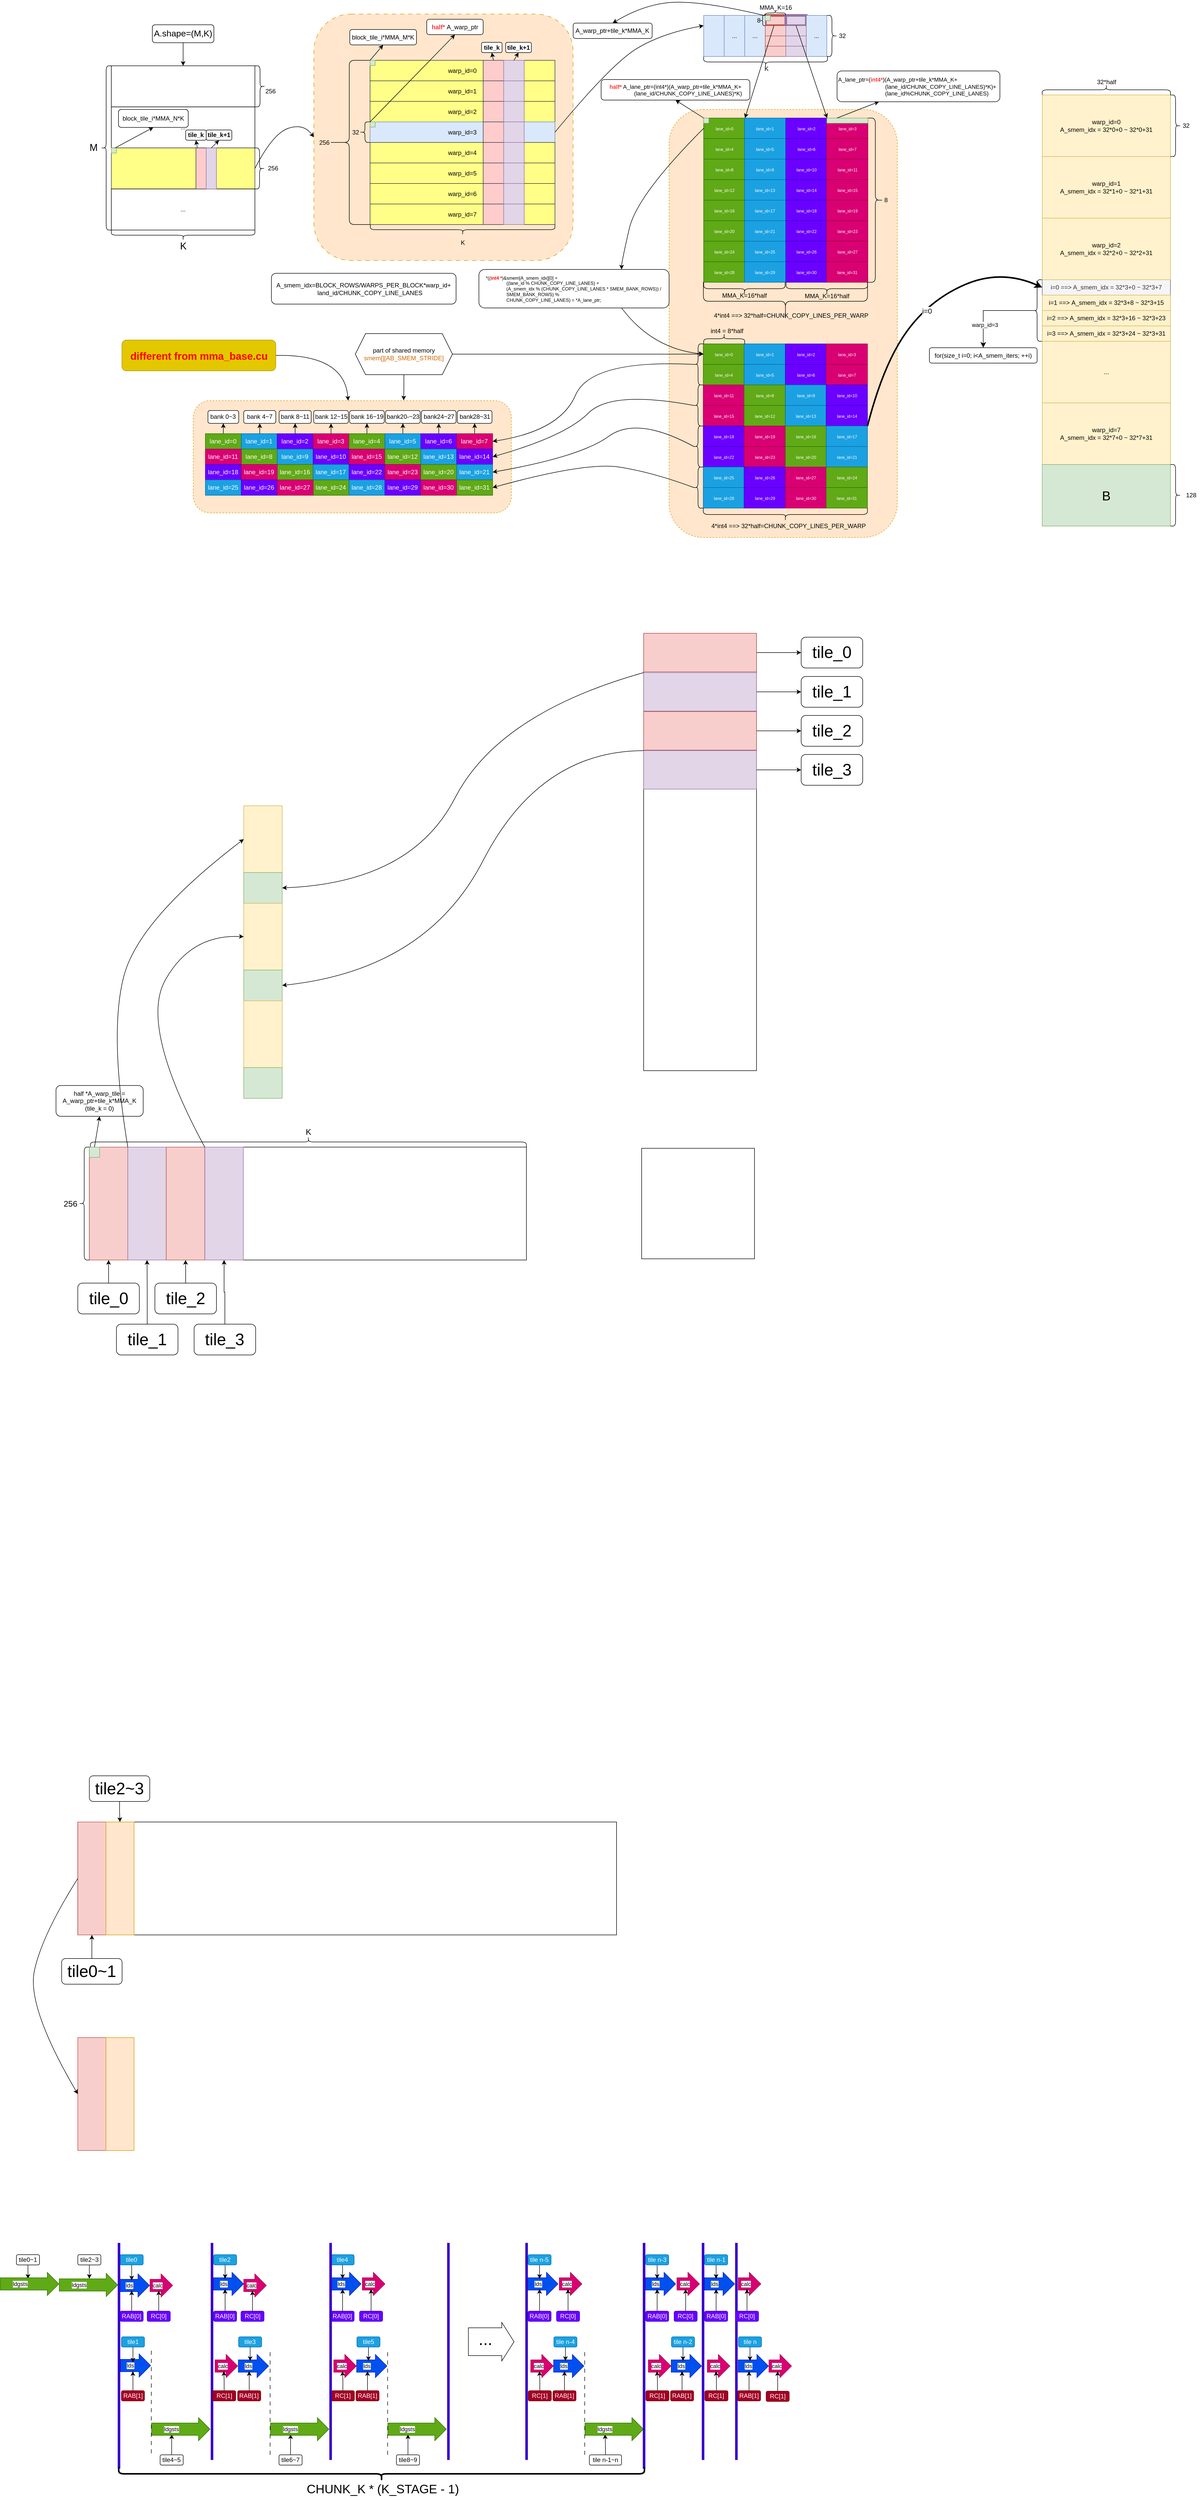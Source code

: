 <mxfile version="24.0.4" type="device">
  <diagram name="Page-1" id="_nR7e4XgD6fj8UJKNjDj">
    <mxGraphModel dx="3063" dy="-2449" grid="1" gridSize="10" guides="1" tooltips="1" connect="1" arrows="1" fold="1" page="1" pageScale="1" pageWidth="850" pageHeight="1100" math="0" shadow="0">
      <root>
        <mxCell id="0" />
        <mxCell id="1" parent="0" />
        <mxCell id="XHxUQaSKLuy_v2T0ugLt-1" value="" style="rounded=0;whiteSpace=wrap;html=1;" vertex="1" parent="1">
          <mxGeometry x="-797.82" y="5545" width="852.16" height="220" as="geometry" />
        </mxCell>
        <mxCell id="nqIc30WBPKle0FcAkf76-1" value="..." style="rounded=0;whiteSpace=wrap;html=1;" parent="1" vertex="1">
          <mxGeometry x="-755" y="3518.19" width="280" height="80" as="geometry" />
        </mxCell>
        <mxCell id="nqIc30WBPKle0FcAkf76-2" value="" style="rounded=1;whiteSpace=wrap;html=1;dashed=1;dashPattern=8 8;fillColor=#ffe6cc;strokeColor=#d79b00;" parent="1" vertex="1">
          <mxGeometry x="-360" y="3337.5" width="505.26" height="480" as="geometry" />
        </mxCell>
        <mxCell id="nqIc30WBPKle0FcAkf76-3" value="" style="rounded=1;whiteSpace=wrap;html=1;dashed=1;fillColor=#ffe6cc;strokeColor=#d79b00;" parent="1" vertex="1">
          <mxGeometry x="332.49" y="3523.19" width="445.03" height="834" as="geometry" />
        </mxCell>
        <mxCell id="nqIc30WBPKle0FcAkf76-4" value="warp_id=0" style="rounded=0;whiteSpace=wrap;html=1;fillColor=#ffff88;strokeColor=#36393d;" parent="1" vertex="1">
          <mxGeometry x="-250.52" y="3427.5" width="360.52" height="40" as="geometry" />
        </mxCell>
        <mxCell id="nqIc30WBPKle0FcAkf76-5" value="" style="shape=curlyBracket;whiteSpace=wrap;html=1;rounded=1;flipH=1;labelPosition=right;verticalLabelPosition=middle;align=left;verticalAlign=middle;rotation=-180;" parent="1" vertex="1">
          <mxGeometry x="-331.56" y="3427.5" width="81.04" height="320" as="geometry" />
        </mxCell>
        <mxCell id="nqIc30WBPKle0FcAkf76-6" value="256" style="text;html=1;align=center;verticalAlign=middle;resizable=0;points=[];autosize=1;strokeColor=none;fillColor=none;" parent="1" vertex="1">
          <mxGeometry x="-360" y="3572.5" width="40" height="30" as="geometry" />
        </mxCell>
        <mxCell id="nqIc30WBPKle0FcAkf76-7" value="" style="shape=curlyBracket;whiteSpace=wrap;html=1;rounded=1;flipH=1;labelPosition=right;verticalLabelPosition=middle;align=left;verticalAlign=middle;rotation=-180;" parent="1" vertex="1">
          <mxGeometry x="-270.52" y="3547.5" width="20" height="40" as="geometry" />
        </mxCell>
        <mxCell id="nqIc30WBPKle0FcAkf76-8" value="32" style="text;html=1;align=center;verticalAlign=middle;resizable=0;points=[];autosize=1;strokeColor=none;fillColor=none;" parent="1" vertex="1">
          <mxGeometry x="-298.96" y="3552.5" width="40" height="30" as="geometry" />
        </mxCell>
        <mxCell id="nqIc30WBPKle0FcAkf76-9" value="warp_id=1" style="rounded=0;whiteSpace=wrap;html=1;fillColor=#ffff88;strokeColor=#36393d;" parent="1" vertex="1">
          <mxGeometry x="-250.52" y="3467.5" width="360.52" height="40" as="geometry" />
        </mxCell>
        <mxCell id="nqIc30WBPKle0FcAkf76-10" value="warp_id=2" style="rounded=0;whiteSpace=wrap;html=1;fillColor=#ffff88;strokeColor=#36393d;" parent="1" vertex="1">
          <mxGeometry x="-250.52" y="3507.5" width="360.52" height="40" as="geometry" />
        </mxCell>
        <mxCell id="nqIc30WBPKle0FcAkf76-11" value="warp_id=3" style="rounded=0;whiteSpace=wrap;html=1;fillColor=#dae8fc;strokeColor=#6c8ebf;" parent="1" vertex="1">
          <mxGeometry x="-250.52" y="3547.5" width="360.52" height="40" as="geometry" />
        </mxCell>
        <mxCell id="nqIc30WBPKle0FcAkf76-12" value="warp_id=4" style="rounded=0;whiteSpace=wrap;html=1;fillColor=#ffff88;strokeColor=#36393d;" parent="1" vertex="1">
          <mxGeometry x="-250.52" y="3587.5" width="360.52" height="40" as="geometry" />
        </mxCell>
        <mxCell id="nqIc30WBPKle0FcAkf76-13" value="warp_id=5" style="rounded=0;whiteSpace=wrap;html=1;fillColor=#ffff88;strokeColor=#36393d;" parent="1" vertex="1">
          <mxGeometry x="-250.52" y="3627.5" width="360.52" height="40" as="geometry" />
        </mxCell>
        <mxCell id="nqIc30WBPKle0FcAkf76-14" value="warp_id=6" style="rounded=0;whiteSpace=wrap;html=1;fillColor=#ffff88;strokeColor=#36393d;" parent="1" vertex="1">
          <mxGeometry x="-250.52" y="3667.5" width="360.52" height="40" as="geometry" />
        </mxCell>
        <mxCell id="nqIc30WBPKle0FcAkf76-15" value="warp_id=7" style="rounded=0;whiteSpace=wrap;html=1;fillColor=#ffff88;strokeColor=#36393d;" parent="1" vertex="1">
          <mxGeometry x="-250.52" y="3707.5" width="360.52" height="40" as="geometry" />
        </mxCell>
        <mxCell id="nqIc30WBPKle0FcAkf76-16" value="" style="curved=1;endArrow=classic;html=1;rounded=0;exitX=1;exitY=0.5;exitDx=0;exitDy=0;entryX=0;entryY=0.25;entryDx=0;entryDy=0;" parent="1" source="nqIc30WBPKle0FcAkf76-11" target="nqIc30WBPKle0FcAkf76-28" edge="1">
          <mxGeometry width="50" height="50" relative="1" as="geometry">
            <mxPoint x="310" y="3360" as="sourcePoint" />
            <mxPoint x="390" y="3310" as="targetPoint" />
            <Array as="points">
              <mxPoint x="220" y="3434.3" />
              <mxPoint x="320" y="3374.3" />
            </Array>
          </mxGeometry>
        </mxCell>
        <mxCell id="nqIc30WBPKle0FcAkf76-17" value="" style="shape=curlyBracket;whiteSpace=wrap;html=1;rounded=1;flipH=1;labelPosition=right;verticalLabelPosition=middle;align=left;verticalAlign=middle;rotation=90;" parent="1" vertex="1">
          <mxGeometry x="-80" y="3577.5" width="20" height="360" as="geometry" />
        </mxCell>
        <mxCell id="nqIc30WBPKle0FcAkf76-18" value="K" style="text;html=1;align=center;verticalAlign=middle;resizable=0;points=[];autosize=1;strokeColor=none;fillColor=none;" parent="1" vertex="1">
          <mxGeometry x="-85" y="3767.5" width="30" height="30" as="geometry" />
        </mxCell>
        <mxCell id="nqIc30WBPKle0FcAkf76-19" value="" style="whiteSpace=wrap;html=1;aspect=fixed;fillColor=#d5e8d4;strokeColor=#82b366;" parent="1" vertex="1">
          <mxGeometry x="-250.52" y="3427.5" width="10" height="10" as="geometry" />
        </mxCell>
        <mxCell id="nqIc30WBPKle0FcAkf76-20" value="" style="endArrow=classic;html=1;rounded=0;exitX=0;exitY=0;exitDx=0;exitDy=0;entryX=0.5;entryY=1;entryDx=0;entryDy=0;" parent="1" source="nqIc30WBPKle0FcAkf76-19" target="nqIc30WBPKle0FcAkf76-134" edge="1">
          <mxGeometry width="50" height="50" relative="1" as="geometry">
            <mxPoint x="-240" y="3427.5" as="sourcePoint" />
            <mxPoint x="-230" y="3397.5" as="targetPoint" />
          </mxGeometry>
        </mxCell>
        <mxCell id="nqIc30WBPKle0FcAkf76-21" value="" style="whiteSpace=wrap;html=1;aspect=fixed;fillColor=#d5e8d4;strokeColor=#82b366;" parent="1" vertex="1">
          <mxGeometry x="-250.52" y="3547.5" width="10" height="10" as="geometry" />
        </mxCell>
        <mxCell id="nqIc30WBPKle0FcAkf76-22" value="" style="endArrow=classic;html=1;rounded=0;entryX=0.5;entryY=1;entryDx=0;entryDy=0;" parent="1" target="nqIc30WBPKle0FcAkf76-135" edge="1">
          <mxGeometry width="50" height="50" relative="1" as="geometry">
            <mxPoint x="-250.52" y="3547.5" as="sourcePoint" />
            <mxPoint x="-340" y="3507.5" as="targetPoint" />
          </mxGeometry>
        </mxCell>
        <mxCell id="nqIc30WBPKle0FcAkf76-23" value="32" style="text;html=1;align=center;verticalAlign=middle;resizable=0;points=[];autosize=1;strokeColor=none;fillColor=none;" parent="1" vertex="1">
          <mxGeometry x="649.98" y="3365" width="40" height="30" as="geometry" />
        </mxCell>
        <mxCell id="nqIc30WBPKle0FcAkf76-24" value="" style="shape=curlyBracket;whiteSpace=wrap;html=1;rounded=1;flipH=1;labelPosition=right;verticalLabelPosition=middle;align=left;verticalAlign=middle;" parent="1" vertex="1">
          <mxGeometry x="640" y="3340" width="20" height="80" as="geometry" />
        </mxCell>
        <mxCell id="nqIc30WBPKle0FcAkf76-25" value="" style="shape=curlyBracket;whiteSpace=wrap;html=1;rounded=1;flipH=1;labelPosition=right;verticalLabelPosition=middle;align=left;verticalAlign=middle;rotation=-180;direction=south;" parent="1" vertex="1">
          <mxGeometry x="399.92" y="3420" width="241.4" height="21.55" as="geometry" />
        </mxCell>
        <mxCell id="nqIc30WBPKle0FcAkf76-26" value="K" style="text;html=1;align=center;verticalAlign=middle;resizable=0;points=[];autosize=1;strokeColor=none;fillColor=none;" parent="1" vertex="1">
          <mxGeometry x="506.74" y="3428.5" width="30" height="30" as="geometry" />
        </mxCell>
        <mxCell id="nqIc30WBPKle0FcAkf76-27" value="" style="rounded=0;whiteSpace=wrap;html=1;fillColor=#f8cecc;strokeColor=#b85450;strokeWidth=5;" parent="1" vertex="1">
          <mxGeometry x="519.98" y="3340" width="40.02" height="20" as="geometry" />
        </mxCell>
        <mxCell id="nqIc30WBPKle0FcAkf76-28" value="" style="rounded=0;whiteSpace=wrap;html=1;fillColor=#dae8fc;strokeColor=#6c8ebf;" parent="1" vertex="1">
          <mxGeometry x="399.92" y="3340" width="40.02" height="80" as="geometry" />
        </mxCell>
        <mxCell id="nqIc30WBPKle0FcAkf76-29" value="..." style="rounded=0;whiteSpace=wrap;html=1;fillColor=#dae8fc;strokeColor=#6c8ebf;" parent="1" vertex="1">
          <mxGeometry x="439.94" y="3340" width="40.02" height="80" as="geometry" />
        </mxCell>
        <mxCell id="nqIc30WBPKle0FcAkf76-30" value="..." style="rounded=0;whiteSpace=wrap;html=1;fillColor=#dae8fc;strokeColor=#6c8ebf;" parent="1" vertex="1">
          <mxGeometry x="479.96" y="3340" width="40.02" height="80" as="geometry" />
        </mxCell>
        <mxCell id="nqIc30WBPKle0FcAkf76-31" value="" style="rounded=0;whiteSpace=wrap;html=1;fillColor=#e1d5e7;strokeColor=#9673a6;strokeWidth=5;" parent="1" vertex="1">
          <mxGeometry x="560" y="3340" width="40" height="20" as="geometry" />
        </mxCell>
        <mxCell id="nqIc30WBPKle0FcAkf76-32" value="..." style="rounded=0;whiteSpace=wrap;html=1;fillColor=#dae8fc;strokeColor=#6c8ebf;" parent="1" vertex="1">
          <mxGeometry x="600.02" y="3340" width="40.02" height="80" as="geometry" />
        </mxCell>
        <mxCell id="nqIc30WBPKle0FcAkf76-33" value="" style="shape=curlyBracket;whiteSpace=wrap;html=1;rounded=1;flipH=1;labelPosition=right;verticalLabelPosition=middle;align=left;verticalAlign=middle;rotation=-90;size=0.5;" parent="1" vertex="1">
          <mxGeometry x="534.39" y="3315.46" width="10.7" height="39.54" as="geometry" />
        </mxCell>
        <mxCell id="nqIc30WBPKle0FcAkf76-34" value="MMA_K=16" style="text;html=1;align=center;verticalAlign=middle;resizable=0;points=[];autosize=1;strokeColor=none;fillColor=none;" parent="1" vertex="1">
          <mxGeometry x="494.99" y="3310" width="90" height="30" as="geometry" />
        </mxCell>
        <mxCell id="nqIc30WBPKle0FcAkf76-35" value="&lt;font style=&quot;font-size: 8px;&quot;&gt;lane_id=0&lt;/font&gt;" style="rounded=0;whiteSpace=wrap;html=1;fillColor=#60a917;strokeColor=#2D7600;fontColor=#ffffff;" parent="1" vertex="1">
          <mxGeometry x="399.92" y="3540" width="80.52" height="40" as="geometry" />
        </mxCell>
        <mxCell id="nqIc30WBPKle0FcAkf76-36" value="&lt;span style=&quot;font-size: 8px;&quot;&gt;lane_id=1&lt;/span&gt;" style="rounded=0;whiteSpace=wrap;html=1;fillColor=#1ba1e2;strokeColor=#006EAF;fontColor=#ffffff;" parent="1" vertex="1">
          <mxGeometry x="479.48" y="3540" width="80.52" height="40" as="geometry" />
        </mxCell>
        <mxCell id="nqIc30WBPKle0FcAkf76-37" value="&lt;span style=&quot;font-size: 8px;&quot;&gt;lane_id=2&lt;/span&gt;" style="rounded=0;whiteSpace=wrap;html=1;fillColor=#6a00ff;strokeColor=#3700CC;fontColor=#ffffff;" parent="1" vertex="1">
          <mxGeometry x="560" y="3540" width="80.52" height="40" as="geometry" />
        </mxCell>
        <mxCell id="nqIc30WBPKle0FcAkf76-38" value="&lt;span style=&quot;font-size: 8px;&quot;&gt;lane_id=3&lt;/span&gt;" style="rounded=0;whiteSpace=wrap;html=1;fillColor=#d80073;strokeColor=#A50040;fontColor=#ffffff;" parent="1" vertex="1">
          <mxGeometry x="639.56" y="3540" width="80.52" height="40" as="geometry" />
        </mxCell>
        <mxCell id="nqIc30WBPKle0FcAkf76-39" value="&lt;span style=&quot;font-size: 8px;&quot;&gt;lane_id=4&lt;/span&gt;" style="rounded=0;whiteSpace=wrap;html=1;fillColor=#60a917;strokeColor=#2D7600;fontColor=#ffffff;" parent="1" vertex="1">
          <mxGeometry x="399.92" y="3580" width="80.52" height="40" as="geometry" />
        </mxCell>
        <mxCell id="nqIc30WBPKle0FcAkf76-40" value="&lt;span style=&quot;font-size: 8px;&quot;&gt;lane_id=5&lt;/span&gt;" style="rounded=0;whiteSpace=wrap;html=1;fillColor=#1ba1e2;strokeColor=#006EAF;fontColor=#ffffff;" parent="1" vertex="1">
          <mxGeometry x="479.48" y="3580" width="80.52" height="40" as="geometry" />
        </mxCell>
        <mxCell id="nqIc30WBPKle0FcAkf76-41" value="&lt;span style=&quot;font-size: 8px;&quot;&gt;lane_id=6&lt;/span&gt;" style="rounded=0;whiteSpace=wrap;html=1;fillColor=#6a00ff;strokeColor=#3700CC;fontColor=#ffffff;" parent="1" vertex="1">
          <mxGeometry x="560" y="3580" width="80.52" height="40" as="geometry" />
        </mxCell>
        <mxCell id="nqIc30WBPKle0FcAkf76-42" value="&lt;span style=&quot;font-size: 8px;&quot;&gt;lane_id=7&lt;/span&gt;" style="rounded=0;whiteSpace=wrap;html=1;fillColor=#d80073;strokeColor=#A50040;fontColor=#ffffff;" parent="1" vertex="1">
          <mxGeometry x="639.56" y="3580" width="80.52" height="40" as="geometry" />
        </mxCell>
        <mxCell id="nqIc30WBPKle0FcAkf76-43" value="&lt;span style=&quot;font-size: 8px;&quot;&gt;lane_id=8&lt;/span&gt;" style="rounded=0;whiteSpace=wrap;html=1;fillColor=#60a917;strokeColor=#2D7600;fontColor=#ffffff;" parent="1" vertex="1">
          <mxGeometry x="399.92" y="3620" width="80.52" height="40" as="geometry" />
        </mxCell>
        <mxCell id="nqIc30WBPKle0FcAkf76-44" value="&lt;span style=&quot;font-size: 8px;&quot;&gt;lane_id=9&lt;/span&gt;" style="rounded=0;whiteSpace=wrap;html=1;fillColor=#1ba1e2;strokeColor=#006EAF;fontColor=#ffffff;" parent="1" vertex="1">
          <mxGeometry x="479.48" y="3620" width="80.52" height="40" as="geometry" />
        </mxCell>
        <mxCell id="nqIc30WBPKle0FcAkf76-45" value="&lt;span style=&quot;font-size: 8px;&quot;&gt;lane_id=10&lt;/span&gt;" style="rounded=0;whiteSpace=wrap;html=1;fillColor=#6a00ff;strokeColor=#3700CC;fontColor=#ffffff;" parent="1" vertex="1">
          <mxGeometry x="560" y="3620" width="80.52" height="40" as="geometry" />
        </mxCell>
        <mxCell id="nqIc30WBPKle0FcAkf76-46" value="&lt;span style=&quot;font-size: 8px;&quot;&gt;lane_id=11&lt;/span&gt;" style="rounded=0;whiteSpace=wrap;html=1;fillColor=#d80073;strokeColor=#A50040;fontColor=#ffffff;" parent="1" vertex="1">
          <mxGeometry x="639.56" y="3620" width="80.52" height="40" as="geometry" />
        </mxCell>
        <mxCell id="nqIc30WBPKle0FcAkf76-47" value="&lt;span style=&quot;font-size: 8px;&quot;&gt;lane_id=12&lt;/span&gt;" style="rounded=0;whiteSpace=wrap;html=1;fillColor=#60a917;strokeColor=#2D7600;fontColor=#ffffff;" parent="1" vertex="1">
          <mxGeometry x="399.92" y="3660" width="80.52" height="40" as="geometry" />
        </mxCell>
        <mxCell id="nqIc30WBPKle0FcAkf76-48" value="&lt;span style=&quot;font-size: 8px;&quot;&gt;lane_id=13&lt;/span&gt;" style="rounded=0;whiteSpace=wrap;html=1;fillColor=#1ba1e2;strokeColor=#006EAF;fontColor=#ffffff;" parent="1" vertex="1">
          <mxGeometry x="479.48" y="3660" width="80.52" height="40" as="geometry" />
        </mxCell>
        <mxCell id="nqIc30WBPKle0FcAkf76-49" value="&lt;span style=&quot;font-size: 8px;&quot;&gt;lane_id=14&lt;/span&gt;" style="rounded=0;whiteSpace=wrap;html=1;fillColor=#6a00ff;strokeColor=#3700CC;fontColor=#ffffff;" parent="1" vertex="1">
          <mxGeometry x="560" y="3660" width="80.52" height="40" as="geometry" />
        </mxCell>
        <mxCell id="nqIc30WBPKle0FcAkf76-50" value="&lt;span style=&quot;font-size: 8px;&quot;&gt;lane_id=15&lt;/span&gt;" style="rounded=0;whiteSpace=wrap;html=1;fillColor=#d80073;strokeColor=#A50040;fontColor=#ffffff;" parent="1" vertex="1">
          <mxGeometry x="639.56" y="3660" width="80.52" height="40" as="geometry" />
        </mxCell>
        <mxCell id="nqIc30WBPKle0FcAkf76-51" value="&lt;span style=&quot;font-size: 8px;&quot;&gt;lane_id=16&lt;/span&gt;" style="rounded=0;whiteSpace=wrap;html=1;fillColor=#60a917;strokeColor=#2D7600;fontColor=#ffffff;" parent="1" vertex="1">
          <mxGeometry x="399.92" y="3700" width="80.52" height="40" as="geometry" />
        </mxCell>
        <mxCell id="nqIc30WBPKle0FcAkf76-52" value="&lt;span style=&quot;font-size: 8px;&quot;&gt;lane_id=17&lt;/span&gt;" style="rounded=0;whiteSpace=wrap;html=1;fillColor=#1ba1e2;strokeColor=#006EAF;fontColor=#ffffff;" parent="1" vertex="1">
          <mxGeometry x="479.48" y="3700" width="80.52" height="40" as="geometry" />
        </mxCell>
        <mxCell id="nqIc30WBPKle0FcAkf76-53" value="&lt;span style=&quot;font-size: 8px;&quot;&gt;lane_id=18&lt;/span&gt;" style="rounded=0;whiteSpace=wrap;html=1;fillColor=#6a00ff;strokeColor=#3700CC;fontColor=#ffffff;" parent="1" vertex="1">
          <mxGeometry x="560" y="3700" width="80.52" height="40" as="geometry" />
        </mxCell>
        <mxCell id="nqIc30WBPKle0FcAkf76-54" value="&lt;span style=&quot;font-size: 8px;&quot;&gt;lane_id=19&lt;/span&gt;" style="rounded=0;whiteSpace=wrap;html=1;fillColor=#d80073;strokeColor=#A50040;fontColor=#ffffff;" parent="1" vertex="1">
          <mxGeometry x="639.56" y="3700" width="80.52" height="40" as="geometry" />
        </mxCell>
        <mxCell id="nqIc30WBPKle0FcAkf76-55" value="&lt;span style=&quot;font-size: 8px;&quot;&gt;lane_id=20&lt;/span&gt;" style="rounded=0;whiteSpace=wrap;html=1;fillColor=#60a917;strokeColor=#2D7600;fontColor=#ffffff;" parent="1" vertex="1">
          <mxGeometry x="399.92" y="3740" width="80.52" height="40" as="geometry" />
        </mxCell>
        <mxCell id="nqIc30WBPKle0FcAkf76-56" value="&lt;span style=&quot;font-size: 8px;&quot;&gt;lane_id=21&lt;/span&gt;" style="rounded=0;whiteSpace=wrap;html=1;fillColor=#1ba1e2;strokeColor=#006EAF;fontColor=#ffffff;" parent="1" vertex="1">
          <mxGeometry x="479.48" y="3740" width="80.52" height="40" as="geometry" />
        </mxCell>
        <mxCell id="nqIc30WBPKle0FcAkf76-57" value="&lt;span style=&quot;font-size: 8px;&quot;&gt;lane_id=22&lt;/span&gt;" style="rounded=0;whiteSpace=wrap;html=1;fillColor=#6a00ff;strokeColor=#3700CC;fontColor=#ffffff;" parent="1" vertex="1">
          <mxGeometry x="560" y="3740" width="80.52" height="40" as="geometry" />
        </mxCell>
        <mxCell id="nqIc30WBPKle0FcAkf76-58" value="&lt;span style=&quot;font-size: 8px;&quot;&gt;lane_id=23&lt;/span&gt;" style="rounded=0;whiteSpace=wrap;html=1;fillColor=#d80073;strokeColor=#A50040;fontColor=#ffffff;" parent="1" vertex="1">
          <mxGeometry x="639.56" y="3740" width="80.52" height="40" as="geometry" />
        </mxCell>
        <mxCell id="nqIc30WBPKle0FcAkf76-59" value="&lt;span style=&quot;font-size: 8px;&quot;&gt;lane_id=24&lt;/span&gt;" style="rounded=0;whiteSpace=wrap;html=1;fillColor=#60a917;strokeColor=#2D7600;fontColor=#ffffff;" parent="1" vertex="1">
          <mxGeometry x="399.92" y="3780" width="80.52" height="40" as="geometry" />
        </mxCell>
        <mxCell id="nqIc30WBPKle0FcAkf76-60" value="&lt;span style=&quot;font-size: 8px;&quot;&gt;lane_id=25&lt;/span&gt;" style="rounded=0;whiteSpace=wrap;html=1;fillColor=#1ba1e2;strokeColor=#006EAF;fontColor=#ffffff;" parent="1" vertex="1">
          <mxGeometry x="479.48" y="3780" width="80.52" height="40" as="geometry" />
        </mxCell>
        <mxCell id="nqIc30WBPKle0FcAkf76-61" value="&lt;span style=&quot;font-size: 8px;&quot;&gt;lane_id=26&lt;/span&gt;" style="rounded=0;whiteSpace=wrap;html=1;fillColor=#6a00ff;strokeColor=#3700CC;fontColor=#ffffff;" parent="1" vertex="1">
          <mxGeometry x="560" y="3780" width="80.52" height="40" as="geometry" />
        </mxCell>
        <mxCell id="nqIc30WBPKle0FcAkf76-62" value="&lt;span style=&quot;font-size: 8px;&quot;&gt;lane_id=27&lt;/span&gt;" style="rounded=0;whiteSpace=wrap;html=1;fillColor=#d80073;strokeColor=#A50040;fontColor=#ffffff;" parent="1" vertex="1">
          <mxGeometry x="639.56" y="3780" width="80.52" height="40" as="geometry" />
        </mxCell>
        <mxCell id="nqIc30WBPKle0FcAkf76-63" value="&lt;span style=&quot;font-size: 8px;&quot;&gt;lane_id=28&lt;/span&gt;" style="rounded=0;whiteSpace=wrap;html=1;fillColor=#60a917;strokeColor=#2D7600;fontColor=#ffffff;" parent="1" vertex="1">
          <mxGeometry x="399.92" y="3820" width="80.52" height="40" as="geometry" />
        </mxCell>
        <mxCell id="nqIc30WBPKle0FcAkf76-64" value="&lt;span style=&quot;font-size: 8px;&quot;&gt;lane_id=29&lt;/span&gt;" style="rounded=0;whiteSpace=wrap;html=1;fillColor=#1ba1e2;strokeColor=#006EAF;fontColor=#ffffff;" parent="1" vertex="1">
          <mxGeometry x="479.48" y="3820" width="80.52" height="40" as="geometry" />
        </mxCell>
        <mxCell id="nqIc30WBPKle0FcAkf76-65" value="&lt;span style=&quot;font-size: 8px;&quot;&gt;lane_id=30&lt;/span&gt;" style="rounded=0;whiteSpace=wrap;html=1;fillColor=#6a00ff;strokeColor=#3700CC;fontColor=#ffffff;" parent="1" vertex="1">
          <mxGeometry x="560" y="3820" width="80.52" height="40" as="geometry" />
        </mxCell>
        <mxCell id="nqIc30WBPKle0FcAkf76-66" value="&lt;span style=&quot;font-size: 8px;&quot;&gt;lane_id=31&lt;/span&gt;" style="rounded=0;whiteSpace=wrap;html=1;fillColor=#d80073;strokeColor=#A50040;fontColor=#ffffff;" parent="1" vertex="1">
          <mxGeometry x="639.56" y="3820" width="80.44" height="40" as="geometry" />
        </mxCell>
        <mxCell id="nqIc30WBPKle0FcAkf76-67" value="" style="whiteSpace=wrap;html=1;aspect=fixed;fillColor=#d5e8d4;strokeColor=#82b366;" parent="1" vertex="1">
          <mxGeometry x="519.98" y="3340" width="10" height="10" as="geometry" />
        </mxCell>
        <mxCell id="nqIc30WBPKle0FcAkf76-68" value="" style="shape=curlyBracket;whiteSpace=wrap;html=1;rounded=1;flipH=1;labelPosition=right;verticalLabelPosition=middle;align=left;verticalAlign=middle;" parent="1" vertex="1">
          <mxGeometry x="719.22" y="3540" width="30.78" height="320" as="geometry" />
        </mxCell>
        <mxCell id="nqIc30WBPKle0FcAkf76-69" value="8" style="text;html=1;align=center;verticalAlign=middle;resizable=0;points=[];autosize=1;strokeColor=none;fillColor=none;" parent="1" vertex="1">
          <mxGeometry x="740" y="3685" width="30" height="30" as="geometry" />
        </mxCell>
        <mxCell id="nqIc30WBPKle0FcAkf76-70" value="MMA_K=16*half" style="text;html=1;align=center;verticalAlign=middle;resizable=0;points=[];autosize=1;strokeColor=none;fillColor=none;" parent="1" vertex="1">
          <mxGeometry x="424.38" y="3871" width="110" height="30" as="geometry" />
        </mxCell>
        <mxCell id="nqIc30WBPKle0FcAkf76-71" value="" style="shape=curlyBracket;whiteSpace=wrap;html=1;rounded=1;flipH=1;labelPosition=right;verticalLabelPosition=middle;align=left;verticalAlign=middle;rotation=90;" parent="1" vertex="1">
          <mxGeometry x="466.89" y="3793.12" width="24.98" height="158.73" as="geometry" />
        </mxCell>
        <mxCell id="nqIc30WBPKle0FcAkf76-72" value="&lt;font style=&quot;font-size: 8px;&quot;&gt;lane_id=0&lt;br&gt;&lt;/font&gt;" style="rounded=0;whiteSpace=wrap;html=1;fillColor=#60a917;fontColor=#ffffff;strokeColor=#2D7600;" parent="1" vertex="1">
          <mxGeometry x="399.14" y="3980" width="80.52" height="40" as="geometry" />
        </mxCell>
        <mxCell id="nqIc30WBPKle0FcAkf76-73" value="&lt;span style=&quot;font-size: 8px;&quot;&gt;lane_id=1&lt;/span&gt;" style="rounded=0;whiteSpace=wrap;html=1;fillColor=#1ba1e2;fontColor=#ffffff;strokeColor=#006EAF;" parent="1" vertex="1">
          <mxGeometry x="478.7" y="3980" width="80.52" height="40" as="geometry" />
        </mxCell>
        <mxCell id="nqIc30WBPKle0FcAkf76-74" value="&lt;span style=&quot;font-size: 8px;&quot;&gt;lane_id=2&lt;/span&gt;" style="rounded=0;whiteSpace=wrap;html=1;fillColor=#6a00ff;fontColor=#ffffff;strokeColor=#3700CC;" parent="1" vertex="1">
          <mxGeometry x="559.22" y="3980" width="80.52" height="40" as="geometry" />
        </mxCell>
        <mxCell id="nqIc30WBPKle0FcAkf76-75" value="&lt;span style=&quot;font-size: 8px;&quot;&gt;lane_id=3&lt;/span&gt;" style="rounded=0;whiteSpace=wrap;html=1;fillColor=#d80073;fontColor=#ffffff;strokeColor=#A50040;" parent="1" vertex="1">
          <mxGeometry x="638.78" y="3980" width="80.52" height="40" as="geometry" />
        </mxCell>
        <mxCell id="nqIc30WBPKle0FcAkf76-76" value="&lt;span style=&quot;font-size: 8px;&quot;&gt;lane_id=4&lt;/span&gt;" style="rounded=0;whiteSpace=wrap;html=1;fillColor=#60a917;fontColor=#ffffff;strokeColor=#2D7600;" parent="1" vertex="1">
          <mxGeometry x="399.14" y="4020" width="80.52" height="40" as="geometry" />
        </mxCell>
        <mxCell id="nqIc30WBPKle0FcAkf76-77" value="&lt;span style=&quot;font-size: 8px;&quot;&gt;lane_id=5&lt;/span&gt;" style="rounded=0;whiteSpace=wrap;html=1;fillColor=#1ba1e2;fontColor=#ffffff;strokeColor=#006EAF;" parent="1" vertex="1">
          <mxGeometry x="478.7" y="4020" width="80.52" height="40" as="geometry" />
        </mxCell>
        <mxCell id="nqIc30WBPKle0FcAkf76-78" value="&lt;span style=&quot;font-size: 8px;&quot;&gt;lane_id=6&lt;/span&gt;" style="rounded=0;whiteSpace=wrap;html=1;fillColor=#6a00ff;fontColor=#ffffff;strokeColor=#3700CC;" parent="1" vertex="1">
          <mxGeometry x="559.22" y="4020" width="80.52" height="40" as="geometry" />
        </mxCell>
        <mxCell id="nqIc30WBPKle0FcAkf76-79" value="&lt;span style=&quot;font-size: 8px;&quot;&gt;lane_id=7&lt;/span&gt;" style="rounded=0;whiteSpace=wrap;html=1;fillColor=#d80073;fontColor=#ffffff;strokeColor=#A50040;" parent="1" vertex="1">
          <mxGeometry x="638.78" y="4020" width="80.52" height="40" as="geometry" />
        </mxCell>
        <mxCell id="nqIc30WBPKle0FcAkf76-80" value="&lt;span style=&quot;font-size: 8px;&quot;&gt;lane_id=11&lt;/span&gt;" style="rounded=0;whiteSpace=wrap;html=1;fillColor=#d80073;fontColor=#ffffff;strokeColor=#A50040;" parent="1" vertex="1">
          <mxGeometry x="399.14" y="4060" width="80.52" height="40" as="geometry" />
        </mxCell>
        <mxCell id="nqIc30WBPKle0FcAkf76-81" value="&lt;span style=&quot;font-size: 8px;&quot;&gt;lane_id=8&lt;/span&gt;" style="rounded=0;whiteSpace=wrap;html=1;fillColor=#60a917;fontColor=#ffffff;strokeColor=#2D7600;" parent="1" vertex="1">
          <mxGeometry x="478.7" y="4060" width="80.52" height="40" as="geometry" />
        </mxCell>
        <mxCell id="nqIc30WBPKle0FcAkf76-82" value="&lt;span style=&quot;font-size: 8px;&quot;&gt;lane_id=9&lt;/span&gt;" style="rounded=0;whiteSpace=wrap;html=1;fillColor=#1ba1e2;fontColor=#ffffff;strokeColor=#006EAF;" parent="1" vertex="1">
          <mxGeometry x="559.22" y="4060" width="80.52" height="40" as="geometry" />
        </mxCell>
        <mxCell id="nqIc30WBPKle0FcAkf76-83" value="&lt;span style=&quot;font-size: 8px;&quot;&gt;lane_id=10&lt;/span&gt;" style="rounded=0;whiteSpace=wrap;html=1;fillColor=#6a00ff;fontColor=#ffffff;strokeColor=#3700CC;" parent="1" vertex="1">
          <mxGeometry x="638.78" y="4060" width="80.52" height="40" as="geometry" />
        </mxCell>
        <mxCell id="nqIc30WBPKle0FcAkf76-84" value="&lt;span style=&quot;font-size: 8px;&quot;&gt;lane_id=15&lt;/span&gt;" style="rounded=0;whiteSpace=wrap;html=1;fillColor=#d80073;fontColor=#ffffff;strokeColor=#A50040;" parent="1" vertex="1">
          <mxGeometry x="399.14" y="4100" width="80.52" height="40" as="geometry" />
        </mxCell>
        <mxCell id="nqIc30WBPKle0FcAkf76-85" value="&lt;span style=&quot;font-size: 8px;&quot;&gt;lane_id=12&lt;/span&gt;" style="rounded=0;whiteSpace=wrap;html=1;fillColor=#60a917;fontColor=#ffffff;strokeColor=#2D7600;" parent="1" vertex="1">
          <mxGeometry x="478.7" y="4100" width="80.52" height="40" as="geometry" />
        </mxCell>
        <mxCell id="nqIc30WBPKle0FcAkf76-86" value="&lt;span style=&quot;font-size: 8px;&quot;&gt;lane_id=13&lt;/span&gt;" style="rounded=0;whiteSpace=wrap;html=1;fillColor=#1ba1e2;fontColor=#ffffff;strokeColor=#006EAF;" parent="1" vertex="1">
          <mxGeometry x="559.22" y="4100" width="80.52" height="40" as="geometry" />
        </mxCell>
        <mxCell id="nqIc30WBPKle0FcAkf76-87" value="&lt;span style=&quot;font-size: 8px;&quot;&gt;lane_id=14&lt;/span&gt;" style="rounded=0;whiteSpace=wrap;html=1;fillColor=#6a00ff;fontColor=#ffffff;strokeColor=#3700CC;" parent="1" vertex="1">
          <mxGeometry x="638.78" y="4100" width="80.52" height="40" as="geometry" />
        </mxCell>
        <mxCell id="nqIc30WBPKle0FcAkf76-88" value="&lt;span style=&quot;font-size: 8px;&quot;&gt;lane_id=18&lt;/span&gt;" style="rounded=0;whiteSpace=wrap;html=1;fillColor=#6a00ff;fontColor=#ffffff;strokeColor=#3700CC;" parent="1" vertex="1">
          <mxGeometry x="399.14" y="4140" width="80.52" height="40" as="geometry" />
        </mxCell>
        <mxCell id="nqIc30WBPKle0FcAkf76-89" value="&lt;span style=&quot;font-size: 8px;&quot;&gt;lane_id=19&lt;/span&gt;" style="rounded=0;whiteSpace=wrap;html=1;fillColor=#d80073;fontColor=#ffffff;strokeColor=#A50040;" parent="1" vertex="1">
          <mxGeometry x="478.7" y="4140" width="80.52" height="40" as="geometry" />
        </mxCell>
        <mxCell id="nqIc30WBPKle0FcAkf76-90" value="&lt;span style=&quot;font-size: 8px;&quot;&gt;lane_id=16&lt;/span&gt;" style="rounded=0;whiteSpace=wrap;html=1;fillColor=#60a917;fontColor=#ffffff;strokeColor=#2D7600;" parent="1" vertex="1">
          <mxGeometry x="559.22" y="4140" width="80.52" height="40" as="geometry" />
        </mxCell>
        <mxCell id="nqIc30WBPKle0FcAkf76-91" value="&lt;span style=&quot;font-size: 8px;&quot;&gt;lane_id=17&lt;/span&gt;" style="rounded=0;whiteSpace=wrap;html=1;fillColor=#1ba1e2;fontColor=#ffffff;strokeColor=#006EAF;" parent="1" vertex="1">
          <mxGeometry x="638.78" y="4140" width="80.52" height="40" as="geometry" />
        </mxCell>
        <mxCell id="nqIc30WBPKle0FcAkf76-92" value="&lt;span style=&quot;font-size: 8px;&quot;&gt;lane_id=22&lt;/span&gt;" style="rounded=0;whiteSpace=wrap;html=1;fillColor=#6a00ff;fontColor=#ffffff;strokeColor=#3700CC;" parent="1" vertex="1">
          <mxGeometry x="399.14" y="4180" width="80.52" height="40" as="geometry" />
        </mxCell>
        <mxCell id="nqIc30WBPKle0FcAkf76-93" value="&lt;span style=&quot;font-size: 8px;&quot;&gt;lane_id=23&lt;/span&gt;" style="rounded=0;whiteSpace=wrap;html=1;fillColor=#d80073;fontColor=#ffffff;strokeColor=#A50040;" parent="1" vertex="1">
          <mxGeometry x="478.7" y="4180" width="80.52" height="40" as="geometry" />
        </mxCell>
        <mxCell id="nqIc30WBPKle0FcAkf76-94" value="&lt;span style=&quot;font-size: 8px;&quot;&gt;lane_id=20&lt;/span&gt;" style="rounded=0;whiteSpace=wrap;html=1;fillColor=#60a917;fontColor=#ffffff;strokeColor=#2D7600;" parent="1" vertex="1">
          <mxGeometry x="559.22" y="4180" width="80.52" height="40" as="geometry" />
        </mxCell>
        <mxCell id="nqIc30WBPKle0FcAkf76-95" value="&lt;span style=&quot;font-size: 8px;&quot;&gt;lane_id=21&lt;/span&gt;" style="rounded=0;whiteSpace=wrap;html=1;fillColor=#1ba1e2;fontColor=#ffffff;strokeColor=#006EAF;" parent="1" vertex="1">
          <mxGeometry x="638.78" y="4180" width="80.52" height="40" as="geometry" />
        </mxCell>
        <mxCell id="nqIc30WBPKle0FcAkf76-96" value="&lt;span style=&quot;font-size: 8px;&quot;&gt;lane_id=25&lt;/span&gt;" style="rounded=0;whiteSpace=wrap;html=1;fillColor=#1ba1e2;fontColor=#ffffff;strokeColor=#006EAF;" parent="1" vertex="1">
          <mxGeometry x="399.14" y="4220" width="80.52" height="40" as="geometry" />
        </mxCell>
        <mxCell id="nqIc30WBPKle0FcAkf76-97" value="&lt;span style=&quot;font-size: 8px;&quot;&gt;lane_id=26&lt;/span&gt;" style="rounded=0;whiteSpace=wrap;html=1;fillColor=#6a00ff;fontColor=#ffffff;strokeColor=#3700CC;" parent="1" vertex="1">
          <mxGeometry x="478.7" y="4220" width="80.52" height="40" as="geometry" />
        </mxCell>
        <mxCell id="nqIc30WBPKle0FcAkf76-98" value="&lt;span style=&quot;font-size: 8px;&quot;&gt;lane_id=27&lt;/span&gt;" style="rounded=0;whiteSpace=wrap;html=1;fillColor=#d80073;fontColor=#ffffff;strokeColor=#A50040;" parent="1" vertex="1">
          <mxGeometry x="559.22" y="4220" width="80.52" height="40" as="geometry" />
        </mxCell>
        <mxCell id="nqIc30WBPKle0FcAkf76-99" value="&lt;span style=&quot;font-size: 8px;&quot;&gt;lane_id=24&lt;/span&gt;" style="rounded=0;whiteSpace=wrap;html=1;fillColor=#60a917;fontColor=#ffffff;strokeColor=#2D7600;" parent="1" vertex="1">
          <mxGeometry x="638.78" y="4220" width="80.52" height="40" as="geometry" />
        </mxCell>
        <mxCell id="nqIc30WBPKle0FcAkf76-100" value="&lt;span style=&quot;font-size: 8px;&quot;&gt;lane_id=28&lt;/span&gt;" style="rounded=0;whiteSpace=wrap;html=1;fillColor=#1ba1e2;fontColor=#ffffff;strokeColor=#006EAF;" parent="1" vertex="1">
          <mxGeometry x="399.14" y="4260" width="80.52" height="40" as="geometry" />
        </mxCell>
        <mxCell id="nqIc30WBPKle0FcAkf76-101" value="&lt;span style=&quot;font-size: 8px;&quot;&gt;lane_id=29&lt;/span&gt;" style="rounded=0;whiteSpace=wrap;html=1;fillColor=#6a00ff;fontColor=#ffffff;strokeColor=#3700CC;" parent="1" vertex="1">
          <mxGeometry x="478.7" y="4260" width="80.52" height="40" as="geometry" />
        </mxCell>
        <mxCell id="nqIc30WBPKle0FcAkf76-102" value="&lt;span style=&quot;font-size: 8px;&quot;&gt;lane_id=30&lt;/span&gt;" style="rounded=0;whiteSpace=wrap;html=1;fillColor=#d80073;fontColor=#ffffff;strokeColor=#A50040;" parent="1" vertex="1">
          <mxGeometry x="559.22" y="4260" width="80.52" height="40" as="geometry" />
        </mxCell>
        <mxCell id="nqIc30WBPKle0FcAkf76-103" value="&lt;span style=&quot;font-size: 8px;&quot;&gt;lane_id=31&lt;/span&gt;" style="rounded=0;whiteSpace=wrap;html=1;fillColor=#60a917;fontColor=#ffffff;strokeColor=#2D7600;" parent="1" vertex="1">
          <mxGeometry x="638.78" y="4260" width="80.44" height="40" as="geometry" />
        </mxCell>
        <mxCell id="nqIc30WBPKle0FcAkf76-104" value="" style="shape=curlyBracket;whiteSpace=wrap;html=1;rounded=1;flipH=1;labelPosition=right;verticalLabelPosition=middle;align=left;verticalAlign=middle;rotation=90;" parent="1" vertex="1">
          <mxGeometry x="546.75" y="4152.49" width="24.98" height="320" as="geometry" />
        </mxCell>
        <mxCell id="nqIc30WBPKle0FcAkf76-105" value="" style="shape=curlyBracket;whiteSpace=wrap;html=1;rounded=1;flipH=1;labelPosition=right;verticalLabelPosition=middle;align=left;verticalAlign=middle;rotation=90;" parent="1" vertex="1">
          <mxGeometry x="627.51" y="3793.12" width="24.98" height="158.73" as="geometry" />
        </mxCell>
        <mxCell id="nqIc30WBPKle0FcAkf76-106" value="MMA_K=16*half" style="text;html=1;align=center;verticalAlign=middle;resizable=0;points=[];autosize=1;strokeColor=none;fillColor=none;" parent="1" vertex="1">
          <mxGeometry x="585" y="3872" width="110" height="30" as="geometry" />
        </mxCell>
        <mxCell id="nqIc30WBPKle0FcAkf76-107" value="" style="rounded=0;whiteSpace=wrap;html=1;fillColor=#d5e8d4;strokeColor=#82b366;" parent="1" vertex="1">
          <mxGeometry x="640.08" y="3540" width="80" height="10" as="geometry" />
        </mxCell>
        <mxCell id="nqIc30WBPKle0FcAkf76-108" value="" style="whiteSpace=wrap;html=1;aspect=fixed;fillColor=#d5e8d4;strokeColor=#82b366;" parent="1" vertex="1">
          <mxGeometry x="399.92" y="3540" width="10" height="10" as="geometry" />
        </mxCell>
        <mxCell id="nqIc30WBPKle0FcAkf76-110" value="" style="endArrow=classic;html=1;rounded=0;" parent="1" target="nqIc30WBPKle0FcAkf76-113" edge="1">
          <mxGeometry width="50" height="50" relative="1" as="geometry">
            <mxPoint x="659.98" y="3540" as="sourcePoint" />
            <mxPoint x="705.06" y="3480.02" as="targetPoint" />
          </mxGeometry>
        </mxCell>
        <mxCell id="nqIc30WBPKle0FcAkf76-111" value="" style="endArrow=classic;html=1;rounded=0;entryX=0.5;entryY=1;entryDx=0;entryDy=0;" parent="1" target="nqIc30WBPKle0FcAkf76-112" edge="1">
          <mxGeometry width="50" height="50" relative="1" as="geometry">
            <mxPoint x="400" y="3540" as="sourcePoint" />
            <mxPoint x="350" y="3530" as="targetPoint" />
          </mxGeometry>
        </mxCell>
        <mxCell id="nqIc30WBPKle0FcAkf76-112" value="&lt;font style=&quot;font-size: 11px;&quot;&gt;&lt;span style=&quot;text-align: left; text-wrap: nowrap;&quot;&gt;&lt;font style=&quot;font-size: 11px;&quot; color=&quot;#ff3333&quot;&gt;&lt;b style=&quot;&quot;&gt;half*&lt;/b&gt;&lt;/font&gt; A_lane_ptr=&lt;/span&gt;&lt;span style=&quot;text-align: left; text-wrap: nowrap; background-color: initial;&quot;&gt;(int4*)(A_warp_ptr+tile_k*MMA_K+&lt;/span&gt;&lt;/font&gt;&lt;div style=&quot;text-align: left; text-wrap: nowrap; font-size: 11px;&quot;&gt;&lt;font style=&quot;font-size: 11px;&quot;&gt;&lt;span style=&quot;white-space-collapse: preserve;&quot;&gt;&#x9;&lt;/span&gt;&lt;span style=&quot;white-space-collapse: preserve;&quot;&gt;&#x9;&lt;/span&gt;(lane_id/CHUNK_COPY_LINE_LANES)*K&lt;/font&gt;&lt;span style=&quot;font-size: 11px;&quot;&gt;)&lt;/span&gt;&lt;/div&gt;" style="rounded=1;whiteSpace=wrap;html=1;" parent="1" vertex="1">
          <mxGeometry x="200" y="3465" width="290" height="40" as="geometry" />
        </mxCell>
        <mxCell id="nqIc30WBPKle0FcAkf76-113" value="&lt;font style=&quot;font-size: 11px;&quot;&gt;&lt;span style=&quot;text-wrap: nowrap;&quot;&gt;A_lane_ptr=&lt;/span&gt;&lt;span style=&quot;text-wrap: nowrap; background-color: initial;&quot;&gt;(&lt;b&gt;&lt;font style=&quot;font-size: 11px;&quot; color=&quot;#ff3333&quot;&gt;int4*&lt;/font&gt;&lt;/b&gt;)(A_warp_ptr+tile_k*MMA_K+&lt;/span&gt;&lt;/font&gt;&lt;div style=&quot;text-wrap: nowrap; font-size: 11px;&quot;&gt;&lt;font style=&quot;font-size: 11px;&quot;&gt;&lt;span style=&quot;white-space-collapse: preserve;&quot;&gt;&#x9;&lt;/span&gt;&lt;span style=&quot;white-space-collapse: preserve;&quot;&gt;&#x9;&lt;/span&gt;&lt;span style=&quot;white-space-collapse: preserve;&quot;&gt;&#x9;&lt;/span&gt;&amp;nbsp; &amp;nbsp; &amp;nbsp; (lane_id/CHUNK_COPY_LINE_LANES)*K)+&lt;br&gt;&lt;span style=&quot;white-space-collapse: preserve;&quot;&gt;&#x9;&lt;/span&gt;&lt;span style=&quot;white-space-collapse: preserve;&quot;&gt;&#x9;&lt;/span&gt;&lt;span style=&quot;white-space-collapse: preserve;&quot;&gt;&#x9;&lt;/span&gt;&amp;nbsp; &amp;nbsp; &amp;nbsp; (lane_id%&lt;span style=&quot;background-color: initial;&quot;&gt;CHUNK_COPY_LINE_LANES&lt;/span&gt;&lt;span style=&quot;background-color: initial;&quot;&gt;)&lt;/span&gt;&lt;/font&gt;&lt;/div&gt;" style="rounded=1;whiteSpace=wrap;html=1;align=left;" parent="1" vertex="1">
          <mxGeometry x="660" y="3448.19" width="317.51" height="60" as="geometry" />
        </mxCell>
        <mxCell id="nqIc30WBPKle0FcAkf76-114" value="&lt;meta charset=&quot;utf-8&quot;&gt;&lt;span style=&quot;color: rgb(0, 0, 0); font-family: Helvetica; font-size: 12px; font-style: normal; font-variant-ligatures: normal; font-variant-caps: normal; font-weight: 400; letter-spacing: normal; orphans: 2; text-align: left; text-indent: 0px; text-transform: none; widows: 2; word-spacing: 0px; -webkit-text-stroke-width: 0px; white-space: nowrap; background-color: rgb(251, 251, 251); text-decoration-thickness: initial; text-decoration-style: initial; text-decoration-color: initial; display: inline !important; float: none;&quot;&gt;A_warp_ptr+tile_k*MMA_K&lt;/span&gt;" style="rounded=1;whiteSpace=wrap;html=1;" parent="1" vertex="1">
          <mxGeometry x="145.48" y="3355" width="154" height="30" as="geometry" />
        </mxCell>
        <mxCell id="nqIc30WBPKle0FcAkf76-322" style="edgeStyle=orthogonalEdgeStyle;rounded=0;orthogonalLoop=1;jettySize=auto;html=1;exitX=1;exitY=0.5;exitDx=0;exitDy=0;entryX=0;entryY=0.5;entryDx=0;entryDy=0;" parent="1" source="nqIc30WBPKle0FcAkf76-116" target="nqIc30WBPKle0FcAkf76-72" edge="1">
          <mxGeometry relative="1" as="geometry" />
        </mxCell>
        <mxCell id="nqIc30WBPKle0FcAkf76-326" style="edgeStyle=orthogonalEdgeStyle;rounded=0;orthogonalLoop=1;jettySize=auto;html=1;" parent="1" source="nqIc30WBPKle0FcAkf76-116" edge="1">
          <mxGeometry relative="1" as="geometry">
            <mxPoint x="-185" y="4090" as="targetPoint" />
          </mxGeometry>
        </mxCell>
        <mxCell id="nqIc30WBPKle0FcAkf76-116" value="part of shared&amp;nbsp;&lt;span style=&quot;background-color: initial;&quot;&gt;memory&lt;/span&gt;&lt;div&gt;&lt;font color=&quot;#cc6600&quot;&gt;smem[][AB_SMEM_STRIDE]&lt;/font&gt;&lt;/div&gt;" style="shape=hexagon;perimeter=hexagonPerimeter2;whiteSpace=wrap;html=1;fixedSize=1;" parent="1" vertex="1">
          <mxGeometry x="-279.3" y="3960" width="189.48" height="80" as="geometry" />
        </mxCell>
        <mxCell id="nqIc30WBPKle0FcAkf76-118" value="" style="rounded=0;whiteSpace=wrap;html=1;fillColor=#f8cecc;strokeColor=#b85450;" parent="1" vertex="1">
          <mxGeometry x="519.98" y="3360" width="40.02" height="20" as="geometry" />
        </mxCell>
        <mxCell id="nqIc30WBPKle0FcAkf76-119" value="" style="rounded=0;whiteSpace=wrap;html=1;fillColor=#f8cecc;strokeColor=#b85450;" parent="1" vertex="1">
          <mxGeometry x="519.98" y="3380" width="40.02" height="20" as="geometry" />
        </mxCell>
        <mxCell id="nqIc30WBPKle0FcAkf76-120" value="" style="rounded=0;whiteSpace=wrap;html=1;fillColor=#f8cecc;strokeColor=#b85450;" parent="1" vertex="1">
          <mxGeometry x="519.98" y="3400" width="40.02" height="20" as="geometry" />
        </mxCell>
        <mxCell id="nqIc30WBPKle0FcAkf76-121" value="" style="shape=curlyBracket;whiteSpace=wrap;html=1;rounded=1;flipH=1;labelPosition=right;verticalLabelPosition=middle;align=left;verticalAlign=middle;rotation=-180;" parent="1" vertex="1">
          <mxGeometry x="509.98" y="3340" width="10" height="20" as="geometry" />
        </mxCell>
        <mxCell id="nqIc30WBPKle0FcAkf76-122" value="8" style="text;html=1;align=center;verticalAlign=middle;resizable=0;points=[];autosize=1;strokeColor=none;fillColor=none;" parent="1" vertex="1">
          <mxGeometry x="491.87" y="3335" width="30" height="30" as="geometry" />
        </mxCell>
        <mxCell id="nqIc30WBPKle0FcAkf76-123" value="" style="rounded=0;whiteSpace=wrap;html=1;fillColor=#e1d5e7;strokeColor=#9673a6;" parent="1" vertex="1">
          <mxGeometry x="560.02" y="3360" width="40" height="20" as="geometry" />
        </mxCell>
        <mxCell id="nqIc30WBPKle0FcAkf76-124" value="" style="rounded=0;whiteSpace=wrap;html=1;fillColor=#e1d5e7;strokeColor=#9673a6;" parent="1" vertex="1">
          <mxGeometry x="560.02" y="3380" width="40" height="20" as="geometry" />
        </mxCell>
        <mxCell id="nqIc30WBPKle0FcAkf76-125" value="" style="rounded=0;whiteSpace=wrap;html=1;fillColor=#e1d5e7;strokeColor=#9673a6;" parent="1" vertex="1">
          <mxGeometry x="560.02" y="3400" width="40" height="20" as="geometry" />
        </mxCell>
        <mxCell id="nqIc30WBPKle0FcAkf76-126" value="" style="endArrow=classic;html=1;rounded=0;entryX=1;entryY=0;entryDx=0;entryDy=0;" parent="1" source="nqIc30WBPKle0FcAkf76-27" target="nqIc30WBPKle0FcAkf76-35" edge="1">
          <mxGeometry width="50" height="50" relative="1" as="geometry">
            <mxPoint x="540" y="3510" as="sourcePoint" />
            <mxPoint x="590" y="3460" as="targetPoint" />
          </mxGeometry>
        </mxCell>
        <mxCell id="nqIc30WBPKle0FcAkf76-127" value="" style="endArrow=classic;html=1;rounded=0;entryX=1;entryY=0;entryDx=0;entryDy=0;exitX=0.5;exitY=1;exitDx=0;exitDy=0;" parent="1" source="nqIc30WBPKle0FcAkf76-31" target="nqIc30WBPKle0FcAkf76-37" edge="1">
          <mxGeometry width="50" height="50" relative="1" as="geometry">
            <mxPoint x="530" y="3370" as="sourcePoint" />
            <mxPoint x="490" y="3550" as="targetPoint" />
          </mxGeometry>
        </mxCell>
        <mxCell id="nqIc30WBPKle0FcAkf76-128" value="" style="shape=curlyBracket;whiteSpace=wrap;html=1;rounded=1;flipH=1;labelPosition=right;verticalLabelPosition=middle;align=left;verticalAlign=middle;rotation=90;" parent="1" vertex="1">
          <mxGeometry x="521.87" y="3737" width="74.98" height="320" as="geometry" />
        </mxCell>
        <mxCell id="nqIc30WBPKle0FcAkf76-129" value="4*int4 ==&amp;gt; 32*half=CHUNK_COPY_LINES_PER_WARP" style="text;html=1;align=center;verticalAlign=middle;resizable=0;points=[];autosize=1;strokeColor=none;fillColor=none;" parent="1" vertex="1">
          <mxGeometry x="409.92" y="3910" width="320" height="30" as="geometry" />
        </mxCell>
        <mxCell id="nqIc30WBPKle0FcAkf76-130" value="4*int4 ==&amp;gt; 32*half=CHUNK_COPY_LINES_PER_WARP" style="text;html=1;align=center;verticalAlign=middle;resizable=0;points=[];autosize=1;strokeColor=none;fillColor=none;" parent="1" vertex="1">
          <mxGeometry x="405" y="4320" width="320" height="30" as="geometry" />
        </mxCell>
        <mxCell id="nqIc30WBPKle0FcAkf76-131" value="&lt;div style=&quot;text-align: left;&quot;&gt;&lt;span style=&quot;text-wrap: nowrap; background-color: initial;&quot;&gt;A_smem_idx=BLOCK_ROWS/WARPS_PER_BLOCK*warp_id+&lt;/span&gt;&lt;/div&gt;&lt;div style=&quot;text-align: left; text-wrap: nowrap;&quot;&gt;&lt;span style=&quot;white-space-collapse: preserve;&quot;&gt;&#x9;&lt;/span&gt;&lt;span style=&quot;white-space-collapse: preserve;&quot;&gt;&#x9;&lt;/span&gt;&lt;span style=&quot;white-space-collapse: preserve;&quot;&gt;&#x9;&lt;/span&gt;land_id/CHUNK_COPY_LINE_LANES&lt;/div&gt;" style="rounded=1;whiteSpace=wrap;html=1;" parent="1" vertex="1">
          <mxGeometry x="-442.81" y="3842.5" width="360" height="60" as="geometry" />
        </mxCell>
        <mxCell id="nqIc30WBPKle0FcAkf76-134" value="&lt;meta charset=&quot;utf-8&quot;&gt;&lt;span style=&quot;color: rgb(0, 0, 0); font-family: Helvetica; font-size: 12px; font-style: normal; font-variant-ligatures: normal; font-variant-caps: normal; font-weight: 400; letter-spacing: normal; orphans: 2; text-align: center; text-indent: 0px; text-transform: none; widows: 2; word-spacing: 0px; -webkit-text-stroke-width: 0px; white-space: nowrap; background-color: rgb(251, 251, 251); text-decoration-thickness: initial; text-decoration-style: initial; text-decoration-color: initial; display: inline !important; float: none;&quot;&gt;block_tile_i*MMA_M*K&lt;/span&gt;" style="rounded=1;whiteSpace=wrap;html=1;" parent="1" vertex="1">
          <mxGeometry x="-290" y="3367.5" width="130" height="30" as="geometry" />
        </mxCell>
        <mxCell id="nqIc30WBPKle0FcAkf76-135" value="&lt;span style=&quot;text-wrap: nowrap;&quot;&gt;&lt;b&gt;&lt;font color=&quot;#ff3333&quot;&gt;half*&lt;/font&gt;&lt;/b&gt;&lt;/span&gt;&lt;span style=&quot;text-wrap: nowrap;&quot;&gt;&amp;nbsp;A_warp_ptr&lt;/span&gt;" style="rounded=1;whiteSpace=wrap;html=1;" parent="1" vertex="1">
          <mxGeometry x="-140" y="3347.5" width="110" height="30" as="geometry" />
        </mxCell>
        <mxCell id="nqIc30WBPKle0FcAkf76-136" value="i=0 ==&amp;gt; A_smem_idx = 32*3+0 ~ 32*3+7" style="rounded=0;whiteSpace=wrap;html=1;fillColor=#f5f5f5;fontColor=#333333;strokeColor=#666666;" parent="1" vertex="1">
          <mxGeometry x="1060" y="3855" width="250" height="30" as="geometry" />
        </mxCell>
        <mxCell id="nqIc30WBPKle0FcAkf76-137" value="" style="curved=1;endArrow=classic;html=1;rounded=0;exitX=1;exitY=1;exitDx=0;exitDy=0;entryX=0;entryY=0.5;entryDx=0;entryDy=0;strokeWidth=3;" parent="1" source="nqIc30WBPKle0FcAkf76-87" target="nqIc30WBPKle0FcAkf76-136" edge="1">
          <mxGeometry width="50" height="50" relative="1" as="geometry">
            <mxPoint x="810" y="3800" as="sourcePoint" />
            <mxPoint x="860" y="3750" as="targetPoint" />
            <Array as="points">
              <mxPoint x="750" y="4020" />
              <mxPoint x="840" y="3894.3" />
              <mxPoint x="980" y="3834.3" />
            </Array>
          </mxGeometry>
        </mxCell>
        <mxCell id="nqIc30WBPKle0FcAkf76-138" value="&lt;font style=&quot;font-size: 14px;&quot;&gt;i=0&lt;/font&gt;" style="edgeLabel;html=1;align=center;verticalAlign=middle;resizable=0;points=[];" parent="nqIc30WBPKle0FcAkf76-137" vertex="1" connectable="0">
          <mxGeometry x="-0.018" y="-1" relative="1" as="geometry">
            <mxPoint x="8" y="1" as="offset" />
          </mxGeometry>
        </mxCell>
        <mxCell id="nqIc30WBPKle0FcAkf76-139" value="i=1 ==&amp;gt;&amp;nbsp;A_smem_idx = 32*3+8 ~ 32*3+15" style="rounded=0;whiteSpace=wrap;html=1;fillColor=#fff2cc;strokeColor=#d6b656;" parent="1" vertex="1">
          <mxGeometry x="1060" y="3885" width="250" height="30" as="geometry" />
        </mxCell>
        <mxCell id="nqIc30WBPKle0FcAkf76-140" value="i=2 ==&amp;gt;&amp;nbsp;A_smem_idx = 32*3+16 ~ 32*3+23" style="rounded=0;whiteSpace=wrap;html=1;fillColor=#fff2cc;strokeColor=#d6b656;" parent="1" vertex="1">
          <mxGeometry x="1060" y="3915" width="250" height="30" as="geometry" />
        </mxCell>
        <mxCell id="nqIc30WBPKle0FcAkf76-141" value="i=3 ==&amp;gt;&amp;nbsp;A_smem_idx = 32*3+24 ~ 32*3+31" style="rounded=0;whiteSpace=wrap;html=1;fillColor=#fff2cc;strokeColor=#d6b656;" parent="1" vertex="1">
          <mxGeometry x="1060" y="3945" width="250" height="30" as="geometry" />
        </mxCell>
        <mxCell id="nqIc30WBPKle0FcAkf76-142" value="for(size_t i=0; i&amp;lt;A_smem_iters; ++i)" style="rounded=1;whiteSpace=wrap;html=1;" parent="1" vertex="1">
          <mxGeometry x="840" y="3987.5" width="210" height="30" as="geometry" />
        </mxCell>
        <mxCell id="nqIc30WBPKle0FcAkf76-143" value="" style="shape=curlyBracket;whiteSpace=wrap;html=1;rounded=1;flipH=1;labelPosition=right;verticalLabelPosition=middle;align=left;verticalAlign=middle;rotation=-90;" parent="1" vertex="1">
          <mxGeometry x="1175" y="3360" width="20" height="250" as="geometry" />
        </mxCell>
        <mxCell id="nqIc30WBPKle0FcAkf76-144" value="32*half" style="text;html=1;align=center;verticalAlign=middle;resizable=0;points=[];autosize=1;strokeColor=none;fillColor=none;" parent="1" vertex="1">
          <mxGeometry x="1155" y="3455" width="60" height="30" as="geometry" />
        </mxCell>
        <mxCell id="nqIc30WBPKle0FcAkf76-145" value="" style="shape=curlyBracket;whiteSpace=wrap;html=1;rounded=1;flipH=1;labelPosition=right;verticalLabelPosition=middle;align=left;verticalAlign=middle;rotation=-180;" parent="1" vertex="1">
          <mxGeometry x="1040" y="3855" width="20" height="120" as="geometry" />
        </mxCell>
        <mxCell id="nqIc30WBPKle0FcAkf76-146" value="&lt;div&gt;warp_id=2&lt;br&gt;&lt;/div&gt;A_smem_idx = 32*2+0 ~ 32*2+31" style="rounded=0;whiteSpace=wrap;html=1;fillColor=#fff2cc;strokeColor=#d6b656;" parent="1" vertex="1">
          <mxGeometry x="1060" y="3735" width="250" height="120" as="geometry" />
        </mxCell>
        <mxCell id="nqIc30WBPKle0FcAkf76-147" value="&lt;div&gt;warp_id=1&lt;br&gt;&lt;/div&gt;A_smem_idx = 32*1+0 ~ 32*1+31" style="rounded=0;whiteSpace=wrap;html=1;fillColor=#fff2cc;strokeColor=#d6b656;" parent="1" vertex="1">
          <mxGeometry x="1060" y="3615" width="250" height="120" as="geometry" />
        </mxCell>
        <mxCell id="nqIc30WBPKle0FcAkf76-148" value="&lt;div&gt;warp_id=0&lt;/div&gt;A_smem_idx = 32*0+0 ~ 32*0+31" style="rounded=0;whiteSpace=wrap;html=1;fillColor=#fff2cc;strokeColor=#d6b656;" parent="1" vertex="1">
          <mxGeometry x="1060" y="3495" width="250" height="120" as="geometry" />
        </mxCell>
        <mxCell id="nqIc30WBPKle0FcAkf76-149" value="&lt;div&gt;warp_id=7&lt;/div&gt;A_smem_idx = 32*7+0 ~ 32*7+31" style="rounded=0;whiteSpace=wrap;html=1;fillColor=#fff2cc;strokeColor=#d6b656;" parent="1" vertex="1">
          <mxGeometry x="1060" y="4095" width="250" height="120" as="geometry" />
        </mxCell>
        <mxCell id="nqIc30WBPKle0FcAkf76-150" value="" style="shape=curlyBracket;whiteSpace=wrap;html=1;rounded=1;flipH=1;labelPosition=right;verticalLabelPosition=middle;align=left;verticalAlign=middle;" parent="1" vertex="1">
          <mxGeometry x="1310" y="3495.12" width="20" height="120" as="geometry" />
        </mxCell>
        <mxCell id="nqIc30WBPKle0FcAkf76-151" value="32" style="text;html=1;align=center;verticalAlign=middle;resizable=0;points=[];autosize=1;strokeColor=none;fillColor=none;" parent="1" vertex="1">
          <mxGeometry x="1320" y="3540.12" width="40" height="30" as="geometry" />
        </mxCell>
        <mxCell id="nqIc30WBPKle0FcAkf76-152" value="...&lt;div&gt;&lt;/div&gt;" style="rounded=0;whiteSpace=wrap;html=1;fillColor=#fff2cc;strokeColor=#d6b656;" parent="1" vertex="1">
          <mxGeometry x="1060" y="3975" width="250" height="120" as="geometry" />
        </mxCell>
        <mxCell id="nqIc30WBPKle0FcAkf76-153" value="&lt;font style=&quot;font-size: 25px;&quot;&gt;B&lt;/font&gt;&lt;div&gt;&lt;/div&gt;" style="rounded=0;whiteSpace=wrap;html=1;fillColor=#d5e8d4;strokeColor=#82b366;" parent="1" vertex="1">
          <mxGeometry x="1060" y="4215" width="250" height="120" as="geometry" />
        </mxCell>
        <mxCell id="nqIc30WBPKle0FcAkf76-154" value="" style="edgeStyle=elbowEdgeStyle;elbow=vertical;endArrow=classic;html=1;curved=0;rounded=0;endSize=8;startSize=8;exitX=0.1;exitY=0.5;exitDx=0;exitDy=0;exitPerimeter=0;entryX=0.5;entryY=0;entryDx=0;entryDy=0;" parent="1" source="nqIc30WBPKle0FcAkf76-145" target="nqIc30WBPKle0FcAkf76-142" edge="1">
          <mxGeometry width="50" height="50" relative="1" as="geometry">
            <mxPoint x="850" y="4215" as="sourcePoint" />
            <mxPoint x="950" y="3985" as="targetPoint" />
            <Array as="points">
              <mxPoint x="1000" y="3915" />
            </Array>
          </mxGeometry>
        </mxCell>
        <mxCell id="nqIc30WBPKle0FcAkf76-155" value="warp_id=3" style="edgeLabel;html=1;align=center;verticalAlign=middle;resizable=0;points=[];" parent="nqIc30WBPKle0FcAkf76-154" vertex="1" connectable="0">
          <mxGeometry x="0.473" y="3" relative="1" as="geometry">
            <mxPoint as="offset" />
          </mxGeometry>
        </mxCell>
        <mxCell id="nqIc30WBPKle0FcAkf76-158" value="" style="rounded=0;whiteSpace=wrap;html=1;" parent="1" vertex="1">
          <mxGeometry x="-755" y="3438.19" width="280" height="80" as="geometry" />
        </mxCell>
        <mxCell id="nqIc30WBPKle0FcAkf76-159" value="" style="rounded=0;whiteSpace=wrap;html=1;fillColor=#ffcccc;strokeColor=#36393d;" parent="1" vertex="1">
          <mxGeometry x="-30" y="3427.5" width="40" height="40" as="geometry" />
        </mxCell>
        <mxCell id="nqIc30WBPKle0FcAkf76-160" value="" style="rounded=0;whiteSpace=wrap;html=1;fillColor=#e1d5e7;strokeColor=#9673a6;" parent="1" vertex="1">
          <mxGeometry x="10" y="3427.5" width="40" height="40" as="geometry" />
        </mxCell>
        <mxCell id="nqIc30WBPKle0FcAkf76-161" value="&lt;span style=&quot;text-wrap: nowrap;&quot;&gt;&lt;b style=&quot;&quot;&gt;tile_k&lt;/b&gt;&lt;/span&gt;" style="rounded=1;whiteSpace=wrap;html=1;" parent="1" vertex="1">
          <mxGeometry x="-33.17" y="3392.5" width="40" height="20" as="geometry" />
        </mxCell>
        <mxCell id="nqIc30WBPKle0FcAkf76-162" value="&lt;span style=&quot;text-wrap: nowrap;&quot;&gt;&lt;b style=&quot;&quot;&gt;tile_k+1&lt;/b&gt;&lt;/span&gt;" style="rounded=1;whiteSpace=wrap;html=1;" parent="1" vertex="1">
          <mxGeometry x="13.99" y="3392.5" width="50" height="20" as="geometry" />
        </mxCell>
        <mxCell id="nqIc30WBPKle0FcAkf76-163" value="" style="endArrow=classic;html=1;rounded=0;exitX=0.5;exitY=0;exitDx=0;exitDy=0;entryX=0.5;entryY=1;entryDx=0;entryDy=0;" parent="1" source="nqIc30WBPKle0FcAkf76-159" target="nqIc30WBPKle0FcAkf76-161" edge="1">
          <mxGeometry width="50" height="50" relative="1" as="geometry">
            <mxPoint x="-10" y="3427.5" as="sourcePoint" />
            <mxPoint x="60" y="3372.96" as="targetPoint" />
          </mxGeometry>
        </mxCell>
        <mxCell id="nqIc30WBPKle0FcAkf76-164" value="" style="endArrow=classic;html=1;rounded=0;exitX=0.5;exitY=0;exitDx=0;exitDy=0;entryX=0.5;entryY=1;entryDx=0;entryDy=0;" parent="1" source="nqIc30WBPKle0FcAkf76-160" target="nqIc30WBPKle0FcAkf76-162" edge="1">
          <mxGeometry width="50" height="50" relative="1" as="geometry">
            <mxPoint x="30" y="3427.5" as="sourcePoint" />
            <mxPoint y="3412.5" as="targetPoint" />
          </mxGeometry>
        </mxCell>
        <mxCell id="nqIc30WBPKle0FcAkf76-165" value="" style="rounded=0;whiteSpace=wrap;html=1;fillColor=#ffff88;strokeColor=#36393d;" parent="1" vertex="1">
          <mxGeometry x="-755" y="3598.19" width="280" height="80" as="geometry" />
        </mxCell>
        <mxCell id="nqIc30WBPKle0FcAkf76-166" value="..." style="rounded=0;whiteSpace=wrap;html=1;" parent="1" vertex="1">
          <mxGeometry x="-755" y="3678.19" width="280" height="80" as="geometry" />
        </mxCell>
        <mxCell id="nqIc30WBPKle0FcAkf76-167" value="" style="shape=curlyBracket;whiteSpace=wrap;html=1;rounded=1;labelPosition=left;verticalLabelPosition=middle;align=right;verticalAlign=middle;rotation=-180;" parent="1" vertex="1">
          <mxGeometry x="-475" y="3438.19" width="20" height="80" as="geometry" />
        </mxCell>
        <mxCell id="nqIc30WBPKle0FcAkf76-168" value="256" style="text;html=1;align=center;verticalAlign=middle;resizable=0;points=[];autosize=1;strokeColor=none;fillColor=none;" parent="1" vertex="1">
          <mxGeometry x="-465" y="3473.19" width="40" height="30" as="geometry" />
        </mxCell>
        <mxCell id="nqIc30WBPKle0FcAkf76-169" value="256" style="text;html=1;align=center;verticalAlign=middle;resizable=0;points=[];autosize=1;strokeColor=none;fillColor=none;" parent="1" vertex="1">
          <mxGeometry x="-460" y="3623.19" width="40" height="30" as="geometry" />
        </mxCell>
        <mxCell id="nqIc30WBPKle0FcAkf76-170" value="" style="curved=1;endArrow=classic;html=1;rounded=0;entryX=0;entryY=0.5;entryDx=0;entryDy=0;exitX=1;exitY=0.5;exitDx=0;exitDy=0;" parent="1" source="nqIc30WBPKle0FcAkf76-165" target="nqIc30WBPKle0FcAkf76-2" edge="1">
          <mxGeometry width="50" height="50" relative="1" as="geometry">
            <mxPoint x="-330" y="3470" as="sourcePoint" />
            <mxPoint x="-280" y="3420" as="targetPoint" />
            <Array as="points">
              <mxPoint x="-440" y="3570" />
              <mxPoint x="-380" y="3550" />
            </Array>
          </mxGeometry>
        </mxCell>
        <mxCell id="nqIc30WBPKle0FcAkf76-171" value="&lt;font style=&quot;font-size: 19px;&quot;&gt;M&lt;/font&gt;" style="text;html=1;align=center;verticalAlign=middle;resizable=0;points=[];autosize=1;strokeColor=none;fillColor=none;" parent="1" vertex="1">
          <mxGeometry x="-810" y="3577.5" width="40" height="40" as="geometry" />
        </mxCell>
        <mxCell id="nqIc30WBPKle0FcAkf76-172" value="" style="shape=curlyBracket;whiteSpace=wrap;html=1;rounded=1;flipH=1;labelPosition=right;verticalLabelPosition=middle;align=left;verticalAlign=middle;rotation=90;" parent="1" vertex="1">
          <mxGeometry x="-625" y="3628.19" width="20" height="280" as="geometry" />
        </mxCell>
        <mxCell id="nqIc30WBPKle0FcAkf76-173" value="&lt;font style=&quot;font-size: 19px;&quot;&gt;K&lt;/font&gt;" style="text;html=1;align=center;verticalAlign=middle;resizable=0;points=[];autosize=1;strokeColor=none;fillColor=none;" parent="1" vertex="1">
          <mxGeometry x="-635" y="3770" width="40" height="40" as="geometry" />
        </mxCell>
        <mxCell id="nqIc30WBPKle0FcAkf76-174" value="" style="shape=curlyBracket;whiteSpace=wrap;html=1;rounded=1;labelPosition=left;verticalLabelPosition=middle;align=right;verticalAlign=middle;" parent="1" vertex="1">
          <mxGeometry x="-775" y="3438.19" width="20" height="320" as="geometry" />
        </mxCell>
        <mxCell id="nqIc30WBPKle0FcAkf76-175" style="edgeStyle=orthogonalEdgeStyle;rounded=0;orthogonalLoop=1;jettySize=auto;html=1;" parent="1" source="nqIc30WBPKle0FcAkf76-176" target="nqIc30WBPKle0FcAkf76-158" edge="1">
          <mxGeometry relative="1" as="geometry" />
        </mxCell>
        <mxCell id="nqIc30WBPKle0FcAkf76-176" value="&lt;font style=&quot;font-size: 17px;&quot;&gt;A.shape=(M,K)&lt;/font&gt;" style="rounded=1;whiteSpace=wrap;html=1;" parent="1" vertex="1">
          <mxGeometry x="-675" y="3358.19" width="120" height="35" as="geometry" />
        </mxCell>
        <mxCell id="nqIc30WBPKle0FcAkf76-177" value="&lt;span style=&quot;text-wrap: nowrap;&quot;&gt;block_tile_i*MMA_N*K&lt;/span&gt;" style="rounded=1;whiteSpace=wrap;html=1;" parent="1" vertex="1">
          <mxGeometry x="-741" y="3523.19" width="136" height="35" as="geometry" />
        </mxCell>
        <mxCell id="nqIc30WBPKle0FcAkf76-178" value="" style="whiteSpace=wrap;html=1;aspect=fixed;fillColor=#d5e8d4;strokeColor=#82b366;" parent="1" vertex="1">
          <mxGeometry x="-755" y="3598.19" width="10" height="10" as="geometry" />
        </mxCell>
        <mxCell id="nqIc30WBPKle0FcAkf76-179" value="" style="endArrow=classic;html=1;rounded=0;entryX=0.5;entryY=1;entryDx=0;entryDy=0;exitX=0.75;exitY=0;exitDx=0;exitDy=0;" parent="1" source="nqIc30WBPKle0FcAkf76-178" target="nqIc30WBPKle0FcAkf76-177" edge="1">
          <mxGeometry width="50" height="50" relative="1" as="geometry">
            <mxPoint x="-745" y="3668.19" as="sourcePoint" />
            <mxPoint x="-495" y="3758.19" as="targetPoint" />
          </mxGeometry>
        </mxCell>
        <mxCell id="nqIc30WBPKle0FcAkf76-180" value="" style="rounded=0;whiteSpace=wrap;html=1;fillColor=#ffcccc;strokeColor=#36393d;" parent="1" vertex="1">
          <mxGeometry x="-590" y="3598.19" width="20" height="80" as="geometry" />
        </mxCell>
        <mxCell id="nqIc30WBPKle0FcAkf76-181" value="" style="rounded=0;whiteSpace=wrap;html=1;fillColor=#e1d5e7;strokeColor=#9673a6;" parent="1" vertex="1">
          <mxGeometry x="-570" y="3598.19" width="20" height="80" as="geometry" />
        </mxCell>
        <mxCell id="nqIc30WBPKle0FcAkf76-182" value="&lt;span style=&quot;text-wrap: nowrap;&quot;&gt;&lt;b style=&quot;&quot;&gt;tile_k&lt;/b&gt;&lt;/span&gt;" style="rounded=1;whiteSpace=wrap;html=1;" parent="1" vertex="1">
          <mxGeometry x="-610" y="3563.19" width="40" height="20" as="geometry" />
        </mxCell>
        <mxCell id="nqIc30WBPKle0FcAkf76-183" value="&lt;span style=&quot;text-wrap: nowrap;&quot;&gt;&lt;b style=&quot;&quot;&gt;tile_k+1&lt;/b&gt;&lt;/span&gt;" style="rounded=1;whiteSpace=wrap;html=1;" parent="1" vertex="1">
          <mxGeometry x="-570" y="3563.19" width="50" height="20" as="geometry" />
        </mxCell>
        <mxCell id="nqIc30WBPKle0FcAkf76-184" value="" style="endArrow=classic;html=1;rounded=0;entryX=0.5;entryY=1;entryDx=0;entryDy=0;" parent="1" source="nqIc30WBPKle0FcAkf76-180" target="nqIc30WBPKle0FcAkf76-182" edge="1">
          <mxGeometry width="50" height="50" relative="1" as="geometry">
            <mxPoint x="-400" y="3699.19" as="sourcePoint" />
            <mxPoint x="-350" y="3649.19" as="targetPoint" />
          </mxGeometry>
        </mxCell>
        <mxCell id="nqIc30WBPKle0FcAkf76-185" value="" style="endArrow=classic;html=1;rounded=0;exitX=0.5;exitY=0;exitDx=0;exitDy=0;entryX=0.5;entryY=1;entryDx=0;entryDy=0;" parent="1" source="nqIc30WBPKle0FcAkf76-181" target="nqIc30WBPKle0FcAkf76-183" edge="1">
          <mxGeometry width="50" height="50" relative="1" as="geometry">
            <mxPoint x="-570" y="3589.19" as="sourcePoint" />
            <mxPoint x="-475" y="3349.19" as="targetPoint" />
          </mxGeometry>
        </mxCell>
        <mxCell id="nqIc30WBPKle0FcAkf76-186" value="" style="shape=curlyBracket;whiteSpace=wrap;html=1;rounded=1;labelPosition=left;verticalLabelPosition=middle;align=right;verticalAlign=middle;rotation=-180;" parent="1" vertex="1">
          <mxGeometry x="-476" y="3598.19" width="20" height="80" as="geometry" />
        </mxCell>
        <mxCell id="nqIc30WBPKle0FcAkf76-187" value="" style="rounded=0;whiteSpace=wrap;html=1;fillColor=#ffcccc;strokeColor=#36393d;" parent="1" vertex="1">
          <mxGeometry x="-30" y="3467.5" width="40" height="40" as="geometry" />
        </mxCell>
        <mxCell id="nqIc30WBPKle0FcAkf76-188" value="" style="rounded=0;whiteSpace=wrap;html=1;fillColor=#ffcccc;strokeColor=#36393d;" parent="1" vertex="1">
          <mxGeometry x="-30" y="3507.5" width="40" height="40" as="geometry" />
        </mxCell>
        <mxCell id="nqIc30WBPKle0FcAkf76-189" value="" style="rounded=0;whiteSpace=wrap;html=1;fillColor=#ffcccc;strokeColor=#36393d;" parent="1" vertex="1">
          <mxGeometry x="-30" y="3547.5" width="40" height="40" as="geometry" />
        </mxCell>
        <mxCell id="nqIc30WBPKle0FcAkf76-190" value="" style="rounded=0;whiteSpace=wrap;html=1;fillColor=#ffcccc;strokeColor=#36393d;" parent="1" vertex="1">
          <mxGeometry x="-30" y="3587.5" width="40" height="40" as="geometry" />
        </mxCell>
        <mxCell id="nqIc30WBPKle0FcAkf76-191" value="" style="rounded=0;whiteSpace=wrap;html=1;fillColor=#ffcccc;strokeColor=#36393d;" parent="1" vertex="1">
          <mxGeometry x="-30" y="3627.5" width="40" height="40" as="geometry" />
        </mxCell>
        <mxCell id="nqIc30WBPKle0FcAkf76-192" value="" style="rounded=0;whiteSpace=wrap;html=1;fillColor=#ffcccc;strokeColor=#36393d;" parent="1" vertex="1">
          <mxGeometry x="-30" y="3667.5" width="40" height="40" as="geometry" />
        </mxCell>
        <mxCell id="nqIc30WBPKle0FcAkf76-193" value="" style="rounded=0;whiteSpace=wrap;html=1;fillColor=#ffcccc;strokeColor=#36393d;" parent="1" vertex="1">
          <mxGeometry x="-30" y="3707.5" width="40" height="40" as="geometry" />
        </mxCell>
        <mxCell id="nqIc30WBPKle0FcAkf76-194" value="" style="rounded=0;whiteSpace=wrap;html=1;fillColor=#e1d5e7;strokeColor=#9673a6;" parent="1" vertex="1">
          <mxGeometry x="10" y="3467.5" width="40" height="40" as="geometry" />
        </mxCell>
        <mxCell id="nqIc30WBPKle0FcAkf76-195" value="" style="rounded=0;whiteSpace=wrap;html=1;fillColor=#e1d5e7;strokeColor=#9673a6;" parent="1" vertex="1">
          <mxGeometry x="10" y="3507.5" width="40" height="40" as="geometry" />
        </mxCell>
        <mxCell id="nqIc30WBPKle0FcAkf76-196" value="" style="rounded=0;whiteSpace=wrap;html=1;fillColor=#e1d5e7;strokeColor=#9673a6;" parent="1" vertex="1">
          <mxGeometry x="10" y="3547.5" width="40" height="40" as="geometry" />
        </mxCell>
        <mxCell id="nqIc30WBPKle0FcAkf76-197" value="" style="rounded=0;whiteSpace=wrap;html=1;fillColor=#e1d5e7;strokeColor=#9673a6;" parent="1" vertex="1">
          <mxGeometry x="10" y="3587.5" width="40" height="40" as="geometry" />
        </mxCell>
        <mxCell id="nqIc30WBPKle0FcAkf76-198" value="" style="rounded=0;whiteSpace=wrap;html=1;fillColor=#e1d5e7;strokeColor=#9673a6;" parent="1" vertex="1">
          <mxGeometry x="10" y="3627.5" width="40" height="40" as="geometry" />
        </mxCell>
        <mxCell id="nqIc30WBPKle0FcAkf76-199" value="" style="rounded=0;whiteSpace=wrap;html=1;fillColor=#e1d5e7;strokeColor=#9673a6;" parent="1" vertex="1">
          <mxGeometry x="10" y="3667.5" width="40" height="40" as="geometry" />
        </mxCell>
        <mxCell id="nqIc30WBPKle0FcAkf76-200" value="" style="rounded=0;whiteSpace=wrap;html=1;fillColor=#e1d5e7;strokeColor=#9673a6;" parent="1" vertex="1">
          <mxGeometry x="10" y="3707.5" width="40" height="40" as="geometry" />
        </mxCell>
        <mxCell id="nqIc30WBPKle0FcAkf76-201" value="" style="shape=curlyBracket;whiteSpace=wrap;html=1;rounded=1;flipH=1;labelPosition=right;verticalLabelPosition=middle;align=left;verticalAlign=middle;" parent="1" vertex="1">
          <mxGeometry x="1310" y="4215" width="20" height="120" as="geometry" />
        </mxCell>
        <mxCell id="nqIc30WBPKle0FcAkf76-202" value="128" style="text;html=1;align=center;verticalAlign=middle;resizable=0;points=[];autosize=1;strokeColor=none;fillColor=none;" parent="1" vertex="1">
          <mxGeometry x="1330" y="4260" width="40" height="30" as="geometry" />
        </mxCell>
        <mxCell id="nqIc30WBPKle0FcAkf76-203" value="" style="curved=1;endArrow=classic;html=1;rounded=0;exitX=0.933;exitY=0.187;exitDx=0;exitDy=0;exitPerimeter=0;entryX=0.5;entryY=0;entryDx=0;entryDy=0;" parent="1" source="nqIc30WBPKle0FcAkf76-122" target="nqIc30WBPKle0FcAkf76-114" edge="1">
          <mxGeometry width="50" height="50" relative="1" as="geometry">
            <mxPoint x="360" y="3274.3" as="sourcePoint" />
            <mxPoint x="410" y="3224.3" as="targetPoint" />
            <Array as="points">
              <mxPoint x="410" y="3314.3" />
              <mxPoint x="290" y="3314.3" />
            </Array>
          </mxGeometry>
        </mxCell>
        <mxCell id="nqIc30WBPKle0FcAkf76-206" value="&lt;div style=&quot;text-align: left;&quot;&gt;&lt;span style=&quot;text-wrap: nowrap;&quot;&gt;&lt;font color=&quot;#ff0000&quot; style=&quot;font-size: 20px;&quot;&gt;&lt;b&gt;different from mma_base.cu&lt;/b&gt;&lt;/font&gt;&lt;/span&gt;&lt;/div&gt;" style="rounded=1;whiteSpace=wrap;html=1;fillColor=#e3c800;fontColor=#000000;strokeColor=#B09500;" parent="1" vertex="1">
          <mxGeometry x="-734.31" y="3972.5" width="300" height="60" as="geometry" />
        </mxCell>
        <mxCell id="nqIc30WBPKle0FcAkf76-249" value="" style="rounded=1;whiteSpace=wrap;html=1;dashed=1;fillColor=#ffe6cc;strokeColor=#d79b00;rotation=90;" parent="1" vertex="1">
          <mxGeometry x="-394.46" y="3889.93" width="218.75" height="620.13" as="geometry" />
        </mxCell>
        <mxCell id="nqIc30WBPKle0FcAkf76-293" style="edgeStyle=orthogonalEdgeStyle;rounded=0;orthogonalLoop=1;jettySize=auto;html=1;" parent="1" source="nqIc30WBPKle0FcAkf76-250" target="nqIc30WBPKle0FcAkf76-287" edge="1">
          <mxGeometry relative="1" as="geometry" />
        </mxCell>
        <mxCell id="nqIc30WBPKle0FcAkf76-250" value="lane_id=0" style="rounded=0;whiteSpace=wrap;html=1;fillColor=#60a917;fontColor=#ffffff;strokeColor=#2D7600;" parent="1" vertex="1">
          <mxGeometry x="-571.56" y="4154.99" width="70" height="30" as="geometry" />
        </mxCell>
        <mxCell id="nqIc30WBPKle0FcAkf76-251" value="lane_id=1" style="rounded=0;whiteSpace=wrap;html=1;fillColor=#1ba1e2;fontColor=#ffffff;strokeColor=#006EAF;" parent="1" vertex="1">
          <mxGeometry x="-501.56" y="4154.99" width="70" height="30" as="geometry" />
        </mxCell>
        <mxCell id="nqIc30WBPKle0FcAkf76-302" style="edgeStyle=orthogonalEdgeStyle;rounded=0;orthogonalLoop=1;jettySize=auto;html=1;entryX=0.5;entryY=1;entryDx=0;entryDy=0;" parent="1" source="nqIc30WBPKle0FcAkf76-252" target="nqIc30WBPKle0FcAkf76-301" edge="1">
          <mxGeometry relative="1" as="geometry" />
        </mxCell>
        <mxCell id="nqIc30WBPKle0FcAkf76-252" value="lane_id=2" style="rounded=0;whiteSpace=wrap;html=1;fillColor=#6a00ff;fontColor=#ffffff;strokeColor=#3700CC;" parent="1" vertex="1">
          <mxGeometry x="-431.56" y="4154.99" width="70" height="30" as="geometry" />
        </mxCell>
        <mxCell id="nqIc30WBPKle0FcAkf76-300" style="edgeStyle=orthogonalEdgeStyle;rounded=0;orthogonalLoop=1;jettySize=auto;html=1;" parent="1" source="nqIc30WBPKle0FcAkf76-253" target="nqIc30WBPKle0FcAkf76-291" edge="1">
          <mxGeometry relative="1" as="geometry" />
        </mxCell>
        <mxCell id="nqIc30WBPKle0FcAkf76-253" value="lane_id=3" style="rounded=0;whiteSpace=wrap;html=1;fillColor=#d80073;fontColor=#ffffff;strokeColor=#A50040;" parent="1" vertex="1">
          <mxGeometry x="-361.56" y="4154.99" width="70" height="30" as="geometry" />
        </mxCell>
        <mxCell id="nqIc30WBPKle0FcAkf76-304" style="edgeStyle=orthogonalEdgeStyle;rounded=0;orthogonalLoop=1;jettySize=auto;html=1;entryX=0.5;entryY=1;entryDx=0;entryDy=0;" parent="1" source="nqIc30WBPKle0FcAkf76-254" target="nqIc30WBPKle0FcAkf76-303" edge="1">
          <mxGeometry relative="1" as="geometry" />
        </mxCell>
        <mxCell id="nqIc30WBPKle0FcAkf76-254" value="lane_id=4" style="rounded=0;whiteSpace=wrap;html=1;fillColor=#60a917;fontColor=#ffffff;strokeColor=#2D7600;" parent="1" vertex="1">
          <mxGeometry x="-291.56" y="4154.99" width="70" height="30" as="geometry" />
        </mxCell>
        <mxCell id="nqIc30WBPKle0FcAkf76-307" style="edgeStyle=orthogonalEdgeStyle;rounded=0;orthogonalLoop=1;jettySize=auto;html=1;entryX=0.5;entryY=1;entryDx=0;entryDy=0;" parent="1" source="nqIc30WBPKle0FcAkf76-255" target="nqIc30WBPKle0FcAkf76-306" edge="1">
          <mxGeometry relative="1" as="geometry" />
        </mxCell>
        <mxCell id="nqIc30WBPKle0FcAkf76-255" value="lane_id=5" style="rounded=0;whiteSpace=wrap;html=1;fillColor=#1ba1e2;fontColor=#ffffff;strokeColor=#006EAF;" parent="1" vertex="1">
          <mxGeometry x="-221.56" y="4154.99" width="70" height="30" as="geometry" />
        </mxCell>
        <mxCell id="nqIc30WBPKle0FcAkf76-310" style="edgeStyle=orthogonalEdgeStyle;rounded=0;orthogonalLoop=1;jettySize=auto;html=1;entryX=0.5;entryY=1;entryDx=0;entryDy=0;" parent="1" source="nqIc30WBPKle0FcAkf76-256" target="nqIc30WBPKle0FcAkf76-308" edge="1">
          <mxGeometry relative="1" as="geometry" />
        </mxCell>
        <mxCell id="nqIc30WBPKle0FcAkf76-256" value="lane_id=6" style="rounded=0;whiteSpace=wrap;html=1;fillColor=#6a00ff;fontColor=#ffffff;strokeColor=#3700CC;" parent="1" vertex="1">
          <mxGeometry x="-151.56" y="4154.99" width="70" height="30" as="geometry" />
        </mxCell>
        <mxCell id="nqIc30WBPKle0FcAkf76-311" style="edgeStyle=orthogonalEdgeStyle;rounded=0;orthogonalLoop=1;jettySize=auto;html=1;entryX=0.5;entryY=1;entryDx=0;entryDy=0;" parent="1" source="nqIc30WBPKle0FcAkf76-257" target="nqIc30WBPKle0FcAkf76-309" edge="1">
          <mxGeometry relative="1" as="geometry" />
        </mxCell>
        <mxCell id="nqIc30WBPKle0FcAkf76-257" value="lane_id=7" style="rounded=0;whiteSpace=wrap;html=1;fillColor=#d80073;fontColor=#ffffff;strokeColor=#A50040;" parent="1" vertex="1">
          <mxGeometry x="-81.56" y="4154.99" width="70" height="30" as="geometry" />
        </mxCell>
        <mxCell id="nqIc30WBPKle0FcAkf76-258" value="lane_id=8" style="rounded=0;whiteSpace=wrap;html=1;fillColor=#60a917;fontColor=#ffffff;strokeColor=#2D7600;" parent="1" vertex="1">
          <mxGeometry x="-501.56" y="4184.99" width="70" height="30" as="geometry" />
        </mxCell>
        <mxCell id="nqIc30WBPKle0FcAkf76-259" value="lane_id=9" style="rounded=0;whiteSpace=wrap;html=1;fillColor=#1ba1e2;fontColor=#ffffff;strokeColor=#006EAF;" parent="1" vertex="1">
          <mxGeometry x="-431.56" y="4184.99" width="70" height="30" as="geometry" />
        </mxCell>
        <mxCell id="nqIc30WBPKle0FcAkf76-260" value="lane_id=10" style="rounded=0;whiteSpace=wrap;html=1;fillColor=#6a00ff;fontColor=#ffffff;strokeColor=#3700CC;" parent="1" vertex="1">
          <mxGeometry x="-361.56" y="4184.99" width="70" height="30" as="geometry" />
        </mxCell>
        <mxCell id="nqIc30WBPKle0FcAkf76-261" value="lane_id=15" style="rounded=0;whiteSpace=wrap;html=1;fillColor=#d80073;fontColor=#ffffff;strokeColor=#A50040;" parent="1" vertex="1">
          <mxGeometry x="-291.56" y="4184.99" width="70" height="30" as="geometry" />
        </mxCell>
        <mxCell id="nqIc30WBPKle0FcAkf76-262" value="lane_id=12" style="rounded=0;whiteSpace=wrap;html=1;fillColor=#60a917;fontColor=#ffffff;strokeColor=#2D7600;" parent="1" vertex="1">
          <mxGeometry x="-221.56" y="4184.99" width="70" height="30" as="geometry" />
        </mxCell>
        <mxCell id="nqIc30WBPKle0FcAkf76-263" value="lane_id=13" style="rounded=0;whiteSpace=wrap;html=1;fillColor=#1ba1e2;fontColor=#ffffff;strokeColor=#006EAF;" parent="1" vertex="1">
          <mxGeometry x="-151.56" y="4184.99" width="70" height="30" as="geometry" />
        </mxCell>
        <mxCell id="nqIc30WBPKle0FcAkf76-264" value="lane_id=14" style="rounded=0;whiteSpace=wrap;html=1;fillColor=#6a00ff;fontColor=#ffffff;strokeColor=#3700CC;" parent="1" vertex="1">
          <mxGeometry x="-81.56" y="4184.99" width="70" height="30" as="geometry" />
        </mxCell>
        <mxCell id="nqIc30WBPKle0FcAkf76-265" value="lane_id=11" style="rounded=0;whiteSpace=wrap;html=1;fillColor=#d80073;fontColor=#ffffff;strokeColor=#A50040;" parent="1" vertex="1">
          <mxGeometry x="-571.56" y="4184.99" width="70" height="30" as="geometry" />
        </mxCell>
        <mxCell id="nqIc30WBPKle0FcAkf76-266" value="lane_id=16" style="rounded=0;whiteSpace=wrap;html=1;fillColor=#60a917;fontColor=#ffffff;strokeColor=#2D7600;" parent="1" vertex="1">
          <mxGeometry x="-431.56" y="4214.99" width="70" height="30" as="geometry" />
        </mxCell>
        <mxCell id="nqIc30WBPKle0FcAkf76-267" value="lane_id=17" style="rounded=0;whiteSpace=wrap;html=1;fillColor=#1ba1e2;fontColor=#ffffff;strokeColor=#006EAF;" parent="1" vertex="1">
          <mxGeometry x="-361.56" y="4214.99" width="70" height="30" as="geometry" />
        </mxCell>
        <mxCell id="nqIc30WBPKle0FcAkf76-268" value="lane_id=22" style="rounded=0;whiteSpace=wrap;html=1;fillColor=#6a00ff;fontColor=#ffffff;strokeColor=#3700CC;" parent="1" vertex="1">
          <mxGeometry x="-291.56" y="4214.99" width="70" height="30" as="geometry" />
        </mxCell>
        <mxCell id="nqIc30WBPKle0FcAkf76-269" value="lane_id=23" style="rounded=0;whiteSpace=wrap;html=1;fillColor=#d80073;fontColor=#ffffff;strokeColor=#A50040;" parent="1" vertex="1">
          <mxGeometry x="-221.56" y="4214.99" width="70" height="30" as="geometry" />
        </mxCell>
        <mxCell id="nqIc30WBPKle0FcAkf76-270" value="lane_id=20" style="rounded=0;whiteSpace=wrap;html=1;fillColor=#60a917;fontColor=#ffffff;strokeColor=#2D7600;" parent="1" vertex="1">
          <mxGeometry x="-151.56" y="4214.99" width="70" height="30" as="geometry" />
        </mxCell>
        <mxCell id="nqIc30WBPKle0FcAkf76-271" value="lane_id=21" style="rounded=0;whiteSpace=wrap;html=1;fillColor=#1ba1e2;fontColor=#ffffff;strokeColor=#006EAF;" parent="1" vertex="1">
          <mxGeometry x="-81.56" y="4214.99" width="70" height="30" as="geometry" />
        </mxCell>
        <mxCell id="nqIc30WBPKle0FcAkf76-272" value="lane_id=18" style="rounded=0;whiteSpace=wrap;html=1;fillColor=#6a00ff;fontColor=#ffffff;strokeColor=#3700CC;" parent="1" vertex="1">
          <mxGeometry x="-571.56" y="4214.99" width="70" height="30" as="geometry" />
        </mxCell>
        <mxCell id="nqIc30WBPKle0FcAkf76-273" value="lane_id=19" style="rounded=0;whiteSpace=wrap;html=1;fillColor=#d80073;fontColor=#ffffff;strokeColor=#A50040;" parent="1" vertex="1">
          <mxGeometry x="-501.56" y="4214.99" width="70" height="30" as="geometry" />
        </mxCell>
        <mxCell id="nqIc30WBPKle0FcAkf76-274" value="lane_id=24" style="rounded=0;whiteSpace=wrap;html=1;fillColor=#60a917;fontColor=#ffffff;strokeColor=#2D7600;" parent="1" vertex="1">
          <mxGeometry x="-361.56" y="4244.99" width="70" height="30" as="geometry" />
        </mxCell>
        <mxCell id="nqIc30WBPKle0FcAkf76-275" value="lane_id=28" style="rounded=0;whiteSpace=wrap;html=1;fillColor=#1ba1e2;fontColor=#ffffff;strokeColor=#006EAF;" parent="1" vertex="1">
          <mxGeometry x="-291.56" y="4244.99" width="70" height="30" as="geometry" />
        </mxCell>
        <mxCell id="nqIc30WBPKle0FcAkf76-276" value="lane_id=29" style="rounded=0;whiteSpace=wrap;html=1;fillColor=#6a00ff;fontColor=#ffffff;strokeColor=#3700CC;" parent="1" vertex="1">
          <mxGeometry x="-221.56" y="4244.99" width="70" height="30" as="geometry" />
        </mxCell>
        <mxCell id="nqIc30WBPKle0FcAkf76-277" value="lane_id=30" style="rounded=0;whiteSpace=wrap;html=1;fillColor=#d80073;fontColor=#ffffff;strokeColor=#A50040;" parent="1" vertex="1">
          <mxGeometry x="-151.56" y="4244.99" width="70" height="30" as="geometry" />
        </mxCell>
        <mxCell id="nqIc30WBPKle0FcAkf76-278" value="lane_id=31" style="rounded=0;whiteSpace=wrap;html=1;fillColor=#60a917;fontColor=#ffffff;strokeColor=#2D7600;" parent="1" vertex="1">
          <mxGeometry x="-81.56" y="4244.99" width="70" height="30" as="geometry" />
        </mxCell>
        <mxCell id="nqIc30WBPKle0FcAkf76-279" value="lane_id=25" style="rounded=0;whiteSpace=wrap;html=1;fillColor=#1ba1e2;fontColor=#ffffff;strokeColor=#006EAF;" parent="1" vertex="1">
          <mxGeometry x="-571.56" y="4244.99" width="70" height="30" as="geometry" />
        </mxCell>
        <mxCell id="nqIc30WBPKle0FcAkf76-280" value="lane_id=26" style="rounded=0;whiteSpace=wrap;html=1;fillColor=#6a00ff;fontColor=#ffffff;strokeColor=#3700CC;" parent="1" vertex="1">
          <mxGeometry x="-501.56" y="4244.99" width="70" height="30" as="geometry" />
        </mxCell>
        <mxCell id="nqIc30WBPKle0FcAkf76-281" value="lane_id=27" style="rounded=0;whiteSpace=wrap;html=1;fillColor=#d80073;fontColor=#ffffff;strokeColor=#A50040;" parent="1" vertex="1">
          <mxGeometry x="-431.56" y="4244.99" width="70" height="30" as="geometry" />
        </mxCell>
        <mxCell id="nqIc30WBPKle0FcAkf76-286" value="" style="curved=1;endArrow=classic;html=1;rounded=0;exitX=1;exitY=0.5;exitDx=0;exitDy=0;" parent="1" source="nqIc30WBPKle0FcAkf76-206" target="nqIc30WBPKle0FcAkf76-249" edge="1">
          <mxGeometry width="50" height="50" relative="1" as="geometry">
            <mxPoint x="-250.52" y="3979.87" as="sourcePoint" />
            <mxPoint x="-188.583" y="4028.87" as="targetPoint" />
            <Array as="points">
              <mxPoint x="-300" y="4000" />
            </Array>
          </mxGeometry>
        </mxCell>
        <mxCell id="nqIc30WBPKle0FcAkf76-287" value="bank 0~3" style="rounded=1;whiteSpace=wrap;html=1;" parent="1" vertex="1">
          <mxGeometry x="-566.56" y="4109.87" width="60" height="25" as="geometry" />
        </mxCell>
        <mxCell id="nqIc30WBPKle0FcAkf76-289" value="bank 4~7" style="rounded=1;whiteSpace=wrap;html=1;" parent="1" vertex="1">
          <mxGeometry x="-496.81" y="4109.87" width="62.5" height="25" as="geometry" />
        </mxCell>
        <mxCell id="nqIc30WBPKle0FcAkf76-291" value="bank 12~15" style="rounded=1;whiteSpace=wrap;html=1;" parent="1" vertex="1">
          <mxGeometry x="-360.31" y="4109.87" width="67.5" height="25" as="geometry" />
        </mxCell>
        <mxCell id="nqIc30WBPKle0FcAkf76-296" value="" style="endArrow=classic;html=1;rounded=0;exitX=0.5;exitY=0;exitDx=0;exitDy=0;entryX=0.5;entryY=1;entryDx=0;entryDy=0;" parent="1" target="nqIc30WBPKle0FcAkf76-289" edge="1">
          <mxGeometry width="50" height="50" relative="1" as="geometry">
            <mxPoint x="-465.56" y="4154.99" as="sourcePoint" />
            <mxPoint x="-462.56" y="4134.87" as="targetPoint" />
          </mxGeometry>
        </mxCell>
        <mxCell id="nqIc30WBPKle0FcAkf76-301" value="bank 8~11" style="rounded=1;whiteSpace=wrap;html=1;" parent="1" vertex="1">
          <mxGeometry x="-427.81" y="4109.87" width="62.5" height="25" as="geometry" />
        </mxCell>
        <mxCell id="nqIc30WBPKle0FcAkf76-303" value="bank 16~19" style="rounded=1;whiteSpace=wrap;html=1;" parent="1" vertex="1">
          <mxGeometry x="-290.31" y="4109.87" width="67.5" height="25" as="geometry" />
        </mxCell>
        <mxCell id="nqIc30WBPKle0FcAkf76-306" value="bank20-~23" style="rounded=1;whiteSpace=wrap;html=1;" parent="1" vertex="1">
          <mxGeometry x="-220.31" y="4109.87" width="67.5" height="25" as="geometry" />
        </mxCell>
        <mxCell id="nqIc30WBPKle0FcAkf76-308" value="bank24~27" style="rounded=1;whiteSpace=wrap;html=1;" parent="1" vertex="1">
          <mxGeometry x="-150.31" y="4109.87" width="67.5" height="25" as="geometry" />
        </mxCell>
        <mxCell id="nqIc30WBPKle0FcAkf76-309" value="bank28~31" style="rounded=1;whiteSpace=wrap;html=1;" parent="1" vertex="1">
          <mxGeometry x="-80.31" y="4109.87" width="67.5" height="25" as="geometry" />
        </mxCell>
        <mxCell id="nqIc30WBPKle0FcAkf76-314" value="" style="curved=1;endArrow=classic;html=1;rounded=0;entryX=1;entryY=0.5;entryDx=0;entryDy=0;exitX=0.1;exitY=0.5;exitDx=0;exitDy=0;exitPerimeter=0;" parent="1" source="nqIc30WBPKle0FcAkf76-315" target="nqIc30WBPKle0FcAkf76-257" edge="1">
          <mxGeometry width="50" height="50" relative="1" as="geometry">
            <mxPoint x="270" y="4110" as="sourcePoint" />
            <mxPoint x="250" y="4110" as="targetPoint" />
            <Array as="points">
              <mxPoint x="180" y="4010" />
              <mxPoint x="120" y="4150" />
            </Array>
          </mxGeometry>
        </mxCell>
        <mxCell id="nqIc30WBPKle0FcAkf76-315" value="" style="shape=curlyBracket;whiteSpace=wrap;html=1;rounded=1;labelPosition=left;verticalLabelPosition=middle;align=right;verticalAlign=middle;" parent="1" vertex="1">
          <mxGeometry x="379" y="3980" width="20" height="80" as="geometry" />
        </mxCell>
        <mxCell id="nqIc30WBPKle0FcAkf76-316" value="" style="shape=curlyBracket;whiteSpace=wrap;html=1;rounded=1;labelPosition=left;verticalLabelPosition=middle;align=right;verticalAlign=middle;" parent="1" vertex="1">
          <mxGeometry x="378.92" y="4140" width="20" height="80" as="geometry" />
        </mxCell>
        <mxCell id="nqIc30WBPKle0FcAkf76-319" value="" style="shape=curlyBracket;whiteSpace=wrap;html=1;rounded=1;labelPosition=left;verticalLabelPosition=middle;align=right;verticalAlign=middle;" parent="1" vertex="1">
          <mxGeometry x="378.92" y="4060" width="20" height="80" as="geometry" />
        </mxCell>
        <mxCell id="nqIc30WBPKle0FcAkf76-320" value="" style="shape=curlyBracket;whiteSpace=wrap;html=1;rounded=1;labelPosition=left;verticalLabelPosition=middle;align=right;verticalAlign=middle;" parent="1" vertex="1">
          <mxGeometry x="378.92" y="4220" width="20" height="80" as="geometry" />
        </mxCell>
        <mxCell id="nqIc30WBPKle0FcAkf76-323" value="" style="curved=1;endArrow=classic;html=1;rounded=0;entryX=1;entryY=0.5;entryDx=0;entryDy=0;exitX=0.1;exitY=0.5;exitDx=0;exitDy=0;exitPerimeter=0;" parent="1" source="nqIc30WBPKle0FcAkf76-319" target="nqIc30WBPKle0FcAkf76-264" edge="1">
          <mxGeometry width="50" height="50" relative="1" as="geometry">
            <mxPoint x="391" y="4030" as="sourcePoint" />
            <mxPoint x="-1" y="4240" as="targetPoint" />
            <Array as="points">
              <mxPoint x="220" y="4070" />
              <mxPoint x="130" y="4160" />
            </Array>
          </mxGeometry>
        </mxCell>
        <mxCell id="nqIc30WBPKle0FcAkf76-324" value="" style="curved=1;endArrow=classic;html=1;rounded=0;entryX=1;entryY=0.5;entryDx=0;entryDy=0;exitX=0.1;exitY=0.5;exitDx=0;exitDy=0;exitPerimeter=0;" parent="1" source="nqIc30WBPKle0FcAkf76-316" target="nqIc30WBPKle0FcAkf76-271" edge="1">
          <mxGeometry width="50" height="50" relative="1" as="geometry">
            <mxPoint x="391" y="4110" as="sourcePoint" />
            <mxPoint x="-1" y="4270" as="targetPoint" />
            <Array as="points">
              <mxPoint x="270" y="4120" />
              <mxPoint x="160" y="4200" />
            </Array>
          </mxGeometry>
        </mxCell>
        <mxCell id="nqIc30WBPKle0FcAkf76-325" value="" style="curved=1;endArrow=classic;html=1;rounded=0;entryX=1;entryY=0.5;entryDx=0;entryDy=0;exitX=0.1;exitY=0.5;exitDx=0;exitDy=0;exitPerimeter=0;" parent="1" source="nqIc30WBPKle0FcAkf76-320" target="nqIc30WBPKle0FcAkf76-278" edge="1">
          <mxGeometry width="50" height="50" relative="1" as="geometry">
            <mxPoint x="391" y="4190" as="sourcePoint" />
            <mxPoint x="-1" y="4300" as="targetPoint" />
            <Array as="points">
              <mxPoint x="300" y="4230" />
              <mxPoint x="170" y="4210" />
            </Array>
          </mxGeometry>
        </mxCell>
        <mxCell id="nqIc30WBPKle0FcAkf76-328" value="" style="shape=curlyBracket;whiteSpace=wrap;html=1;rounded=1;flipH=1;labelPosition=right;verticalLabelPosition=middle;align=left;verticalAlign=middle;rotation=-90;" parent="1" vertex="1">
          <mxGeometry x="429.95" y="3930" width="20" height="80" as="geometry" />
        </mxCell>
        <mxCell id="nqIc30WBPKle0FcAkf76-329" value="int4 = 8*half" style="text;html=1;align=center;verticalAlign=middle;resizable=0;points=[];autosize=1;strokeColor=none;fillColor=none;" parent="1" vertex="1">
          <mxGeometry x="399.92" y="3940" width="90" height="30" as="geometry" />
        </mxCell>
        <mxCell id="nqIc30WBPKle0FcAkf76-331" value="" style="curved=1;endArrow=classic;html=1;rounded=0;entryX=0.75;entryY=0;entryDx=0;entryDy=0;exitX=0;exitY=0.5;exitDx=0;exitDy=0;" parent="1" source="nqIc30WBPKle0FcAkf76-35" target="nqIc30WBPKle0FcAkf76-330" edge="1">
          <mxGeometry width="50" height="50" relative="1" as="geometry">
            <mxPoint x="210" y="3780" as="sourcePoint" />
            <mxPoint x="260" y="3730" as="targetPoint" />
            <Array as="points">
              <mxPoint x="270" y="3690" />
              <mxPoint x="240" y="3820" />
            </Array>
          </mxGeometry>
        </mxCell>
        <mxCell id="nqIc30WBPKle0FcAkf76-332" value="&lt;div style=&quot;font-size: 9px; text-wrap: wrap; background-color: rgb(251, 251, 251);&quot;&gt;&lt;br&gt;&lt;/div&gt;" style="edgeLabel;html=1;align=center;verticalAlign=middle;resizable=0;points=[];" parent="nqIc30WBPKle0FcAkf76-331" vertex="1" connectable="0">
          <mxGeometry relative="1" as="geometry">
            <mxPoint as="offset" />
          </mxGeometry>
        </mxCell>
        <mxCell id="nqIc30WBPKle0FcAkf76-330" value="&lt;div style=&quot;text-align: left; font-size: 9px;&quot;&gt;&lt;div&gt;*((&lt;b&gt;&lt;font style=&quot;font-size: 9px;&quot; color=&quot;#ff0000&quot;&gt;int4 *&lt;/font&gt;&lt;/b&gt;)&amp;amp;smem[A_smem_idx][0] +&lt;/div&gt;&lt;div&gt;&lt;span style=&quot;white-space: pre;&quot;&gt;&#x9;&lt;/span&gt;&lt;span style=&quot;white-space: pre;&quot;&gt;&#x9;&lt;/span&gt;((lane_id % CHUNK_COPY_LINE_LANES) +&lt;/div&gt;&lt;div&gt;&lt;span style=&quot;white-space: pre;&quot;&gt;&#x9;&lt;/span&gt;&lt;span style=&quot;white-space: pre;&quot;&gt;&#x9;&lt;/span&gt;(A_smem_idx % (CHUNK_COPY_LINE_LANES * SMEM_BANK_ROWS)) /&amp;nbsp;&lt;/div&gt;&lt;div&gt;&lt;span style=&quot;white-space: pre;&quot;&gt;&#x9;&lt;/span&gt;&lt;span style=&quot;white-space: pre;&quot;&gt;&#x9;&lt;/span&gt;SMEM_BANK_ROWS) %&lt;/div&gt;&lt;div&gt;&lt;span style=&quot;white-space: pre;&quot;&gt;&#x9;&lt;/span&gt;&lt;span style=&quot;white-space: pre;&quot;&gt;&#x9;&lt;/span&gt;CHUNK_COPY_LINE_LANES) = *A_lane_ptr;&lt;/div&gt;&lt;/div&gt;" style="rounded=1;whiteSpace=wrap;html=1;" parent="1" vertex="1">
          <mxGeometry x="-38.29" y="3835" width="370.78" height="75" as="geometry" />
        </mxCell>
        <mxCell id="nqIc30WBPKle0FcAkf76-333" value="" style="curved=1;endArrow=classic;html=1;rounded=0;exitX=0.75;exitY=1;exitDx=0;exitDy=0;" parent="1" source="nqIc30WBPKle0FcAkf76-330" edge="1">
          <mxGeometry width="50" height="50" relative="1" as="geometry">
            <mxPoint x="180" y="3790" as="sourcePoint" />
            <mxPoint x="400" y="4000" as="targetPoint" />
            <Array as="points">
              <mxPoint x="300" y="3990" />
            </Array>
          </mxGeometry>
        </mxCell>
        <mxCell id="XHxUQaSKLuy_v2T0ugLt-3" value="" style="rounded=0;whiteSpace=wrap;html=1;fillColor=#f8cecc;strokeColor=#b85450;" vertex="1" parent="1">
          <mxGeometry x="-797.82" y="5545" width="75" height="220" as="geometry" />
        </mxCell>
        <mxCell id="XHxUQaSKLuy_v2T0ugLt-8" value="" style="rounded=0;whiteSpace=wrap;html=1;fillColor=#e1d5e7;strokeColor=#9673a6;" vertex="1" parent="1">
          <mxGeometry x="-722.82" y="5545" width="75" height="220" as="geometry" />
        </mxCell>
        <mxCell id="XHxUQaSKLuy_v2T0ugLt-9" value="" style="rounded=0;whiteSpace=wrap;html=1;fillColor=#d5e8d4;strokeColor=#82b366;" vertex="1" parent="1">
          <mxGeometry x="-797.82" y="5545" width="20" height="20" as="geometry" />
        </mxCell>
        <mxCell id="XHxUQaSKLuy_v2T0ugLt-10" value="" style="endArrow=classic;html=1;rounded=0;exitX=0.5;exitY=0;exitDx=0;exitDy=0;entryX=0.5;entryY=1;entryDx=0;entryDy=0;" edge="1" parent="1" source="XHxUQaSKLuy_v2T0ugLt-9" target="XHxUQaSKLuy_v2T0ugLt-11">
          <mxGeometry width="50" height="50" relative="1" as="geometry">
            <mxPoint x="-722.82" y="5515" as="sourcePoint" />
            <mxPoint x="-672.82" y="5465" as="targetPoint" />
          </mxGeometry>
        </mxCell>
        <mxCell id="XHxUQaSKLuy_v2T0ugLt-11" value="half *A_warp_tile = A_warp_ptr+tile_k*MMA_K&lt;br&gt;(tile_k = 0)" style="rounded=1;whiteSpace=wrap;html=1;" vertex="1" parent="1">
          <mxGeometry x="-862.82" y="5425" width="170" height="60" as="geometry" />
        </mxCell>
        <mxCell id="XHxUQaSKLuy_v2T0ugLt-12" value="" style="shape=curlyBracket;whiteSpace=wrap;html=1;rounded=1;labelPosition=left;verticalLabelPosition=middle;align=right;verticalAlign=middle;" vertex="1" parent="1">
          <mxGeometry x="-817.82" y="5545" width="20" height="220" as="geometry" />
        </mxCell>
        <mxCell id="XHxUQaSKLuy_v2T0ugLt-13" value="&lt;font style=&quot;font-size: 16px;&quot;&gt;256&lt;/font&gt;" style="text;html=1;align=center;verticalAlign=middle;resizable=0;points=[];autosize=1;strokeColor=none;fillColor=none;" vertex="1" parent="1">
          <mxGeometry x="-859.82" y="5640" width="50" height="30" as="geometry" />
        </mxCell>
        <mxCell id="XHxUQaSKLuy_v2T0ugLt-14" value="" style="shape=curlyBracket;whiteSpace=wrap;html=1;rounded=1;labelPosition=left;verticalLabelPosition=middle;align=right;verticalAlign=middle;rotation=90;" vertex="1" parent="1">
          <mxGeometry x="-380.82" y="5110" width="20" height="850" as="geometry" />
        </mxCell>
        <mxCell id="XHxUQaSKLuy_v2T0ugLt-15" value="&lt;font style=&quot;font-size: 16px;&quot;&gt;K&lt;/font&gt;" style="text;html=1;align=center;verticalAlign=middle;resizable=0;points=[];autosize=1;strokeColor=none;fillColor=none;" vertex="1" parent="1">
          <mxGeometry x="-385.82" y="5500" width="30" height="30" as="geometry" />
        </mxCell>
        <mxCell id="XHxUQaSKLuy_v2T0ugLt-16" value="" style="rounded=0;whiteSpace=wrap;html=1;fillColor=#fff2cc;strokeColor=#d6b656;" vertex="1" parent="1">
          <mxGeometry x="-496.81" y="4880" width="75" height="130" as="geometry" />
        </mxCell>
        <mxCell id="XHxUQaSKLuy_v2T0ugLt-20" value="" style="rounded=0;whiteSpace=wrap;html=1;fillColor=#d5e8d4;strokeColor=#82b366;" vertex="1" parent="1">
          <mxGeometry x="-496.81" y="5010" width="75" height="60" as="geometry" />
        </mxCell>
        <mxCell id="XHxUQaSKLuy_v2T0ugLt-21" value="" style="rounded=0;whiteSpace=wrap;html=1;fillColor=#fff2cc;strokeColor=#d6b656;" vertex="1" parent="1">
          <mxGeometry x="-496.81" y="5070" width="75" height="130" as="geometry" />
        </mxCell>
        <mxCell id="XHxUQaSKLuy_v2T0ugLt-22" value="" style="rounded=0;whiteSpace=wrap;html=1;fillColor=#d5e8d4;strokeColor=#82b366;" vertex="1" parent="1">
          <mxGeometry x="-496.81" y="5200" width="75" height="60" as="geometry" />
        </mxCell>
        <mxCell id="XHxUQaSKLuy_v2T0ugLt-23" value="" style="rounded=0;whiteSpace=wrap;html=1;fillColor=#fff2cc;strokeColor=#d6b656;" vertex="1" parent="1">
          <mxGeometry x="-496.81" y="5260" width="75" height="130" as="geometry" />
        </mxCell>
        <mxCell id="XHxUQaSKLuy_v2T0ugLt-24" value="" style="rounded=0;whiteSpace=wrap;html=1;fillColor=#d5e8d4;strokeColor=#82b366;" vertex="1" parent="1">
          <mxGeometry x="-496.81" y="5390" width="75" height="60" as="geometry" />
        </mxCell>
        <mxCell id="XHxUQaSKLuy_v2T0ugLt-25" value="" style="curved=1;endArrow=classic;html=1;rounded=0;entryX=0;entryY=0.5;entryDx=0;entryDy=0;exitX=0;exitY=0;exitDx=0;exitDy=0;" edge="1" parent="1" source="XHxUQaSKLuy_v2T0ugLt-8" target="XHxUQaSKLuy_v2T0ugLt-16">
          <mxGeometry width="50" height="50" relative="1" as="geometry">
            <mxPoint x="-670" y="5090" as="sourcePoint" />
            <mxPoint x="-780" y="5090" as="targetPoint" />
            <Array as="points">
              <mxPoint x="-760" y="5320" />
              <mxPoint x="-700" y="5100" />
            </Array>
          </mxGeometry>
        </mxCell>
        <mxCell id="XHxUQaSKLuy_v2T0ugLt-27" value="" style="rounded=0;whiteSpace=wrap;html=1;rotation=90;" vertex="1" parent="1">
          <mxGeometry x="-33.17" y="4860" width="852.16" height="220" as="geometry" />
        </mxCell>
        <mxCell id="XHxUQaSKLuy_v2T0ugLt-28" value="" style="rounded=0;whiteSpace=wrap;html=1;rotation=90;" vertex="1" parent="1">
          <mxGeometry x="281.35" y="5545" width="215.31" height="220" as="geometry" />
        </mxCell>
        <mxCell id="XHxUQaSKLuy_v2T0ugLt-33" style="edgeStyle=orthogonalEdgeStyle;rounded=0;orthogonalLoop=1;jettySize=auto;html=1;entryX=0;entryY=0.5;entryDx=0;entryDy=0;" edge="1" parent="1" source="XHxUQaSKLuy_v2T0ugLt-29" target="XHxUQaSKLuy_v2T0ugLt-32">
          <mxGeometry relative="1" as="geometry" />
        </mxCell>
        <mxCell id="XHxUQaSKLuy_v2T0ugLt-29" value="" style="rounded=0;whiteSpace=wrap;html=1;fillColor=#f8cecc;strokeColor=#b85450;rotation=-90;" vertex="1" parent="1">
          <mxGeometry x="355.41" y="4471.49" width="75" height="220" as="geometry" />
        </mxCell>
        <mxCell id="XHxUQaSKLuy_v2T0ugLt-35" style="edgeStyle=orthogonalEdgeStyle;rounded=0;orthogonalLoop=1;jettySize=auto;html=1;entryX=0;entryY=0.5;entryDx=0;entryDy=0;" edge="1" parent="1" source="XHxUQaSKLuy_v2T0ugLt-30" target="XHxUQaSKLuy_v2T0ugLt-34">
          <mxGeometry relative="1" as="geometry" />
        </mxCell>
        <mxCell id="XHxUQaSKLuy_v2T0ugLt-30" value="" style="rounded=0;whiteSpace=wrap;html=1;fillColor=#e1d5e7;strokeColor=#9673a6;rotation=-90;" vertex="1" parent="1">
          <mxGeometry x="355.41" y="4548" width="75" height="220" as="geometry" />
        </mxCell>
        <mxCell id="XHxUQaSKLuy_v2T0ugLt-31" value="" style="curved=1;endArrow=classic;html=1;rounded=0;exitX=1;exitY=0;exitDx=0;exitDy=0;entryX=1;entryY=0.5;entryDx=0;entryDy=0;" edge="1" parent="1" source="XHxUQaSKLuy_v2T0ugLt-30" target="XHxUQaSKLuy_v2T0ugLt-20">
          <mxGeometry width="50" height="50" relative="1" as="geometry">
            <mxPoint x="-170" y="4870" as="sourcePoint" />
            <mxPoint x="-120" y="4820" as="targetPoint" />
            <Array as="points">
              <mxPoint y="4700" />
              <mxPoint x="-170" y="5030" />
            </Array>
          </mxGeometry>
        </mxCell>
        <mxCell id="XHxUQaSKLuy_v2T0ugLt-32" value="&lt;font style=&quot;font-size: 32px;&quot;&gt;tile_0&lt;/font&gt;" style="rounded=1;whiteSpace=wrap;html=1;" vertex="1" parent="1">
          <mxGeometry x="590" y="4551.49" width="120" height="60" as="geometry" />
        </mxCell>
        <mxCell id="XHxUQaSKLuy_v2T0ugLt-34" value="&lt;font style=&quot;font-size: 32px;&quot;&gt;tile_1&lt;/font&gt;" style="rounded=1;whiteSpace=wrap;html=1;" vertex="1" parent="1">
          <mxGeometry x="590" y="4628" width="120" height="60" as="geometry" />
        </mxCell>
        <mxCell id="XHxUQaSKLuy_v2T0ugLt-36" value="" style="rounded=0;whiteSpace=wrap;html=1;fillColor=#f8cecc;strokeColor=#b85450;rotation=-90;" vertex="1" parent="1">
          <mxGeometry x="355.41" y="4624" width="75" height="220" as="geometry" />
        </mxCell>
        <mxCell id="XHxUQaSKLuy_v2T0ugLt-37" value="" style="rounded=0;whiteSpace=wrap;html=1;fillColor=#e1d5e7;strokeColor=#9673a6;rotation=-90;" vertex="1" parent="1">
          <mxGeometry x="355.41" y="4700" width="75" height="220" as="geometry" />
        </mxCell>
        <mxCell id="XHxUQaSKLuy_v2T0ugLt-38" style="edgeStyle=orthogonalEdgeStyle;rounded=0;orthogonalLoop=1;jettySize=auto;html=1;entryX=0;entryY=0.5;entryDx=0;entryDy=0;exitX=0.5;exitY=1;exitDx=0;exitDy=0;" edge="1" parent="1" target="XHxUQaSKLuy_v2T0ugLt-40" source="XHxUQaSKLuy_v2T0ugLt-36">
          <mxGeometry relative="1" as="geometry">
            <mxPoint x="503" y="4737" as="sourcePoint" />
          </mxGeometry>
        </mxCell>
        <mxCell id="XHxUQaSKLuy_v2T0ugLt-39" style="edgeStyle=orthogonalEdgeStyle;rounded=0;orthogonalLoop=1;jettySize=auto;html=1;entryX=0;entryY=0.5;entryDx=0;entryDy=0;exitX=0.5;exitY=1;exitDx=0;exitDy=0;" edge="1" parent="1" target="XHxUQaSKLuy_v2T0ugLt-41" source="XHxUQaSKLuy_v2T0ugLt-37">
          <mxGeometry relative="1" as="geometry">
            <mxPoint x="503" y="4814" as="sourcePoint" />
          </mxGeometry>
        </mxCell>
        <mxCell id="XHxUQaSKLuy_v2T0ugLt-40" value="&lt;font style=&quot;font-size: 32px;&quot;&gt;tile_2&lt;/font&gt;" style="rounded=1;whiteSpace=wrap;html=1;" vertex="1" parent="1">
          <mxGeometry x="590" y="4704" width="120" height="60" as="geometry" />
        </mxCell>
        <mxCell id="XHxUQaSKLuy_v2T0ugLt-41" value="&lt;font style=&quot;font-size: 32px;&quot;&gt;tile_3&lt;/font&gt;" style="rounded=1;whiteSpace=wrap;html=1;" vertex="1" parent="1">
          <mxGeometry x="590" y="4780" width="120" height="60" as="geometry" />
        </mxCell>
        <mxCell id="XHxUQaSKLuy_v2T0ugLt-42" value="" style="curved=1;endArrow=classic;html=1;rounded=0;exitX=1;exitY=0;exitDx=0;exitDy=0;entryX=1;entryY=0.5;entryDx=0;entryDy=0;" edge="1" parent="1" source="XHxUQaSKLuy_v2T0ugLt-37" target="XHxUQaSKLuy_v2T0ugLt-22">
          <mxGeometry width="50" height="50" relative="1" as="geometry">
            <mxPoint x="293" y="4631" as="sourcePoint" />
            <mxPoint x="-412" y="5050" as="targetPoint" />
            <Array as="points">
              <mxPoint x="80" y="4773" />
              <mxPoint x="-140" y="5200" />
            </Array>
          </mxGeometry>
        </mxCell>
        <mxCell id="XHxUQaSKLuy_v2T0ugLt-43" value="" style="rounded=0;whiteSpace=wrap;html=1;fillColor=#f8cecc;strokeColor=#b85450;" vertex="1" parent="1">
          <mxGeometry x="-647.82" y="5545" width="75" height="220" as="geometry" />
        </mxCell>
        <mxCell id="XHxUQaSKLuy_v2T0ugLt-44" value="" style="rounded=0;whiteSpace=wrap;html=1;fillColor=#e1d5e7;strokeColor=#9673a6;" vertex="1" parent="1">
          <mxGeometry x="-572.56" y="5545" width="75" height="220" as="geometry" />
        </mxCell>
        <mxCell id="XHxUQaSKLuy_v2T0ugLt-45" value="" style="curved=1;endArrow=classic;html=1;rounded=0;entryX=0;entryY=0.5;entryDx=0;entryDy=0;exitX=1;exitY=0;exitDx=0;exitDy=0;" edge="1" parent="1" source="XHxUQaSKLuy_v2T0ugLt-43" target="XHxUQaSKLuy_v2T0ugLt-21">
          <mxGeometry width="50" height="50" relative="1" as="geometry">
            <mxPoint x="-713" y="5555" as="sourcePoint" />
            <mxPoint x="-487" y="4955" as="targetPoint" />
            <Array as="points">
              <mxPoint x="-700" y="5310" />
              <mxPoint x="-600" y="5130" />
            </Array>
          </mxGeometry>
        </mxCell>
        <mxCell id="XHxUQaSKLuy_v2T0ugLt-52" style="edgeStyle=orthogonalEdgeStyle;rounded=0;orthogonalLoop=1;jettySize=auto;html=1;entryX=0.5;entryY=1;entryDx=0;entryDy=0;" edge="1" parent="1" source="XHxUQaSKLuy_v2T0ugLt-46" target="XHxUQaSKLuy_v2T0ugLt-3">
          <mxGeometry relative="1" as="geometry" />
        </mxCell>
        <mxCell id="XHxUQaSKLuy_v2T0ugLt-46" value="&lt;font style=&quot;font-size: 32px;&quot;&gt;tile_0&lt;/font&gt;" style="rounded=1;whiteSpace=wrap;html=1;" vertex="1" parent="1">
          <mxGeometry x="-820.32" y="5810" width="120" height="60" as="geometry" />
        </mxCell>
        <mxCell id="XHxUQaSKLuy_v2T0ugLt-50" style="edgeStyle=orthogonalEdgeStyle;rounded=0;orthogonalLoop=1;jettySize=auto;html=1;" edge="1" parent="1" source="XHxUQaSKLuy_v2T0ugLt-47" target="XHxUQaSKLuy_v2T0ugLt-8">
          <mxGeometry relative="1" as="geometry" />
        </mxCell>
        <mxCell id="XHxUQaSKLuy_v2T0ugLt-47" value="&lt;font style=&quot;font-size: 32px;&quot;&gt;tile_1&lt;/font&gt;" style="rounded=1;whiteSpace=wrap;html=1;" vertex="1" parent="1">
          <mxGeometry x="-745" y="5890" width="120" height="60" as="geometry" />
        </mxCell>
        <mxCell id="XHxUQaSKLuy_v2T0ugLt-51" style="edgeStyle=orthogonalEdgeStyle;rounded=0;orthogonalLoop=1;jettySize=auto;html=1;entryX=0.5;entryY=1;entryDx=0;entryDy=0;" edge="1" parent="1" source="XHxUQaSKLuy_v2T0ugLt-48" target="XHxUQaSKLuy_v2T0ugLt-43">
          <mxGeometry relative="1" as="geometry" />
        </mxCell>
        <mxCell id="XHxUQaSKLuy_v2T0ugLt-48" value="&lt;font style=&quot;font-size: 32px;&quot;&gt;tile_2&lt;/font&gt;" style="rounded=1;whiteSpace=wrap;html=1;" vertex="1" parent="1">
          <mxGeometry x="-670" y="5810" width="120" height="60" as="geometry" />
        </mxCell>
        <mxCell id="XHxUQaSKLuy_v2T0ugLt-53" style="edgeStyle=orthogonalEdgeStyle;rounded=0;orthogonalLoop=1;jettySize=auto;html=1;" edge="1" parent="1" source="XHxUQaSKLuy_v2T0ugLt-49" target="XHxUQaSKLuy_v2T0ugLt-44">
          <mxGeometry relative="1" as="geometry" />
        </mxCell>
        <mxCell id="XHxUQaSKLuy_v2T0ugLt-49" value="&lt;font style=&quot;font-size: 32px;&quot;&gt;tile_3&lt;/font&gt;" style="rounded=1;whiteSpace=wrap;html=1;" vertex="1" parent="1">
          <mxGeometry x="-593.56" y="5890" width="120" height="60" as="geometry" />
        </mxCell>
        <mxCell id="XHxUQaSKLuy_v2T0ugLt-54" value="" style="rounded=0;whiteSpace=wrap;html=1;" vertex="1" parent="1">
          <mxGeometry x="-820.32" y="6860" width="1050.32" height="220" as="geometry" />
        </mxCell>
        <mxCell id="XHxUQaSKLuy_v2T0ugLt-55" value="" style="rounded=0;whiteSpace=wrap;html=1;fillColor=#f8cecc;strokeColor=#b85450;" vertex="1" parent="1">
          <mxGeometry x="-820.32" y="6860" width="54.84" height="220" as="geometry" />
        </mxCell>
        <mxCell id="XHxUQaSKLuy_v2T0ugLt-58" style="edgeStyle=orthogonalEdgeStyle;rounded=0;orthogonalLoop=1;jettySize=auto;html=1;" edge="1" parent="1" source="XHxUQaSKLuy_v2T0ugLt-57" target="XHxUQaSKLuy_v2T0ugLt-55">
          <mxGeometry relative="1" as="geometry" />
        </mxCell>
        <mxCell id="XHxUQaSKLuy_v2T0ugLt-57" value="&lt;font style=&quot;font-size: 32px;&quot;&gt;tile0~1&lt;/font&gt;" style="rounded=1;whiteSpace=wrap;html=1;" vertex="1" parent="1">
          <mxGeometry x="-851.81" y="7126" width="117.82" height="50" as="geometry" />
        </mxCell>
        <mxCell id="XHxUQaSKLuy_v2T0ugLt-59" value="" style="rounded=0;whiteSpace=wrap;html=1;fillColor=#ffe6cc;strokeColor=#d79b00;" vertex="1" parent="1">
          <mxGeometry x="-765.48" y="6860" width="54.84" height="220" as="geometry" />
        </mxCell>
        <mxCell id="XHxUQaSKLuy_v2T0ugLt-61" style="edgeStyle=orthogonalEdgeStyle;rounded=0;orthogonalLoop=1;jettySize=auto;html=1;" edge="1" parent="1" source="XHxUQaSKLuy_v2T0ugLt-60" target="XHxUQaSKLuy_v2T0ugLt-59">
          <mxGeometry relative="1" as="geometry" />
        </mxCell>
        <mxCell id="XHxUQaSKLuy_v2T0ugLt-60" value="&lt;font style=&quot;font-size: 32px;&quot;&gt;tile2~3&lt;/font&gt;" style="rounded=1;whiteSpace=wrap;html=1;" vertex="1" parent="1">
          <mxGeometry x="-797.82" y="6770" width="117.82" height="50" as="geometry" />
        </mxCell>
        <mxCell id="XHxUQaSKLuy_v2T0ugLt-63" value="" style="rounded=0;whiteSpace=wrap;html=1;fillColor=#f8cecc;strokeColor=#b85450;" vertex="1" parent="1">
          <mxGeometry x="-820.32" y="7280" width="54.84" height="220" as="geometry" />
        </mxCell>
        <mxCell id="XHxUQaSKLuy_v2T0ugLt-64" value="" style="rounded=0;whiteSpace=wrap;html=1;fillColor=#ffe6cc;strokeColor=#d79b00;" vertex="1" parent="1">
          <mxGeometry x="-765.48" y="7280" width="54.84" height="220" as="geometry" />
        </mxCell>
        <mxCell id="XHxUQaSKLuy_v2T0ugLt-65" value="" style="curved=1;endArrow=classic;html=1;rounded=0;exitX=0;exitY=0.5;exitDx=0;exitDy=0;entryX=0;entryY=0.5;entryDx=0;entryDy=0;" edge="1" parent="1" source="XHxUQaSKLuy_v2T0ugLt-55" target="XHxUQaSKLuy_v2T0ugLt-63">
          <mxGeometry width="50" height="50" relative="1" as="geometry">
            <mxPoint x="-950" y="7170" as="sourcePoint" />
            <mxPoint x="-900" y="7120" as="targetPoint" />
            <Array as="points">
              <mxPoint x="-890" y="7080" />
              <mxPoint x="-920" y="7220" />
            </Array>
          </mxGeometry>
        </mxCell>
        <mxCell id="XHxUQaSKLuy_v2T0ugLt-116" style="edgeStyle=orthogonalEdgeStyle;rounded=0;orthogonalLoop=1;jettySize=auto;html=1;" edge="1" parent="1" source="XHxUQaSKLuy_v2T0ugLt-72">
          <mxGeometry relative="1" as="geometry">
            <mxPoint x="-917.5" y="7750" as="targetPoint" />
          </mxGeometry>
        </mxCell>
        <mxCell id="XHxUQaSKLuy_v2T0ugLt-72" value="&lt;font style=&quot;font-size: 12px;&quot;&gt;tile0~1&lt;/font&gt;" style="rounded=1;whiteSpace=wrap;html=1;" vertex="1" parent="1">
          <mxGeometry x="-940" y="7703" width="45" height="20" as="geometry" />
        </mxCell>
        <mxCell id="XHxUQaSKLuy_v2T0ugLt-112" style="edgeStyle=orthogonalEdgeStyle;rounded=0;orthogonalLoop=1;jettySize=auto;html=1;" edge="1" parent="1" source="XHxUQaSKLuy_v2T0ugLt-73">
          <mxGeometry relative="1" as="geometry">
            <mxPoint x="-797.82" y="7750.0" as="targetPoint" />
          </mxGeometry>
        </mxCell>
        <mxCell id="XHxUQaSKLuy_v2T0ugLt-73" value="&lt;font style=&quot;font-size: 12px;&quot;&gt;tile2~3&lt;/font&gt;" style="rounded=1;whiteSpace=wrap;html=1;" vertex="1" parent="1">
          <mxGeometry x="-820.32" y="7703" width="45" height="20" as="geometry" />
        </mxCell>
        <mxCell id="XHxUQaSKLuy_v2T0ugLt-77" value="" style="shape=flexArrow;endArrow=classic;html=1;rounded=0;width=24.054;endSize=7.17;fillColor=#0050ef;strokeColor=#001DBC;" edge="1" parent="1">
          <mxGeometry width="50" height="50" relative="1" as="geometry">
            <mxPoint x="-740" y="7763" as="sourcePoint" />
            <mxPoint x="-680" y="7763" as="targetPoint" />
          </mxGeometry>
        </mxCell>
        <mxCell id="XHxUQaSKLuy_v2T0ugLt-78" value="lds" style="edgeLabel;html=1;align=center;verticalAlign=middle;resizable=0;points=[];" vertex="1" connectable="0" parent="XHxUQaSKLuy_v2T0ugLt-77">
          <mxGeometry x="-0.33" relative="1" as="geometry">
            <mxPoint as="offset" />
          </mxGeometry>
        </mxCell>
        <mxCell id="XHxUQaSKLuy_v2T0ugLt-80" style="edgeStyle=orthogonalEdgeStyle;rounded=0;orthogonalLoop=1;jettySize=auto;html=1;" edge="1" parent="1" source="XHxUQaSKLuy_v2T0ugLt-79">
          <mxGeometry relative="1" as="geometry">
            <mxPoint x="-715.32" y="7753" as="targetPoint" />
          </mxGeometry>
        </mxCell>
        <mxCell id="XHxUQaSKLuy_v2T0ugLt-79" value="&lt;font style=&quot;font-size: 12px;&quot;&gt;tile0&lt;/font&gt;" style="rounded=1;whiteSpace=wrap;html=1;fillColor=#1ba1e2;fontColor=#ffffff;strokeColor=#006EAF;" vertex="1" parent="1">
          <mxGeometry x="-737.82" y="7703" width="45" height="20" as="geometry" />
        </mxCell>
        <mxCell id="XHxUQaSKLuy_v2T0ugLt-82" style="edgeStyle=orthogonalEdgeStyle;rounded=0;orthogonalLoop=1;jettySize=auto;html=1;" edge="1" parent="1" source="XHxUQaSKLuy_v2T0ugLt-81">
          <mxGeometry relative="1" as="geometry">
            <mxPoint x="-715.32" y="7773" as="targetPoint" />
          </mxGeometry>
        </mxCell>
        <mxCell id="XHxUQaSKLuy_v2T0ugLt-81" value="&lt;font style=&quot;font-size: 12px;&quot;&gt;RAB[0]&lt;/font&gt;" style="rounded=1;whiteSpace=wrap;html=1;fillColor=#6a00ff;fontColor=#ffffff;strokeColor=#3700CC;" vertex="1" parent="1">
          <mxGeometry x="-737.82" y="7813" width="45" height="20" as="geometry" />
        </mxCell>
        <mxCell id="XHxUQaSKLuy_v2T0ugLt-83" value="" style="shape=flexArrow;endArrow=classic;html=1;rounded=0;width=24.054;endSize=7.17;fillColor=#0050ef;strokeColor=#001DBC;" edge="1" parent="1">
          <mxGeometry width="50" height="50" relative="1" as="geometry">
            <mxPoint x="-737.82" y="7919" as="sourcePoint" />
            <mxPoint x="-677.82" y="7919" as="targetPoint" />
          </mxGeometry>
        </mxCell>
        <mxCell id="XHxUQaSKLuy_v2T0ugLt-84" value="lds" style="edgeLabel;html=1;align=center;verticalAlign=middle;resizable=0;points=[];" vertex="1" connectable="0" parent="XHxUQaSKLuy_v2T0ugLt-83">
          <mxGeometry x="-0.33" relative="1" as="geometry">
            <mxPoint as="offset" />
          </mxGeometry>
        </mxCell>
        <mxCell id="XHxUQaSKLuy_v2T0ugLt-86" style="edgeStyle=orthogonalEdgeStyle;rounded=0;orthogonalLoop=1;jettySize=auto;html=1;" edge="1" parent="1" source="XHxUQaSKLuy_v2T0ugLt-85">
          <mxGeometry relative="1" as="geometry">
            <mxPoint x="-713" y="7930" as="targetPoint" />
          </mxGeometry>
        </mxCell>
        <mxCell id="XHxUQaSKLuy_v2T0ugLt-85" value="&lt;font style=&quot;font-size: 12px;&quot;&gt;RAB[1]&lt;/font&gt;" style="rounded=1;whiteSpace=wrap;html=1;fillColor=#a20025;fontColor=#ffffff;strokeColor=#6F0000;" vertex="1" parent="1">
          <mxGeometry x="-735.32" y="7968" width="45" height="20" as="geometry" />
        </mxCell>
        <mxCell id="XHxUQaSKLuy_v2T0ugLt-87" value="" style="shape=flexArrow;endArrow=classic;html=1;rounded=0;width=24.054;endSize=7.17;fillColor=#d80073;strokeColor=#A50040;" edge="1" parent="1">
          <mxGeometry width="50" height="50" relative="1" as="geometry">
            <mxPoint x="-680" y="7763" as="sourcePoint" />
            <mxPoint x="-635" y="7763" as="targetPoint" />
          </mxGeometry>
        </mxCell>
        <mxCell id="XHxUQaSKLuy_v2T0ugLt-88" value="calc" style="edgeLabel;html=1;align=center;verticalAlign=middle;resizable=0;points=[];" vertex="1" connectable="0" parent="XHxUQaSKLuy_v2T0ugLt-87">
          <mxGeometry x="-0.33" relative="1" as="geometry">
            <mxPoint as="offset" />
          </mxGeometry>
        </mxCell>
        <mxCell id="XHxUQaSKLuy_v2T0ugLt-91" style="edgeStyle=orthogonalEdgeStyle;rounded=0;orthogonalLoop=1;jettySize=auto;html=1;" edge="1" parent="1" source="XHxUQaSKLuy_v2T0ugLt-89">
          <mxGeometry relative="1" as="geometry">
            <mxPoint x="-662.5" y="7773" as="targetPoint" />
          </mxGeometry>
        </mxCell>
        <mxCell id="XHxUQaSKLuy_v2T0ugLt-89" value="&lt;font style=&quot;font-size: 12px;&quot;&gt;RC[0]&lt;/font&gt;" style="rounded=1;whiteSpace=wrap;html=1;fillColor=#6a00ff;fontColor=#ffffff;strokeColor=#3700CC;" vertex="1" parent="1">
          <mxGeometry x="-685.0" y="7813" width="45" height="20" as="geometry" />
        </mxCell>
        <mxCell id="XHxUQaSKLuy_v2T0ugLt-93" style="edgeStyle=orthogonalEdgeStyle;rounded=0;orthogonalLoop=1;jettySize=auto;html=1;" edge="1" parent="1" source="XHxUQaSKLuy_v2T0ugLt-92">
          <mxGeometry relative="1" as="geometry">
            <mxPoint x="-712.82" y="7913" as="targetPoint" />
          </mxGeometry>
        </mxCell>
        <mxCell id="XHxUQaSKLuy_v2T0ugLt-92" value="&lt;font style=&quot;font-size: 12px;&quot;&gt;tile1&lt;/font&gt;" style="rounded=1;whiteSpace=wrap;html=1;fillColor=#1ba1e2;fontColor=#ffffff;strokeColor=#006EAF;" vertex="1" parent="1">
          <mxGeometry x="-735.32" y="7863" width="45" height="20" as="geometry" />
        </mxCell>
        <mxCell id="XHxUQaSKLuy_v2T0ugLt-107" style="edgeStyle=orthogonalEdgeStyle;rounded=0;orthogonalLoop=1;jettySize=auto;html=1;" edge="1" parent="1" source="XHxUQaSKLuy_v2T0ugLt-97">
          <mxGeometry relative="1" as="geometry">
            <mxPoint x="-637.32" y="8053.0" as="targetPoint" />
          </mxGeometry>
        </mxCell>
        <mxCell id="XHxUQaSKLuy_v2T0ugLt-97" value="&lt;font style=&quot;font-size: 12px;&quot;&gt;tile4~5&lt;/font&gt;" style="rounded=1;whiteSpace=wrap;html=1;" vertex="1" parent="1">
          <mxGeometry x="-659.82" y="8093" width="45" height="20" as="geometry" />
        </mxCell>
        <mxCell id="XHxUQaSKLuy_v2T0ugLt-103" value="" style="shape=flexArrow;endArrow=classic;html=1;rounded=0;width=24.054;endSize=7.17;fillColor=#60a917;strokeColor=#2D7600;" edge="1" parent="1">
          <mxGeometry width="50" height="50" relative="1" as="geometry">
            <mxPoint x="-677.0" y="8043" as="sourcePoint" />
            <mxPoint x="-562" y="8043" as="targetPoint" />
          </mxGeometry>
        </mxCell>
        <mxCell id="XHxUQaSKLuy_v2T0ugLt-104" value="ldgsts" style="edgeLabel;html=1;align=center;verticalAlign=middle;resizable=0;points=[];" vertex="1" connectable="0" parent="XHxUQaSKLuy_v2T0ugLt-103">
          <mxGeometry x="-0.33" relative="1" as="geometry">
            <mxPoint as="offset" />
          </mxGeometry>
        </mxCell>
        <mxCell id="XHxUQaSKLuy_v2T0ugLt-106" value="" style="endArrow=none;html=1;rounded=0;strokeWidth=5;fillColor=#6a00ff;strokeColor=#3700CC;" edge="1" parent="1">
          <mxGeometry width="50" height="50" relative="1" as="geometry">
            <mxPoint x="-740" y="8120" as="sourcePoint" />
            <mxPoint x="-740" y="7680" as="targetPoint" />
          </mxGeometry>
        </mxCell>
        <mxCell id="XHxUQaSKLuy_v2T0ugLt-108" value="" style="endArrow=none;html=1;rounded=0;strokeWidth=5;fillColor=#6a00ff;strokeColor=#3700CC;" edge="1" parent="1">
          <mxGeometry width="50" height="50" relative="1" as="geometry">
            <mxPoint x="-558.65" y="8103" as="sourcePoint" />
            <mxPoint x="-558.65" y="7680" as="targetPoint" />
          </mxGeometry>
        </mxCell>
        <mxCell id="XHxUQaSKLuy_v2T0ugLt-109" value="" style="shape=flexArrow;endArrow=classic;html=1;rounded=0;width=24.054;endSize=7.17;fillColor=#60a917;strokeColor=#2D7600;" edge="1" parent="1">
          <mxGeometry width="50" height="50" relative="1" as="geometry">
            <mxPoint x="-857.0" y="7762" as="sourcePoint" />
            <mxPoint x="-742" y="7762" as="targetPoint" />
          </mxGeometry>
        </mxCell>
        <mxCell id="XHxUQaSKLuy_v2T0ugLt-110" value="ldgsts" style="edgeLabel;html=1;align=center;verticalAlign=middle;resizable=0;points=[];" vertex="1" connectable="0" parent="XHxUQaSKLuy_v2T0ugLt-109">
          <mxGeometry x="-0.33" relative="1" as="geometry">
            <mxPoint as="offset" />
          </mxGeometry>
        </mxCell>
        <mxCell id="XHxUQaSKLuy_v2T0ugLt-113" value="" style="shape=flexArrow;endArrow=classic;html=1;rounded=0;width=24.054;endSize=7.17;fillColor=#60a917;strokeColor=#2D7600;" edge="1" parent="1">
          <mxGeometry width="50" height="50" relative="1" as="geometry">
            <mxPoint x="-971.82" y="7760" as="sourcePoint" />
            <mxPoint x="-856.82" y="7760" as="targetPoint" />
          </mxGeometry>
        </mxCell>
        <mxCell id="XHxUQaSKLuy_v2T0ugLt-114" value="ldgsts" style="edgeLabel;html=1;align=center;verticalAlign=middle;resizable=0;points=[];" vertex="1" connectable="0" parent="XHxUQaSKLuy_v2T0ugLt-113">
          <mxGeometry x="-0.33" relative="1" as="geometry">
            <mxPoint as="offset" />
          </mxGeometry>
        </mxCell>
        <mxCell id="XHxUQaSKLuy_v2T0ugLt-117" value="" style="shape=flexArrow;endArrow=classic;html=1;rounded=0;width=24.054;endSize=7.17;fillColor=#0050ef;strokeColor=#001DBC;" edge="1" parent="1">
          <mxGeometry width="50" height="50" relative="1" as="geometry">
            <mxPoint x="-556.65" y="7760" as="sourcePoint" />
            <mxPoint x="-496.65" y="7760" as="targetPoint" />
          </mxGeometry>
        </mxCell>
        <mxCell id="XHxUQaSKLuy_v2T0ugLt-118" value="lds" style="edgeLabel;html=1;align=center;verticalAlign=middle;resizable=0;points=[];" vertex="1" connectable="0" parent="XHxUQaSKLuy_v2T0ugLt-117">
          <mxGeometry x="-0.33" relative="1" as="geometry">
            <mxPoint as="offset" />
          </mxGeometry>
        </mxCell>
        <mxCell id="XHxUQaSKLuy_v2T0ugLt-119" value="" style="shape=flexArrow;endArrow=classic;html=1;rounded=0;width=24.054;endSize=7.17;fillColor=#0050ef;strokeColor=#001DBC;" edge="1" parent="1">
          <mxGeometry width="50" height="50" relative="1" as="geometry">
            <mxPoint x="-507.84" y="7920" as="sourcePoint" />
            <mxPoint x="-447.84" y="7920" as="targetPoint" />
          </mxGeometry>
        </mxCell>
        <mxCell id="XHxUQaSKLuy_v2T0ugLt-120" value="lds" style="edgeLabel;html=1;align=center;verticalAlign=middle;resizable=0;points=[];" vertex="1" connectable="0" parent="XHxUQaSKLuy_v2T0ugLt-119">
          <mxGeometry x="-0.33" relative="1" as="geometry">
            <mxPoint as="offset" />
          </mxGeometry>
        </mxCell>
        <mxCell id="XHxUQaSKLuy_v2T0ugLt-122" style="edgeStyle=orthogonalEdgeStyle;rounded=0;orthogonalLoop=1;jettySize=auto;html=1;" edge="1" parent="1" source="XHxUQaSKLuy_v2T0ugLt-121">
          <mxGeometry relative="1" as="geometry">
            <mxPoint x="-533.15" y="7750" as="targetPoint" />
          </mxGeometry>
        </mxCell>
        <mxCell id="XHxUQaSKLuy_v2T0ugLt-121" value="&lt;font style=&quot;font-size: 12px;&quot;&gt;tile2&lt;/font&gt;" style="rounded=1;whiteSpace=wrap;html=1;fillColor=#1ba1e2;fontColor=#ffffff;strokeColor=#006EAF;" vertex="1" parent="1">
          <mxGeometry x="-555.65" y="7703" width="45" height="20" as="geometry" />
        </mxCell>
        <mxCell id="XHxUQaSKLuy_v2T0ugLt-124" style="edgeStyle=orthogonalEdgeStyle;rounded=0;orthogonalLoop=1;jettySize=auto;html=1;" edge="1" parent="1" source="XHxUQaSKLuy_v2T0ugLt-123">
          <mxGeometry relative="1" as="geometry">
            <mxPoint x="-533.15" y="7770.0" as="targetPoint" />
          </mxGeometry>
        </mxCell>
        <mxCell id="XHxUQaSKLuy_v2T0ugLt-123" value="&lt;font style=&quot;font-size: 12px;&quot;&gt;RAB[0]&lt;/font&gt;" style="rounded=1;whiteSpace=wrap;html=1;fillColor=#6a00ff;fontColor=#ffffff;strokeColor=#3700CC;" vertex="1" parent="1">
          <mxGeometry x="-555.65" y="7813" width="45" height="20" as="geometry" />
        </mxCell>
        <mxCell id="XHxUQaSKLuy_v2T0ugLt-126" style="edgeStyle=orthogonalEdgeStyle;rounded=0;orthogonalLoop=1;jettySize=auto;html=1;" edge="1" parent="1" source="XHxUQaSKLuy_v2T0ugLt-125">
          <mxGeometry relative="1" as="geometry">
            <mxPoint x="-484.34" y="7910.0" as="targetPoint" />
          </mxGeometry>
        </mxCell>
        <mxCell id="XHxUQaSKLuy_v2T0ugLt-125" value="&lt;font style=&quot;font-size: 12px;&quot;&gt;tile3&lt;/font&gt;" style="rounded=1;whiteSpace=wrap;html=1;fillColor=#1ba1e2;fontColor=#ffffff;strokeColor=#006EAF;" vertex="1" parent="1">
          <mxGeometry x="-506.84" y="7863" width="45" height="20" as="geometry" />
        </mxCell>
        <mxCell id="XHxUQaSKLuy_v2T0ugLt-128" style="edgeStyle=orthogonalEdgeStyle;rounded=0;orthogonalLoop=1;jettySize=auto;html=1;" edge="1" parent="1" source="XHxUQaSKLuy_v2T0ugLt-127">
          <mxGeometry relative="1" as="geometry">
            <mxPoint x="-486.15" y="7930.0" as="targetPoint" />
          </mxGeometry>
        </mxCell>
        <mxCell id="XHxUQaSKLuy_v2T0ugLt-127" value="&lt;font style=&quot;font-size: 12px;&quot;&gt;RAB[1]&lt;/font&gt;" style="rounded=1;whiteSpace=wrap;html=1;fillColor=#a20025;fontColor=#ffffff;strokeColor=#6F0000;" vertex="1" parent="1">
          <mxGeometry x="-508.65" y="7968" width="45" height="20" as="geometry" />
        </mxCell>
        <mxCell id="XHxUQaSKLuy_v2T0ugLt-129" value="" style="shape=flexArrow;endArrow=classic;html=1;rounded=0;width=24.054;endSize=7.17;fillColor=#d80073;strokeColor=#A50040;" edge="1" parent="1">
          <mxGeometry width="50" height="50" relative="1" as="geometry">
            <mxPoint x="-553.15" y="7920" as="sourcePoint" />
            <mxPoint x="-508.15" y="7920" as="targetPoint" />
          </mxGeometry>
        </mxCell>
        <mxCell id="XHxUQaSKLuy_v2T0ugLt-130" value="calc" style="edgeLabel;html=1;align=center;verticalAlign=middle;resizable=0;points=[];" vertex="1" connectable="0" parent="XHxUQaSKLuy_v2T0ugLt-129">
          <mxGeometry x="-0.33" relative="1" as="geometry">
            <mxPoint as="offset" />
          </mxGeometry>
        </mxCell>
        <mxCell id="XHxUQaSKLuy_v2T0ugLt-132" style="edgeStyle=orthogonalEdgeStyle;rounded=0;orthogonalLoop=1;jettySize=auto;html=1;" edge="1" parent="1" source="XHxUQaSKLuy_v2T0ugLt-131">
          <mxGeometry relative="1" as="geometry">
            <mxPoint x="-535.65" y="7930" as="targetPoint" />
          </mxGeometry>
        </mxCell>
        <mxCell id="XHxUQaSKLuy_v2T0ugLt-131" value="&lt;font style=&quot;font-size: 12px;&quot;&gt;RC[1]&lt;/font&gt;" style="rounded=1;whiteSpace=wrap;html=1;fillColor=#a20025;fontColor=#ffffff;strokeColor=#6F0000;" vertex="1" parent="1">
          <mxGeometry x="-557.46" y="7968" width="45" height="20" as="geometry" />
        </mxCell>
        <mxCell id="XHxUQaSKLuy_v2T0ugLt-133" value="" style="shape=flexArrow;endArrow=classic;html=1;rounded=0;width=24.054;endSize=7.17;fillColor=#d80073;strokeColor=#A50040;" edge="1" parent="1">
          <mxGeometry width="50" height="50" relative="1" as="geometry">
            <mxPoint x="-497.21" y="7763" as="sourcePoint" />
            <mxPoint x="-452.21" y="7763" as="targetPoint" />
          </mxGeometry>
        </mxCell>
        <mxCell id="XHxUQaSKLuy_v2T0ugLt-134" value="calc" style="edgeLabel;html=1;align=center;verticalAlign=middle;resizable=0;points=[];" vertex="1" connectable="0" parent="XHxUQaSKLuy_v2T0ugLt-133">
          <mxGeometry x="-0.33" relative="1" as="geometry">
            <mxPoint as="offset" />
          </mxGeometry>
        </mxCell>
        <mxCell id="XHxUQaSKLuy_v2T0ugLt-136" style="edgeStyle=orthogonalEdgeStyle;rounded=0;orthogonalLoop=1;jettySize=auto;html=1;" edge="1" parent="1" source="XHxUQaSKLuy_v2T0ugLt-135">
          <mxGeometry relative="1" as="geometry">
            <mxPoint x="-479.71" y="7773" as="targetPoint" />
          </mxGeometry>
        </mxCell>
        <mxCell id="XHxUQaSKLuy_v2T0ugLt-135" value="&lt;font style=&quot;font-size: 12px;&quot;&gt;RC[0]&lt;/font&gt;" style="rounded=1;whiteSpace=wrap;html=1;fillColor=#6a00ff;fontColor=#ffffff;strokeColor=#3700CC;" vertex="1" parent="1">
          <mxGeometry x="-502.21" y="7813" width="45" height="20" as="geometry" />
        </mxCell>
        <mxCell id="XHxUQaSKLuy_v2T0ugLt-141" style="edgeStyle=orthogonalEdgeStyle;rounded=0;orthogonalLoop=1;jettySize=auto;html=1;" edge="1" parent="1" source="XHxUQaSKLuy_v2T0ugLt-142">
          <mxGeometry relative="1" as="geometry">
            <mxPoint x="-405.53" y="8053.0" as="targetPoint" />
          </mxGeometry>
        </mxCell>
        <mxCell id="XHxUQaSKLuy_v2T0ugLt-142" value="&lt;font style=&quot;font-size: 12px;&quot;&gt;tile6~7&lt;/font&gt;" style="rounded=1;whiteSpace=wrap;html=1;" vertex="1" parent="1">
          <mxGeometry x="-428.03" y="8093" width="45" height="20" as="geometry" />
        </mxCell>
        <mxCell id="XHxUQaSKLuy_v2T0ugLt-143" value="" style="shape=flexArrow;endArrow=classic;html=1;rounded=0;width=24.054;endSize=7.17;fillColor=#60a917;strokeColor=#2D7600;" edge="1" parent="1">
          <mxGeometry width="50" height="50" relative="1" as="geometry">
            <mxPoint x="-445.21" y="8043" as="sourcePoint" />
            <mxPoint x="-330.21" y="8043" as="targetPoint" />
          </mxGeometry>
        </mxCell>
        <mxCell id="XHxUQaSKLuy_v2T0ugLt-144" value="ldgsts" style="edgeLabel;html=1;align=center;verticalAlign=middle;resizable=0;points=[];" vertex="1" connectable="0" parent="XHxUQaSKLuy_v2T0ugLt-143">
          <mxGeometry x="-0.33" relative="1" as="geometry">
            <mxPoint as="offset" />
          </mxGeometry>
        </mxCell>
        <mxCell id="XHxUQaSKLuy_v2T0ugLt-148" value="" style="shape=flexArrow;endArrow=classic;html=1;rounded=0;width=24.054;endSize=7.17;fillColor=#0050ef;strokeColor=#001DBC;" edge="1" parent="1">
          <mxGeometry width="50" height="50" relative="1" as="geometry">
            <mxPoint x="-327.56" y="7760" as="sourcePoint" />
            <mxPoint x="-267.56" y="7760" as="targetPoint" />
          </mxGeometry>
        </mxCell>
        <mxCell id="XHxUQaSKLuy_v2T0ugLt-149" value="lds" style="edgeLabel;html=1;align=center;verticalAlign=middle;resizable=0;points=[];" vertex="1" connectable="0" parent="XHxUQaSKLuy_v2T0ugLt-148">
          <mxGeometry x="-0.33" relative="1" as="geometry">
            <mxPoint as="offset" />
          </mxGeometry>
        </mxCell>
        <mxCell id="XHxUQaSKLuy_v2T0ugLt-150" style="edgeStyle=orthogonalEdgeStyle;rounded=0;orthogonalLoop=1;jettySize=auto;html=1;" edge="1" parent="1" source="XHxUQaSKLuy_v2T0ugLt-151">
          <mxGeometry relative="1" as="geometry">
            <mxPoint x="-304.06" y="7750" as="targetPoint" />
          </mxGeometry>
        </mxCell>
        <mxCell id="XHxUQaSKLuy_v2T0ugLt-151" value="&lt;font style=&quot;font-size: 12px;&quot;&gt;tile4&lt;/font&gt;" style="rounded=1;whiteSpace=wrap;html=1;fillColor=#1ba1e2;fontColor=#ffffff;strokeColor=#006EAF;" vertex="1" parent="1">
          <mxGeometry x="-326.56" y="7703" width="45" height="20" as="geometry" />
        </mxCell>
        <mxCell id="XHxUQaSKLuy_v2T0ugLt-152" style="edgeStyle=orthogonalEdgeStyle;rounded=0;orthogonalLoop=1;jettySize=auto;html=1;" edge="1" parent="1" source="XHxUQaSKLuy_v2T0ugLt-153">
          <mxGeometry relative="1" as="geometry">
            <mxPoint x="-304.06" y="7770.0" as="targetPoint" />
          </mxGeometry>
        </mxCell>
        <mxCell id="XHxUQaSKLuy_v2T0ugLt-153" value="&lt;font style=&quot;font-size: 12px;&quot;&gt;RAB[0]&lt;/font&gt;" style="rounded=1;whiteSpace=wrap;html=1;fillColor=#6a00ff;fontColor=#ffffff;strokeColor=#3700CC;" vertex="1" parent="1">
          <mxGeometry x="-326.56" y="7813" width="45" height="20" as="geometry" />
        </mxCell>
        <mxCell id="XHxUQaSKLuy_v2T0ugLt-154" value="" style="shape=flexArrow;endArrow=classic;html=1;rounded=0;width=24.054;endSize=7.17;fillColor=#d80073;strokeColor=#A50040;" edge="1" parent="1">
          <mxGeometry width="50" height="50" relative="1" as="geometry">
            <mxPoint x="-321.69" y="7920" as="sourcePoint" />
            <mxPoint x="-276.69" y="7920" as="targetPoint" />
          </mxGeometry>
        </mxCell>
        <mxCell id="XHxUQaSKLuy_v2T0ugLt-155" value="calc" style="edgeLabel;html=1;align=center;verticalAlign=middle;resizable=0;points=[];" vertex="1" connectable="0" parent="XHxUQaSKLuy_v2T0ugLt-154">
          <mxGeometry x="-0.33" relative="1" as="geometry">
            <mxPoint as="offset" />
          </mxGeometry>
        </mxCell>
        <mxCell id="XHxUQaSKLuy_v2T0ugLt-156" style="edgeStyle=orthogonalEdgeStyle;rounded=0;orthogonalLoop=1;jettySize=auto;html=1;" edge="1" parent="1" source="XHxUQaSKLuy_v2T0ugLt-157">
          <mxGeometry relative="1" as="geometry">
            <mxPoint x="-304.19" y="7930" as="targetPoint" />
          </mxGeometry>
        </mxCell>
        <mxCell id="XHxUQaSKLuy_v2T0ugLt-157" value="&lt;font style=&quot;font-size: 12px;&quot;&gt;RC[1]&lt;/font&gt;" style="rounded=1;whiteSpace=wrap;html=1;fillColor=#a20025;fontColor=#ffffff;strokeColor=#6F0000;" vertex="1" parent="1">
          <mxGeometry x="-326.0" y="7968" width="45" height="20" as="geometry" />
        </mxCell>
        <mxCell id="XHxUQaSKLuy_v2T0ugLt-158" value="" style="shape=flexArrow;endArrow=classic;html=1;rounded=0;width=24.054;endSize=7.17;fillColor=#0050ef;strokeColor=#001DBC;" edge="1" parent="1">
          <mxGeometry width="50" height="50" relative="1" as="geometry">
            <mxPoint x="-277.15" y="7920" as="sourcePoint" />
            <mxPoint x="-217.15" y="7920" as="targetPoint" />
          </mxGeometry>
        </mxCell>
        <mxCell id="XHxUQaSKLuy_v2T0ugLt-159" value="lds" style="edgeLabel;html=1;align=center;verticalAlign=middle;resizable=0;points=[];" vertex="1" connectable="0" parent="XHxUQaSKLuy_v2T0ugLt-158">
          <mxGeometry x="-0.33" relative="1" as="geometry">
            <mxPoint as="offset" />
          </mxGeometry>
        </mxCell>
        <mxCell id="XHxUQaSKLuy_v2T0ugLt-160" style="edgeStyle=orthogonalEdgeStyle;rounded=0;orthogonalLoop=1;jettySize=auto;html=1;" edge="1" parent="1" source="XHxUQaSKLuy_v2T0ugLt-161">
          <mxGeometry relative="1" as="geometry">
            <mxPoint x="-253.65" y="7910.0" as="targetPoint" />
          </mxGeometry>
        </mxCell>
        <mxCell id="XHxUQaSKLuy_v2T0ugLt-161" value="&lt;font style=&quot;font-size: 12px;&quot;&gt;tile5&lt;/font&gt;" style="rounded=1;whiteSpace=wrap;html=1;fillColor=#1ba1e2;fontColor=#ffffff;strokeColor=#006EAF;" vertex="1" parent="1">
          <mxGeometry x="-276.15" y="7863" width="45" height="20" as="geometry" />
        </mxCell>
        <mxCell id="XHxUQaSKLuy_v2T0ugLt-162" style="edgeStyle=orthogonalEdgeStyle;rounded=0;orthogonalLoop=1;jettySize=auto;html=1;" edge="1" parent="1" source="XHxUQaSKLuy_v2T0ugLt-163">
          <mxGeometry relative="1" as="geometry">
            <mxPoint x="-255.46" y="7930.0" as="targetPoint" />
          </mxGeometry>
        </mxCell>
        <mxCell id="XHxUQaSKLuy_v2T0ugLt-163" value="&lt;font style=&quot;font-size: 12px;&quot;&gt;RAB[1]&lt;/font&gt;" style="rounded=1;whiteSpace=wrap;html=1;fillColor=#a20025;fontColor=#ffffff;strokeColor=#6F0000;" vertex="1" parent="1">
          <mxGeometry x="-277.96" y="7968" width="45" height="20" as="geometry" />
        </mxCell>
        <mxCell id="XHxUQaSKLuy_v2T0ugLt-164" value="" style="shape=flexArrow;endArrow=classic;html=1;rounded=0;width=24.054;endSize=7.17;fillColor=#d80073;strokeColor=#A50040;" edge="1" parent="1">
          <mxGeometry width="50" height="50" relative="1" as="geometry">
            <mxPoint x="-266" y="7760" as="sourcePoint" />
            <mxPoint x="-221" y="7760" as="targetPoint" />
          </mxGeometry>
        </mxCell>
        <mxCell id="XHxUQaSKLuy_v2T0ugLt-165" value="calc" style="edgeLabel;html=1;align=center;verticalAlign=middle;resizable=0;points=[];" vertex="1" connectable="0" parent="XHxUQaSKLuy_v2T0ugLt-164">
          <mxGeometry x="-0.33" relative="1" as="geometry">
            <mxPoint as="offset" />
          </mxGeometry>
        </mxCell>
        <mxCell id="XHxUQaSKLuy_v2T0ugLt-166" style="edgeStyle=orthogonalEdgeStyle;rounded=0;orthogonalLoop=1;jettySize=auto;html=1;" edge="1" parent="1" source="XHxUQaSKLuy_v2T0ugLt-167">
          <mxGeometry relative="1" as="geometry">
            <mxPoint x="-248.5" y="7770" as="targetPoint" />
          </mxGeometry>
        </mxCell>
        <mxCell id="XHxUQaSKLuy_v2T0ugLt-167" value="&lt;font style=&quot;font-size: 12px;&quot;&gt;RC[0]&lt;/font&gt;" style="rounded=1;whiteSpace=wrap;html=1;fillColor=#6a00ff;fontColor=#ffffff;strokeColor=#3700CC;" vertex="1" parent="1">
          <mxGeometry x="-271" y="7813" width="45" height="20" as="geometry" />
        </mxCell>
        <mxCell id="XHxUQaSKLuy_v2T0ugLt-168" style="edgeStyle=orthogonalEdgeStyle;rounded=0;orthogonalLoop=1;jettySize=auto;html=1;" edge="1" parent="1" source="XHxUQaSKLuy_v2T0ugLt-169">
          <mxGeometry relative="1" as="geometry">
            <mxPoint x="-176.63" y="8053.0" as="targetPoint" />
          </mxGeometry>
        </mxCell>
        <mxCell id="XHxUQaSKLuy_v2T0ugLt-169" value="&lt;font style=&quot;font-size: 12px;&quot;&gt;tile8~9&lt;/font&gt;" style="rounded=1;whiteSpace=wrap;html=1;" vertex="1" parent="1">
          <mxGeometry x="-199.13" y="8093" width="45" height="20" as="geometry" />
        </mxCell>
        <mxCell id="XHxUQaSKLuy_v2T0ugLt-170" value="" style="shape=flexArrow;endArrow=classic;html=1;rounded=0;width=24.054;endSize=7.17;fillColor=#60a917;strokeColor=#2D7600;" edge="1" parent="1">
          <mxGeometry width="50" height="50" relative="1" as="geometry">
            <mxPoint x="-216.31" y="8043" as="sourcePoint" />
            <mxPoint x="-101.31" y="8043" as="targetPoint" />
          </mxGeometry>
        </mxCell>
        <mxCell id="XHxUQaSKLuy_v2T0ugLt-171" value="ldgsts" style="edgeLabel;html=1;align=center;verticalAlign=middle;resizable=0;points=[];" vertex="1" connectable="0" parent="XHxUQaSKLuy_v2T0ugLt-170">
          <mxGeometry x="-0.33" relative="1" as="geometry">
            <mxPoint as="offset" />
          </mxGeometry>
        </mxCell>
        <mxCell id="XHxUQaSKLuy_v2T0ugLt-172" value="" style="endArrow=none;html=1;rounded=0;strokeWidth=5;fillColor=#6a00ff;strokeColor=#3700CC;" edge="1" parent="1">
          <mxGeometry width="50" height="50" relative="1" as="geometry">
            <mxPoint x="-327.39" y="8103" as="sourcePoint" />
            <mxPoint x="-327.39" y="7680" as="targetPoint" />
          </mxGeometry>
        </mxCell>
        <mxCell id="XHxUQaSKLuy_v2T0ugLt-173" value="" style="endArrow=none;html=1;rounded=0;strokeWidth=5;fillColor=#6a00ff;strokeColor=#3700CC;" edge="1" parent="1">
          <mxGeometry width="50" height="50" relative="1" as="geometry">
            <mxPoint x="-97.75" y="8103" as="sourcePoint" />
            <mxPoint x="-97.75" y="7680" as="targetPoint" />
          </mxGeometry>
        </mxCell>
        <mxCell id="XHxUQaSKLuy_v2T0ugLt-174" value="" style="endArrow=none;html=1;rounded=0;strokeWidth=5;fillColor=#6a00ff;strokeColor=#3700CC;" edge="1" parent="1">
          <mxGeometry width="50" height="50" relative="1" as="geometry">
            <mxPoint x="54.69" y="8103" as="sourcePoint" />
            <mxPoint x="54.69" y="7680" as="targetPoint" />
          </mxGeometry>
        </mxCell>
        <mxCell id="XHxUQaSKLuy_v2T0ugLt-175" value="" style="shape=flexArrow;endArrow=classic;html=1;rounded=0;width=54.167;endSize=7.642;" edge="1" parent="1">
          <mxGeometry width="50" height="50" relative="1" as="geometry">
            <mxPoint x="-59.29" y="7872.58" as="sourcePoint" />
            <mxPoint x="30.71" y="7872.58" as="targetPoint" />
          </mxGeometry>
        </mxCell>
        <mxCell id="XHxUQaSKLuy_v2T0ugLt-176" value="&lt;font style=&quot;font-size: 32px;&quot;&gt;...&lt;/font&gt;" style="edgeLabel;html=1;align=center;verticalAlign=middle;resizable=0;points=[];" vertex="1" connectable="0" parent="XHxUQaSKLuy_v2T0ugLt-175">
          <mxGeometry x="-0.269" y="5" relative="1" as="geometry">
            <mxPoint as="offset" />
          </mxGeometry>
        </mxCell>
        <mxCell id="XHxUQaSKLuy_v2T0ugLt-177" value="" style="shape=flexArrow;endArrow=classic;html=1;rounded=0;width=24.054;endSize=7.17;fillColor=#0050ef;strokeColor=#001DBC;" edge="1" parent="1">
          <mxGeometry width="50" height="50" relative="1" as="geometry">
            <mxPoint x="56.44" y="7760" as="sourcePoint" />
            <mxPoint x="116.44" y="7760" as="targetPoint" />
          </mxGeometry>
        </mxCell>
        <mxCell id="XHxUQaSKLuy_v2T0ugLt-178" value="lds" style="edgeLabel;html=1;align=center;verticalAlign=middle;resizable=0;points=[];" vertex="1" connectable="0" parent="XHxUQaSKLuy_v2T0ugLt-177">
          <mxGeometry x="-0.33" relative="1" as="geometry">
            <mxPoint as="offset" />
          </mxGeometry>
        </mxCell>
        <mxCell id="XHxUQaSKLuy_v2T0ugLt-179" style="edgeStyle=orthogonalEdgeStyle;rounded=0;orthogonalLoop=1;jettySize=auto;html=1;" edge="1" parent="1" source="XHxUQaSKLuy_v2T0ugLt-180">
          <mxGeometry relative="1" as="geometry">
            <mxPoint x="79.94" y="7750" as="targetPoint" />
          </mxGeometry>
        </mxCell>
        <mxCell id="XHxUQaSKLuy_v2T0ugLt-180" value="&lt;font style=&quot;font-size: 12px;&quot;&gt;tile n-5&lt;/font&gt;" style="rounded=1;whiteSpace=wrap;html=1;fillColor=#1ba1e2;fontColor=#ffffff;strokeColor=#006EAF;" vertex="1" parent="1">
          <mxGeometry x="57.44" y="7703" width="45" height="20" as="geometry" />
        </mxCell>
        <mxCell id="XHxUQaSKLuy_v2T0ugLt-181" style="edgeStyle=orthogonalEdgeStyle;rounded=0;orthogonalLoop=1;jettySize=auto;html=1;" edge="1" parent="1" source="XHxUQaSKLuy_v2T0ugLt-182">
          <mxGeometry relative="1" as="geometry">
            <mxPoint x="79.94" y="7770.0" as="targetPoint" />
          </mxGeometry>
        </mxCell>
        <mxCell id="XHxUQaSKLuy_v2T0ugLt-182" value="&lt;font style=&quot;font-size: 12px;&quot;&gt;RAB[0]&lt;/font&gt;" style="rounded=1;whiteSpace=wrap;html=1;fillColor=#6a00ff;fontColor=#ffffff;strokeColor=#3700CC;" vertex="1" parent="1">
          <mxGeometry x="57.44" y="7813" width="45" height="20" as="geometry" />
        </mxCell>
        <mxCell id="XHxUQaSKLuy_v2T0ugLt-183" value="" style="shape=flexArrow;endArrow=classic;html=1;rounded=0;width=24.054;endSize=7.17;fillColor=#d80073;strokeColor=#A50040;" edge="1" parent="1">
          <mxGeometry width="50" height="50" relative="1" as="geometry">
            <mxPoint x="62.31" y="7920" as="sourcePoint" />
            <mxPoint x="107.31" y="7920" as="targetPoint" />
          </mxGeometry>
        </mxCell>
        <mxCell id="XHxUQaSKLuy_v2T0ugLt-184" value="calc" style="edgeLabel;html=1;align=center;verticalAlign=middle;resizable=0;points=[];" vertex="1" connectable="0" parent="XHxUQaSKLuy_v2T0ugLt-183">
          <mxGeometry x="-0.33" relative="1" as="geometry">
            <mxPoint as="offset" />
          </mxGeometry>
        </mxCell>
        <mxCell id="XHxUQaSKLuy_v2T0ugLt-185" style="edgeStyle=orthogonalEdgeStyle;rounded=0;orthogonalLoop=1;jettySize=auto;html=1;" edge="1" parent="1" source="XHxUQaSKLuy_v2T0ugLt-186">
          <mxGeometry relative="1" as="geometry">
            <mxPoint x="79.81" y="7930" as="targetPoint" />
          </mxGeometry>
        </mxCell>
        <mxCell id="XHxUQaSKLuy_v2T0ugLt-186" value="&lt;font style=&quot;font-size: 12px;&quot;&gt;RC[1]&lt;/font&gt;" style="rounded=1;whiteSpace=wrap;html=1;fillColor=#a20025;fontColor=#ffffff;strokeColor=#6F0000;" vertex="1" parent="1">
          <mxGeometry x="58.0" y="7968" width="45" height="20" as="geometry" />
        </mxCell>
        <mxCell id="XHxUQaSKLuy_v2T0ugLt-187" value="" style="shape=flexArrow;endArrow=classic;html=1;rounded=0;width=24.054;endSize=7.17;fillColor=#0050ef;strokeColor=#001DBC;" edge="1" parent="1">
          <mxGeometry width="50" height="50" relative="1" as="geometry">
            <mxPoint x="106.85" y="7920" as="sourcePoint" />
            <mxPoint x="166.85" y="7920" as="targetPoint" />
          </mxGeometry>
        </mxCell>
        <mxCell id="XHxUQaSKLuy_v2T0ugLt-188" value="lds" style="edgeLabel;html=1;align=center;verticalAlign=middle;resizable=0;points=[];" vertex="1" connectable="0" parent="XHxUQaSKLuy_v2T0ugLt-187">
          <mxGeometry x="-0.33" relative="1" as="geometry">
            <mxPoint as="offset" />
          </mxGeometry>
        </mxCell>
        <mxCell id="XHxUQaSKLuy_v2T0ugLt-189" style="edgeStyle=orthogonalEdgeStyle;rounded=0;orthogonalLoop=1;jettySize=auto;html=1;" edge="1" parent="1" source="XHxUQaSKLuy_v2T0ugLt-190">
          <mxGeometry relative="1" as="geometry">
            <mxPoint x="130.35" y="7910.0" as="targetPoint" />
          </mxGeometry>
        </mxCell>
        <mxCell id="XHxUQaSKLuy_v2T0ugLt-190" value="&lt;font style=&quot;font-size: 12px;&quot;&gt;tile n-4&lt;/font&gt;" style="rounded=1;whiteSpace=wrap;html=1;fillColor=#1ba1e2;fontColor=#ffffff;strokeColor=#006EAF;" vertex="1" parent="1">
          <mxGeometry x="107.85" y="7863" width="45" height="20" as="geometry" />
        </mxCell>
        <mxCell id="XHxUQaSKLuy_v2T0ugLt-191" style="edgeStyle=orthogonalEdgeStyle;rounded=0;orthogonalLoop=1;jettySize=auto;html=1;" edge="1" parent="1" source="XHxUQaSKLuy_v2T0ugLt-192">
          <mxGeometry relative="1" as="geometry">
            <mxPoint x="128.54" y="7930.0" as="targetPoint" />
          </mxGeometry>
        </mxCell>
        <mxCell id="XHxUQaSKLuy_v2T0ugLt-192" value="&lt;font style=&quot;font-size: 12px;&quot;&gt;RAB[1]&lt;/font&gt;" style="rounded=1;whiteSpace=wrap;html=1;fillColor=#a20025;fontColor=#ffffff;strokeColor=#6F0000;" vertex="1" parent="1">
          <mxGeometry x="106.04" y="7968" width="45" height="20" as="geometry" />
        </mxCell>
        <mxCell id="XHxUQaSKLuy_v2T0ugLt-193" value="" style="shape=flexArrow;endArrow=classic;html=1;rounded=0;width=24.054;endSize=7.17;fillColor=#d80073;strokeColor=#A50040;" edge="1" parent="1">
          <mxGeometry width="50" height="50" relative="1" as="geometry">
            <mxPoint x="118.0" y="7760" as="sourcePoint" />
            <mxPoint x="163.0" y="7760" as="targetPoint" />
          </mxGeometry>
        </mxCell>
        <mxCell id="XHxUQaSKLuy_v2T0ugLt-194" value="calc" style="edgeLabel;html=1;align=center;verticalAlign=middle;resizable=0;points=[];" vertex="1" connectable="0" parent="XHxUQaSKLuy_v2T0ugLt-193">
          <mxGeometry x="-0.33" relative="1" as="geometry">
            <mxPoint as="offset" />
          </mxGeometry>
        </mxCell>
        <mxCell id="XHxUQaSKLuy_v2T0ugLt-195" style="edgeStyle=orthogonalEdgeStyle;rounded=0;orthogonalLoop=1;jettySize=auto;html=1;" edge="1" parent="1" source="XHxUQaSKLuy_v2T0ugLt-196">
          <mxGeometry relative="1" as="geometry">
            <mxPoint x="135.5" y="7770" as="targetPoint" />
          </mxGeometry>
        </mxCell>
        <mxCell id="XHxUQaSKLuy_v2T0ugLt-196" value="&lt;font style=&quot;font-size: 12px;&quot;&gt;RC[0]&lt;/font&gt;" style="rounded=1;whiteSpace=wrap;html=1;fillColor=#6a00ff;fontColor=#ffffff;strokeColor=#3700CC;" vertex="1" parent="1">
          <mxGeometry x="113.0" y="7813" width="45" height="20" as="geometry" />
        </mxCell>
        <mxCell id="XHxUQaSKLuy_v2T0ugLt-197" style="edgeStyle=orthogonalEdgeStyle;rounded=0;orthogonalLoop=1;jettySize=auto;html=1;" edge="1" parent="1" source="XHxUQaSKLuy_v2T0ugLt-198">
          <mxGeometry relative="1" as="geometry">
            <mxPoint x="207.68" y="8053.0" as="targetPoint" />
          </mxGeometry>
        </mxCell>
        <mxCell id="XHxUQaSKLuy_v2T0ugLt-198" value="&lt;font style=&quot;font-size: 12px;&quot;&gt;tile n-1~n&lt;/font&gt;" style="rounded=1;whiteSpace=wrap;html=1;" vertex="1" parent="1">
          <mxGeometry x="177" y="8093" width="62.82" height="20" as="geometry" />
        </mxCell>
        <mxCell id="XHxUQaSKLuy_v2T0ugLt-199" value="" style="shape=flexArrow;endArrow=classic;html=1;rounded=0;width=24.054;endSize=7.17;fillColor=#60a917;strokeColor=#2D7600;" edge="1" parent="1">
          <mxGeometry width="50" height="50" relative="1" as="geometry">
            <mxPoint x="168" y="8043" as="sourcePoint" />
            <mxPoint x="283" y="8043" as="targetPoint" />
          </mxGeometry>
        </mxCell>
        <mxCell id="XHxUQaSKLuy_v2T0ugLt-200" value="ldgsts" style="edgeLabel;html=1;align=center;verticalAlign=middle;resizable=0;points=[];" vertex="1" connectable="0" parent="XHxUQaSKLuy_v2T0ugLt-199">
          <mxGeometry x="-0.33" relative="1" as="geometry">
            <mxPoint as="offset" />
          </mxGeometry>
        </mxCell>
        <mxCell id="XHxUQaSKLuy_v2T0ugLt-201" value="" style="endArrow=none;html=1;rounded=0;strokeWidth=5;fillColor=#6a00ff;strokeColor=#3700CC;" edge="1" parent="1">
          <mxGeometry width="50" height="50" relative="1" as="geometry">
            <mxPoint x="283.73" y="8120" as="sourcePoint" />
            <mxPoint x="283.73" y="7680" as="targetPoint" />
          </mxGeometry>
        </mxCell>
        <mxCell id="XHxUQaSKLuy_v2T0ugLt-202" value="" style="shape=flexArrow;endArrow=classic;html=1;rounded=0;width=24.054;endSize=7.17;fillColor=#0050ef;strokeColor=#001DBC;" edge="1" parent="1">
          <mxGeometry width="50" height="50" relative="1" as="geometry">
            <mxPoint x="285.73" y="7760" as="sourcePoint" />
            <mxPoint x="345.73" y="7760" as="targetPoint" />
          </mxGeometry>
        </mxCell>
        <mxCell id="XHxUQaSKLuy_v2T0ugLt-203" value="lds" style="edgeLabel;html=1;align=center;verticalAlign=middle;resizable=0;points=[];" vertex="1" connectable="0" parent="XHxUQaSKLuy_v2T0ugLt-202">
          <mxGeometry x="-0.33" relative="1" as="geometry">
            <mxPoint as="offset" />
          </mxGeometry>
        </mxCell>
        <mxCell id="XHxUQaSKLuy_v2T0ugLt-204" style="edgeStyle=orthogonalEdgeStyle;rounded=0;orthogonalLoop=1;jettySize=auto;html=1;" edge="1" parent="1" source="XHxUQaSKLuy_v2T0ugLt-205">
          <mxGeometry relative="1" as="geometry">
            <mxPoint x="309.23" y="7750" as="targetPoint" />
          </mxGeometry>
        </mxCell>
        <mxCell id="XHxUQaSKLuy_v2T0ugLt-205" value="&lt;font style=&quot;font-size: 12px;&quot;&gt;tile n-3&lt;/font&gt;" style="rounded=1;whiteSpace=wrap;html=1;fillColor=#1ba1e2;fontColor=#ffffff;strokeColor=#006EAF;" vertex="1" parent="1">
          <mxGeometry x="286.73" y="7703" width="45" height="20" as="geometry" />
        </mxCell>
        <mxCell id="XHxUQaSKLuy_v2T0ugLt-206" style="edgeStyle=orthogonalEdgeStyle;rounded=0;orthogonalLoop=1;jettySize=auto;html=1;" edge="1" parent="1" source="XHxUQaSKLuy_v2T0ugLt-207">
          <mxGeometry relative="1" as="geometry">
            <mxPoint x="309.23" y="7770.0" as="targetPoint" />
          </mxGeometry>
        </mxCell>
        <mxCell id="XHxUQaSKLuy_v2T0ugLt-207" value="&lt;font style=&quot;font-size: 12px;&quot;&gt;RAB[0]&lt;/font&gt;" style="rounded=1;whiteSpace=wrap;html=1;fillColor=#6a00ff;fontColor=#ffffff;strokeColor=#3700CC;" vertex="1" parent="1">
          <mxGeometry x="286.73" y="7813" width="45" height="20" as="geometry" />
        </mxCell>
        <mxCell id="XHxUQaSKLuy_v2T0ugLt-208" value="" style="shape=flexArrow;endArrow=classic;html=1;rounded=0;width=24.054;endSize=7.17;fillColor=#d80073;strokeColor=#A50040;" edge="1" parent="1">
          <mxGeometry width="50" height="50" relative="1" as="geometry">
            <mxPoint x="291.6" y="7920" as="sourcePoint" />
            <mxPoint x="336.6" y="7920" as="targetPoint" />
          </mxGeometry>
        </mxCell>
        <mxCell id="XHxUQaSKLuy_v2T0ugLt-209" value="calc" style="edgeLabel;html=1;align=center;verticalAlign=middle;resizable=0;points=[];" vertex="1" connectable="0" parent="XHxUQaSKLuy_v2T0ugLt-208">
          <mxGeometry x="-0.33" relative="1" as="geometry">
            <mxPoint as="offset" />
          </mxGeometry>
        </mxCell>
        <mxCell id="XHxUQaSKLuy_v2T0ugLt-210" style="edgeStyle=orthogonalEdgeStyle;rounded=0;orthogonalLoop=1;jettySize=auto;html=1;" edge="1" parent="1" source="XHxUQaSKLuy_v2T0ugLt-211">
          <mxGeometry relative="1" as="geometry">
            <mxPoint x="309.1" y="7930" as="targetPoint" />
          </mxGeometry>
        </mxCell>
        <mxCell id="XHxUQaSKLuy_v2T0ugLt-211" value="&lt;font style=&quot;font-size: 12px;&quot;&gt;RC[1]&lt;/font&gt;" style="rounded=1;whiteSpace=wrap;html=1;fillColor=#a20025;fontColor=#ffffff;strokeColor=#6F0000;" vertex="1" parent="1">
          <mxGeometry x="287.29" y="7968" width="45" height="20" as="geometry" />
        </mxCell>
        <mxCell id="XHxUQaSKLuy_v2T0ugLt-213" value="" style="shape=flexArrow;endArrow=classic;html=1;rounded=0;width=24.054;endSize=7.17;fillColor=#0050ef;strokeColor=#001DBC;" edge="1" parent="1">
          <mxGeometry width="50" height="50" relative="1" as="geometry">
            <mxPoint x="336.14" y="7920" as="sourcePoint" />
            <mxPoint x="396.14" y="7920" as="targetPoint" />
          </mxGeometry>
        </mxCell>
        <mxCell id="XHxUQaSKLuy_v2T0ugLt-214" value="lds" style="edgeLabel;html=1;align=center;verticalAlign=middle;resizable=0;points=[];" vertex="1" connectable="0" parent="XHxUQaSKLuy_v2T0ugLt-213">
          <mxGeometry x="-0.33" relative="1" as="geometry">
            <mxPoint as="offset" />
          </mxGeometry>
        </mxCell>
        <mxCell id="XHxUQaSKLuy_v2T0ugLt-215" style="edgeStyle=orthogonalEdgeStyle;rounded=0;orthogonalLoop=1;jettySize=auto;html=1;" edge="1" parent="1" source="XHxUQaSKLuy_v2T0ugLt-216">
          <mxGeometry relative="1" as="geometry">
            <mxPoint x="359.64" y="7910.0" as="targetPoint" />
          </mxGeometry>
        </mxCell>
        <mxCell id="XHxUQaSKLuy_v2T0ugLt-216" value="&lt;font style=&quot;font-size: 12px;&quot;&gt;tile n-2&lt;/font&gt;" style="rounded=1;whiteSpace=wrap;html=1;fillColor=#1ba1e2;fontColor=#ffffff;strokeColor=#006EAF;" vertex="1" parent="1">
          <mxGeometry x="337.14" y="7863" width="45" height="20" as="geometry" />
        </mxCell>
        <mxCell id="XHxUQaSKLuy_v2T0ugLt-217" style="edgeStyle=orthogonalEdgeStyle;rounded=0;orthogonalLoop=1;jettySize=auto;html=1;" edge="1" parent="1" source="XHxUQaSKLuy_v2T0ugLt-218">
          <mxGeometry relative="1" as="geometry">
            <mxPoint x="357.83" y="7930.0" as="targetPoint" />
          </mxGeometry>
        </mxCell>
        <mxCell id="XHxUQaSKLuy_v2T0ugLt-218" value="&lt;font style=&quot;font-size: 12px;&quot;&gt;RAB[1]&lt;/font&gt;" style="rounded=1;whiteSpace=wrap;html=1;fillColor=#a20025;fontColor=#ffffff;strokeColor=#6F0000;" vertex="1" parent="1">
          <mxGeometry x="335.33" y="7968" width="45" height="20" as="geometry" />
        </mxCell>
        <mxCell id="XHxUQaSKLuy_v2T0ugLt-219" value="" style="shape=flexArrow;endArrow=classic;html=1;rounded=0;width=24.054;endSize=7.17;fillColor=#d80073;strokeColor=#A50040;" edge="1" parent="1">
          <mxGeometry width="50" height="50" relative="1" as="geometry">
            <mxPoint x="347.29" y="7760" as="sourcePoint" />
            <mxPoint x="392.29" y="7760" as="targetPoint" />
          </mxGeometry>
        </mxCell>
        <mxCell id="XHxUQaSKLuy_v2T0ugLt-220" value="calc" style="edgeLabel;html=1;align=center;verticalAlign=middle;resizable=0;points=[];" vertex="1" connectable="0" parent="XHxUQaSKLuy_v2T0ugLt-219">
          <mxGeometry x="-0.33" relative="1" as="geometry">
            <mxPoint as="offset" />
          </mxGeometry>
        </mxCell>
        <mxCell id="XHxUQaSKLuy_v2T0ugLt-221" style="edgeStyle=orthogonalEdgeStyle;rounded=0;orthogonalLoop=1;jettySize=auto;html=1;" edge="1" parent="1" source="XHxUQaSKLuy_v2T0ugLt-222">
          <mxGeometry relative="1" as="geometry">
            <mxPoint x="364.79" y="7770" as="targetPoint" />
          </mxGeometry>
        </mxCell>
        <mxCell id="XHxUQaSKLuy_v2T0ugLt-222" value="&lt;font style=&quot;font-size: 12px;&quot;&gt;RC[0]&lt;/font&gt;" style="rounded=1;whiteSpace=wrap;html=1;fillColor=#6a00ff;fontColor=#ffffff;strokeColor=#3700CC;" vertex="1" parent="1">
          <mxGeometry x="342.29" y="7813" width="45" height="20" as="geometry" />
        </mxCell>
        <mxCell id="XHxUQaSKLuy_v2T0ugLt-223" value="" style="endArrow=none;html=1;rounded=0;strokeWidth=5;fillColor=#6a00ff;strokeColor=#3700CC;" edge="1" parent="1">
          <mxGeometry width="50" height="50" relative="1" as="geometry">
            <mxPoint x="398.72" y="8103" as="sourcePoint" />
            <mxPoint x="398.72" y="7680" as="targetPoint" />
          </mxGeometry>
        </mxCell>
        <mxCell id="XHxUQaSKLuy_v2T0ugLt-224" value="" style="shape=flexArrow;endArrow=classic;html=1;rounded=0;width=24.054;endSize=7.17;fillColor=#0050ef;strokeColor=#001DBC;" edge="1" parent="1">
          <mxGeometry width="50" height="50" relative="1" as="geometry">
            <mxPoint x="400.72" y="7760" as="sourcePoint" />
            <mxPoint x="460.72" y="7760" as="targetPoint" />
          </mxGeometry>
        </mxCell>
        <mxCell id="XHxUQaSKLuy_v2T0ugLt-225" value="lds" style="edgeLabel;html=1;align=center;verticalAlign=middle;resizable=0;points=[];" vertex="1" connectable="0" parent="XHxUQaSKLuy_v2T0ugLt-224">
          <mxGeometry x="-0.33" relative="1" as="geometry">
            <mxPoint as="offset" />
          </mxGeometry>
        </mxCell>
        <mxCell id="XHxUQaSKLuy_v2T0ugLt-226" style="edgeStyle=orthogonalEdgeStyle;rounded=0;orthogonalLoop=1;jettySize=auto;html=1;" edge="1" parent="1" source="XHxUQaSKLuy_v2T0ugLt-227">
          <mxGeometry relative="1" as="geometry">
            <mxPoint x="424.22" y="7750" as="targetPoint" />
          </mxGeometry>
        </mxCell>
        <mxCell id="XHxUQaSKLuy_v2T0ugLt-227" value="&lt;font style=&quot;font-size: 12px;&quot;&gt;tile n-1&lt;/font&gt;" style="rounded=1;whiteSpace=wrap;html=1;fillColor=#1ba1e2;fontColor=#ffffff;strokeColor=#006EAF;" vertex="1" parent="1">
          <mxGeometry x="401.72" y="7703" width="45" height="20" as="geometry" />
        </mxCell>
        <mxCell id="XHxUQaSKLuy_v2T0ugLt-228" style="edgeStyle=orthogonalEdgeStyle;rounded=0;orthogonalLoop=1;jettySize=auto;html=1;" edge="1" parent="1" source="XHxUQaSKLuy_v2T0ugLt-229">
          <mxGeometry relative="1" as="geometry">
            <mxPoint x="424.22" y="7770.0" as="targetPoint" />
          </mxGeometry>
        </mxCell>
        <mxCell id="XHxUQaSKLuy_v2T0ugLt-229" value="&lt;font style=&quot;font-size: 12px;&quot;&gt;RAB[0]&lt;/font&gt;" style="rounded=1;whiteSpace=wrap;html=1;fillColor=#6a00ff;fontColor=#ffffff;strokeColor=#3700CC;" vertex="1" parent="1">
          <mxGeometry x="401.72" y="7813" width="45" height="20" as="geometry" />
        </mxCell>
        <mxCell id="XHxUQaSKLuy_v2T0ugLt-230" value="" style="shape=flexArrow;endArrow=classic;html=1;rounded=0;width=24.054;endSize=7.17;fillColor=#d80073;strokeColor=#A50040;" edge="1" parent="1">
          <mxGeometry width="50" height="50" relative="1" as="geometry">
            <mxPoint x="406.59" y="7920" as="sourcePoint" />
            <mxPoint x="451.59" y="7920" as="targetPoint" />
          </mxGeometry>
        </mxCell>
        <mxCell id="XHxUQaSKLuy_v2T0ugLt-231" value="calc" style="edgeLabel;html=1;align=center;verticalAlign=middle;resizable=0;points=[];" vertex="1" connectable="0" parent="XHxUQaSKLuy_v2T0ugLt-230">
          <mxGeometry x="-0.33" relative="1" as="geometry">
            <mxPoint as="offset" />
          </mxGeometry>
        </mxCell>
        <mxCell id="XHxUQaSKLuy_v2T0ugLt-232" style="edgeStyle=orthogonalEdgeStyle;rounded=0;orthogonalLoop=1;jettySize=auto;html=1;" edge="1" parent="1" source="XHxUQaSKLuy_v2T0ugLt-233">
          <mxGeometry relative="1" as="geometry">
            <mxPoint x="424.09" y="7930" as="targetPoint" />
          </mxGeometry>
        </mxCell>
        <mxCell id="XHxUQaSKLuy_v2T0ugLt-233" value="&lt;font style=&quot;font-size: 12px;&quot;&gt;RC[1]&lt;/font&gt;" style="rounded=1;whiteSpace=wrap;html=1;fillColor=#a20025;fontColor=#ffffff;strokeColor=#6F0000;" vertex="1" parent="1">
          <mxGeometry x="402.28" y="7968" width="45" height="20" as="geometry" />
        </mxCell>
        <mxCell id="XHxUQaSKLuy_v2T0ugLt-234" value="" style="endArrow=none;html=1;rounded=0;strokeWidth=5;fillColor=#6a00ff;strokeColor=#3700CC;" edge="1" parent="1">
          <mxGeometry width="50" height="50" relative="1" as="geometry">
            <mxPoint x="463.73" y="8103" as="sourcePoint" />
            <mxPoint x="463.73" y="7680" as="targetPoint" />
          </mxGeometry>
        </mxCell>
        <mxCell id="XHxUQaSKLuy_v2T0ugLt-235" value="" style="shape=flexArrow;endArrow=classic;html=1;rounded=0;width=24.054;endSize=7.17;fillColor=#0050ef;strokeColor=#001DBC;" edge="1" parent="1">
          <mxGeometry width="50" height="50" relative="1" as="geometry">
            <mxPoint x="466.73" y="7920" as="sourcePoint" />
            <mxPoint x="526.73" y="7920" as="targetPoint" />
          </mxGeometry>
        </mxCell>
        <mxCell id="XHxUQaSKLuy_v2T0ugLt-236" value="lds" style="edgeLabel;html=1;align=center;verticalAlign=middle;resizable=0;points=[];" vertex="1" connectable="0" parent="XHxUQaSKLuy_v2T0ugLt-235">
          <mxGeometry x="-0.33" relative="1" as="geometry">
            <mxPoint as="offset" />
          </mxGeometry>
        </mxCell>
        <mxCell id="XHxUQaSKLuy_v2T0ugLt-237" style="edgeStyle=orthogonalEdgeStyle;rounded=0;orthogonalLoop=1;jettySize=auto;html=1;" edge="1" parent="1" source="XHxUQaSKLuy_v2T0ugLt-238">
          <mxGeometry relative="1" as="geometry">
            <mxPoint x="490.23" y="7910.0" as="targetPoint" />
          </mxGeometry>
        </mxCell>
        <mxCell id="XHxUQaSKLuy_v2T0ugLt-238" value="&lt;font style=&quot;font-size: 12px;&quot;&gt;tile n&lt;/font&gt;" style="rounded=1;whiteSpace=wrap;html=1;fillColor=#1ba1e2;fontColor=#ffffff;strokeColor=#006EAF;" vertex="1" parent="1">
          <mxGeometry x="467.73" y="7863" width="45" height="20" as="geometry" />
        </mxCell>
        <mxCell id="XHxUQaSKLuy_v2T0ugLt-239" style="edgeStyle=orthogonalEdgeStyle;rounded=0;orthogonalLoop=1;jettySize=auto;html=1;" edge="1" parent="1" source="XHxUQaSKLuy_v2T0ugLt-240">
          <mxGeometry relative="1" as="geometry">
            <mxPoint x="488.42" y="7930.0" as="targetPoint" />
          </mxGeometry>
        </mxCell>
        <mxCell id="XHxUQaSKLuy_v2T0ugLt-240" value="&lt;font style=&quot;font-size: 12px;&quot;&gt;RAB[1]&lt;/font&gt;" style="rounded=1;whiteSpace=wrap;html=1;fillColor=#a20025;fontColor=#ffffff;strokeColor=#6F0000;" vertex="1" parent="1">
          <mxGeometry x="465.92" y="7968" width="45" height="20" as="geometry" />
        </mxCell>
        <mxCell id="XHxUQaSKLuy_v2T0ugLt-241" value="" style="shape=flexArrow;endArrow=classic;html=1;rounded=0;width=24.054;endSize=7.17;fillColor=#d80073;strokeColor=#A50040;" edge="1" parent="1">
          <mxGeometry width="50" height="50" relative="1" as="geometry">
            <mxPoint x="466.92" y="7760" as="sourcePoint" />
            <mxPoint x="511.92" y="7760" as="targetPoint" />
          </mxGeometry>
        </mxCell>
        <mxCell id="XHxUQaSKLuy_v2T0ugLt-242" value="calc" style="edgeLabel;html=1;align=center;verticalAlign=middle;resizable=0;points=[];" vertex="1" connectable="0" parent="XHxUQaSKLuy_v2T0ugLt-241">
          <mxGeometry x="-0.33" relative="1" as="geometry">
            <mxPoint as="offset" />
          </mxGeometry>
        </mxCell>
        <mxCell id="XHxUQaSKLuy_v2T0ugLt-243" style="edgeStyle=orthogonalEdgeStyle;rounded=0;orthogonalLoop=1;jettySize=auto;html=1;" edge="1" parent="1" source="XHxUQaSKLuy_v2T0ugLt-244">
          <mxGeometry relative="1" as="geometry">
            <mxPoint x="484.42" y="7770" as="targetPoint" />
          </mxGeometry>
        </mxCell>
        <mxCell id="XHxUQaSKLuy_v2T0ugLt-244" value="&lt;font style=&quot;font-size: 12px;&quot;&gt;RC[0]&lt;/font&gt;" style="rounded=1;whiteSpace=wrap;html=1;fillColor=#6a00ff;fontColor=#ffffff;strokeColor=#3700CC;" vertex="1" parent="1">
          <mxGeometry x="461.92" y="7813" width="45" height="20" as="geometry" />
        </mxCell>
        <mxCell id="XHxUQaSKLuy_v2T0ugLt-245" value="" style="shape=flexArrow;endArrow=classic;html=1;rounded=0;width=24.054;endSize=7.17;fillColor=#d80073;strokeColor=#A50040;" edge="1" parent="1">
          <mxGeometry width="50" height="50" relative="1" as="geometry">
            <mxPoint x="526.73" y="7920" as="sourcePoint" />
            <mxPoint x="571.73" y="7920" as="targetPoint" />
          </mxGeometry>
        </mxCell>
        <mxCell id="XHxUQaSKLuy_v2T0ugLt-246" value="calc" style="edgeLabel;html=1;align=center;verticalAlign=middle;resizable=0;points=[];" vertex="1" connectable="0" parent="XHxUQaSKLuy_v2T0ugLt-245">
          <mxGeometry x="-0.33" relative="1" as="geometry">
            <mxPoint as="offset" />
          </mxGeometry>
        </mxCell>
        <mxCell id="XHxUQaSKLuy_v2T0ugLt-247" style="edgeStyle=orthogonalEdgeStyle;rounded=0;orthogonalLoop=1;jettySize=auto;html=1;" edge="1" parent="1" source="XHxUQaSKLuy_v2T0ugLt-248">
          <mxGeometry relative="1" as="geometry">
            <mxPoint x="544.23" y="7930" as="targetPoint" />
          </mxGeometry>
        </mxCell>
        <mxCell id="XHxUQaSKLuy_v2T0ugLt-248" value="&lt;font style=&quot;font-size: 12px;&quot;&gt;RC[1]&lt;/font&gt;" style="rounded=1;whiteSpace=wrap;html=1;fillColor=#a20025;fontColor=#ffffff;strokeColor=#6F0000;" vertex="1" parent="1">
          <mxGeometry x="521.73" y="7969" width="45" height="20" as="geometry" />
        </mxCell>
        <mxCell id="XHxUQaSKLuy_v2T0ugLt-249" value="" style="shape=curlyBracket;whiteSpace=wrap;html=1;rounded=1;labelPosition=left;verticalLabelPosition=middle;align=right;verticalAlign=middle;rotation=-90;strokeWidth=3;" vertex="1" parent="1">
          <mxGeometry x="-241.32" y="7617.5" width="26.5" height="1025" as="geometry" />
        </mxCell>
        <mxCell id="XHxUQaSKLuy_v2T0ugLt-250" value="&lt;font style=&quot;font-size: 24px;&quot;&gt;CHUNK_K * (K_STAGE - 1)&lt;/font&gt;" style="text;html=1;align=center;verticalAlign=middle;resizable=0;points=[];autosize=1;strokeColor=none;fillColor=none;" vertex="1" parent="1">
          <mxGeometry x="-385.82" y="8140" width="320" height="40" as="geometry" />
        </mxCell>
        <mxCell id="XHxUQaSKLuy_v2T0ugLt-254" value="" style="endArrow=none;html=1;rounded=0;dashed=1;dashPattern=8 8;" edge="1" parent="1">
          <mxGeometry width="50" height="50" relative="1" as="geometry">
            <mxPoint x="-677" y="8090" as="sourcePoint" />
            <mxPoint x="-677" y="7883" as="targetPoint" />
          </mxGeometry>
        </mxCell>
        <mxCell id="XHxUQaSKLuy_v2T0ugLt-256" value="" style="endArrow=none;html=1;rounded=0;dashed=1;dashPattern=8 8;" edge="1" parent="1">
          <mxGeometry width="50" height="50" relative="1" as="geometry">
            <mxPoint x="-445.36" y="8093" as="sourcePoint" />
            <mxPoint x="-445.36" y="7886" as="targetPoint" />
          </mxGeometry>
        </mxCell>
        <mxCell id="XHxUQaSKLuy_v2T0ugLt-257" value="" style="endArrow=none;html=1;rounded=0;dashed=1;dashPattern=8 8;" edge="1" parent="1">
          <mxGeometry width="50" height="50" relative="1" as="geometry">
            <mxPoint x="-216.31" y="8093" as="sourcePoint" />
            <mxPoint x="-216.31" y="7886" as="targetPoint" />
          </mxGeometry>
        </mxCell>
        <mxCell id="XHxUQaSKLuy_v2T0ugLt-258" value="" style="endArrow=none;html=1;rounded=0;dashed=1;dashPattern=8 8;" edge="1" parent="1">
          <mxGeometry width="50" height="50" relative="1" as="geometry">
            <mxPoint x="168.0" y="8093" as="sourcePoint" />
            <mxPoint x="168.0" y="7886" as="targetPoint" />
          </mxGeometry>
        </mxCell>
      </root>
    </mxGraphModel>
  </diagram>
</mxfile>
